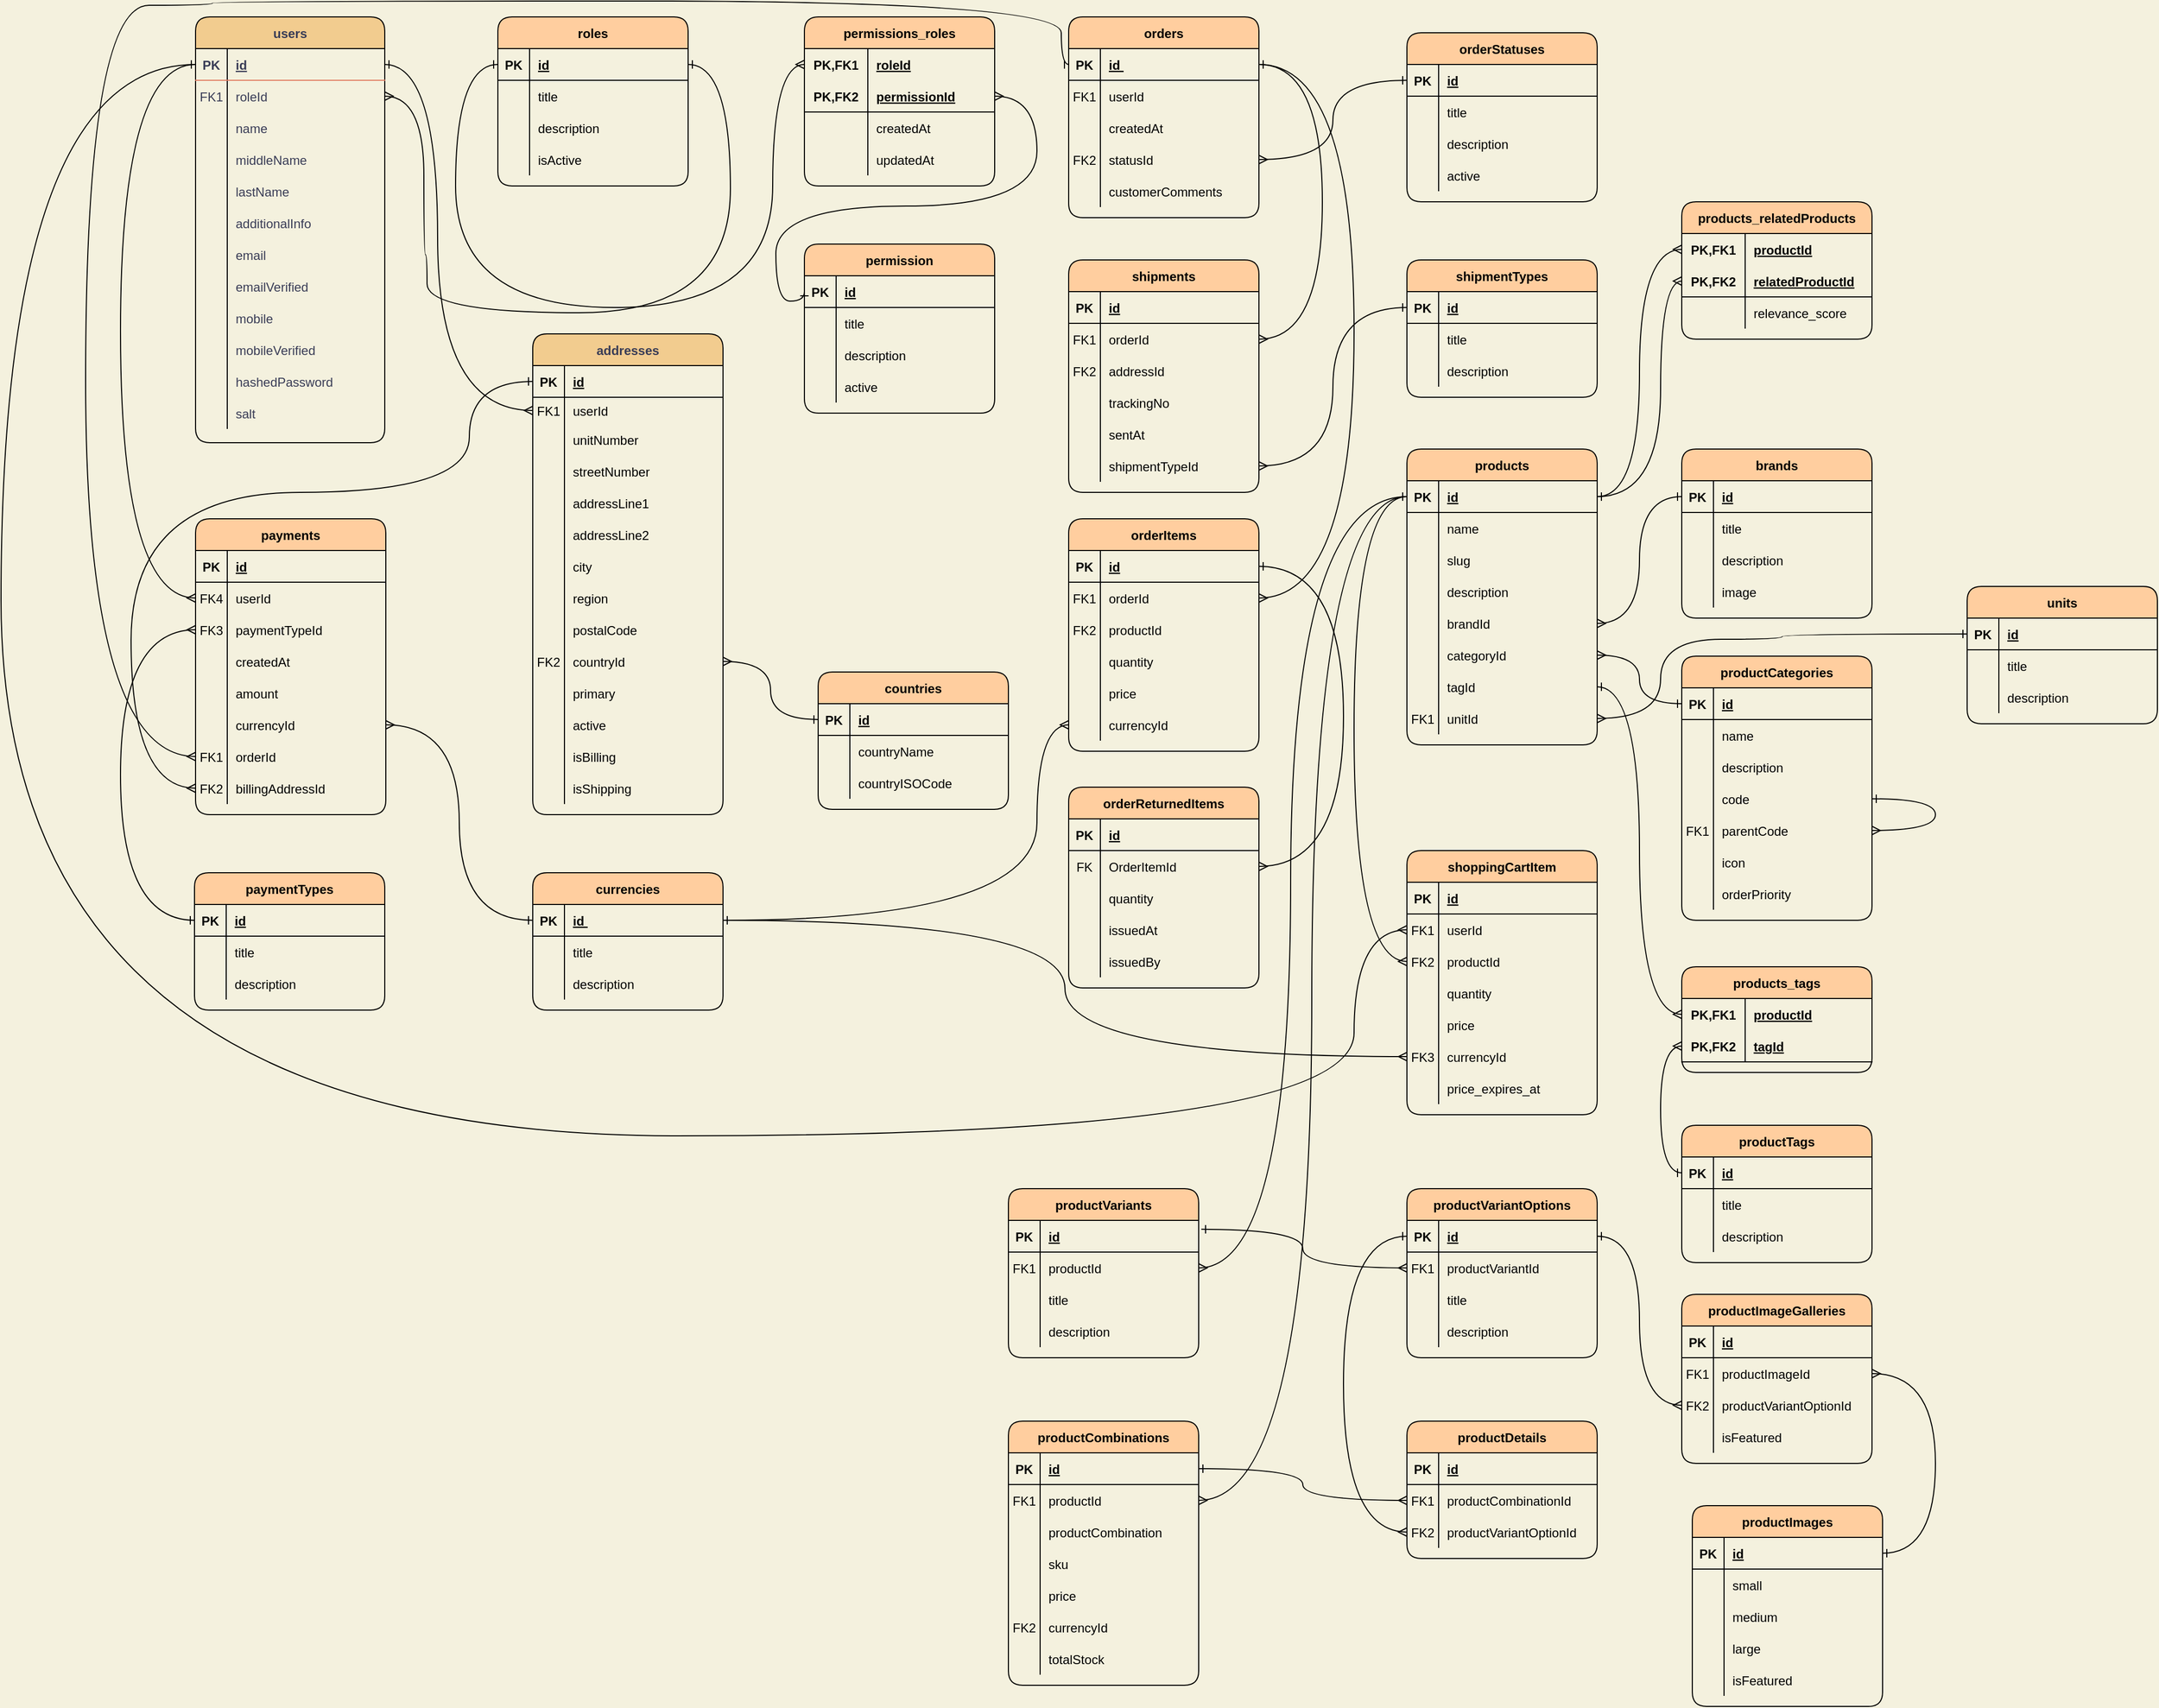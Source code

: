 <mxfile version="19.0.3" type="device"><diagram id="R2lEEEUBdFMjLlhIrx00" name="Page-1"><mxGraphModel dx="1354" dy="833" grid="1" gridSize="10" guides="1" tooltips="1" connect="1" arrows="1" fold="1" page="1" pageScale="1" pageWidth="2336" pageHeight="1654" background="#F4F1DE" math="0" shadow="0" extFonts="Permanent Marker^https://fonts.googleapis.com/css?family=Permanent+Marker"><root><mxCell id="0"/><mxCell id="1" parent="0"/><mxCell id="KvL7aKR5oLVOK072PPMc-29" value="users" style="shape=table;startSize=30;container=1;collapsible=1;childLayout=tableLayout;fixedRows=1;rowLines=0;fontStyle=1;align=center;resizeLast=1;rounded=1;fillColor=#F2CC8F;strokeColor=#000000;fontColor=#393C56;" parent="1" vertex="1"><mxGeometry x="234" y="42" width="179" height="403" as="geometry"/></mxCell><mxCell id="KvL7aKR5oLVOK072PPMc-30" value="" style="shape=partialRectangle;collapsible=0;dropTarget=0;pointerEvents=0;fillColor=none;points=[[0,0.5],[1,0.5]];portConstraint=eastwest;top=0;left=0;right=0;bottom=1;rounded=1;strokeColor=#E07A5F;fontColor=#393C56;" parent="KvL7aKR5oLVOK072PPMc-29" vertex="1"><mxGeometry y="30" width="179" height="30" as="geometry"/></mxCell><mxCell id="KvL7aKR5oLVOK072PPMc-31" value="PK" style="shape=partialRectangle;overflow=hidden;connectable=0;fillColor=none;top=0;left=0;bottom=0;right=0;fontStyle=1;rounded=1;strokeColor=#E07A5F;fontColor=#393C56;" parent="KvL7aKR5oLVOK072PPMc-30" vertex="1"><mxGeometry width="30" height="30" as="geometry"><mxRectangle width="30" height="30" as="alternateBounds"/></mxGeometry></mxCell><mxCell id="KvL7aKR5oLVOK072PPMc-32" value="id" style="shape=partialRectangle;overflow=hidden;connectable=0;fillColor=none;top=0;left=0;bottom=0;right=0;align=left;spacingLeft=6;fontStyle=5;rounded=1;strokeColor=#E07A5F;fontColor=#393C56;" parent="KvL7aKR5oLVOK072PPMc-30" vertex="1"><mxGeometry x="30" width="149" height="30" as="geometry"><mxRectangle width="149" height="30" as="alternateBounds"/></mxGeometry></mxCell><mxCell id="KvL7aKR5oLVOK072PPMc-91" value="" style="shape=partialRectangle;collapsible=0;dropTarget=0;pointerEvents=0;fillColor=none;points=[[0,0.5],[1,0.5]];portConstraint=eastwest;top=0;left=0;right=0;bottom=0;rounded=1;strokeColor=#E07A5F;fontColor=#393C56;" parent="KvL7aKR5oLVOK072PPMc-29" vertex="1"><mxGeometry y="60" width="179" height="30" as="geometry"/></mxCell><mxCell id="KvL7aKR5oLVOK072PPMc-92" value="FK1" style="shape=partialRectangle;overflow=hidden;connectable=0;fillColor=none;top=0;left=0;bottom=0;right=0;rounded=1;strokeColor=#E07A5F;fontColor=#393C56;" parent="KvL7aKR5oLVOK072PPMc-91" vertex="1"><mxGeometry width="30" height="30" as="geometry"><mxRectangle width="30" height="30" as="alternateBounds"/></mxGeometry></mxCell><mxCell id="KvL7aKR5oLVOK072PPMc-93" value="roleId" style="shape=partialRectangle;overflow=hidden;connectable=0;fillColor=none;top=0;left=0;bottom=0;right=0;align=left;spacingLeft=6;rounded=1;strokeColor=#E07A5F;fontColor=#393C56;" parent="KvL7aKR5oLVOK072PPMc-91" vertex="1"><mxGeometry x="30" width="149" height="30" as="geometry"><mxRectangle width="149" height="30" as="alternateBounds"/></mxGeometry></mxCell><mxCell id="KvL7aKR5oLVOK072PPMc-33" value="" style="shape=partialRectangle;collapsible=0;dropTarget=0;pointerEvents=0;fillColor=none;points=[[0,0.5],[1,0.5]];portConstraint=eastwest;top=0;left=0;right=0;bottom=0;rounded=1;strokeColor=#E07A5F;fontColor=#393C56;" parent="KvL7aKR5oLVOK072PPMc-29" vertex="1"><mxGeometry y="90" width="179" height="30" as="geometry"/></mxCell><mxCell id="KvL7aKR5oLVOK072PPMc-34" value="" style="shape=partialRectangle;overflow=hidden;connectable=0;fillColor=none;top=0;left=0;bottom=0;right=0;rounded=1;strokeColor=#E07A5F;fontColor=#393C56;" parent="KvL7aKR5oLVOK072PPMc-33" vertex="1"><mxGeometry width="30" height="30" as="geometry"><mxRectangle width="30" height="30" as="alternateBounds"/></mxGeometry></mxCell><mxCell id="KvL7aKR5oLVOK072PPMc-35" value="name" style="shape=partialRectangle;overflow=hidden;connectable=0;fillColor=none;top=0;left=0;bottom=0;right=0;align=left;spacingLeft=6;rounded=1;strokeColor=#E07A5F;fontColor=#393C56;" parent="KvL7aKR5oLVOK072PPMc-33" vertex="1"><mxGeometry x="30" width="149" height="30" as="geometry"><mxRectangle width="149" height="30" as="alternateBounds"/></mxGeometry></mxCell><mxCell id="KvL7aKR5oLVOK072PPMc-94" value="" style="shape=partialRectangle;collapsible=0;dropTarget=0;pointerEvents=0;fillColor=none;points=[[0,0.5],[1,0.5]];portConstraint=eastwest;top=0;left=0;right=0;bottom=0;rounded=1;strokeColor=#E07A5F;fontColor=#393C56;" parent="KvL7aKR5oLVOK072PPMc-29" vertex="1"><mxGeometry y="120" width="179" height="30" as="geometry"/></mxCell><mxCell id="KvL7aKR5oLVOK072PPMc-95" value="" style="shape=partialRectangle;overflow=hidden;connectable=0;fillColor=none;top=0;left=0;bottom=0;right=0;rounded=1;strokeColor=#E07A5F;fontColor=#393C56;" parent="KvL7aKR5oLVOK072PPMc-94" vertex="1"><mxGeometry width="30" height="30" as="geometry"><mxRectangle width="30" height="30" as="alternateBounds"/></mxGeometry></mxCell><mxCell id="KvL7aKR5oLVOK072PPMc-96" value="middleName" style="shape=partialRectangle;overflow=hidden;connectable=0;fillColor=none;top=0;left=0;bottom=0;right=0;align=left;spacingLeft=6;rounded=1;strokeColor=#E07A5F;fontColor=#393C56;" parent="KvL7aKR5oLVOK072PPMc-94" vertex="1"><mxGeometry x="30" width="149" height="30" as="geometry"><mxRectangle width="149" height="30" as="alternateBounds"/></mxGeometry></mxCell><mxCell id="KvL7aKR5oLVOK072PPMc-85" value="" style="shape=partialRectangle;collapsible=0;dropTarget=0;pointerEvents=0;fillColor=none;points=[[0,0.5],[1,0.5]];portConstraint=eastwest;top=0;left=0;right=0;bottom=0;rounded=1;strokeColor=#E07A5F;fontColor=#393C56;" parent="KvL7aKR5oLVOK072PPMc-29" vertex="1"><mxGeometry y="150" width="179" height="30" as="geometry"/></mxCell><mxCell id="KvL7aKR5oLVOK072PPMc-86" value="" style="shape=partialRectangle;overflow=hidden;connectable=0;fillColor=none;top=0;left=0;bottom=0;right=0;rounded=1;strokeColor=#E07A5F;fontColor=#393C56;" parent="KvL7aKR5oLVOK072PPMc-85" vertex="1"><mxGeometry width="30" height="30" as="geometry"><mxRectangle width="30" height="30" as="alternateBounds"/></mxGeometry></mxCell><mxCell id="KvL7aKR5oLVOK072PPMc-87" value="lastName" style="shape=partialRectangle;overflow=hidden;connectable=0;fillColor=none;top=0;left=0;bottom=0;right=0;align=left;spacingLeft=6;rounded=1;strokeColor=#E07A5F;fontColor=#393C56;" parent="KvL7aKR5oLVOK072PPMc-85" vertex="1"><mxGeometry x="30" width="149" height="30" as="geometry"><mxRectangle width="149" height="30" as="alternateBounds"/></mxGeometry></mxCell><mxCell id="KvL7aKR5oLVOK072PPMc-251" value="" style="shape=partialRectangle;collapsible=0;dropTarget=0;pointerEvents=0;fillColor=none;points=[[0,0.5],[1,0.5]];portConstraint=eastwest;top=0;left=0;right=0;bottom=0;rounded=1;strokeColor=#E07A5F;fontColor=#393C56;" parent="KvL7aKR5oLVOK072PPMc-29" vertex="1"><mxGeometry y="180" width="179" height="30" as="geometry"/></mxCell><mxCell id="KvL7aKR5oLVOK072PPMc-252" value="" style="shape=partialRectangle;overflow=hidden;connectable=0;fillColor=none;top=0;left=0;bottom=0;right=0;rounded=1;strokeColor=#E07A5F;fontColor=#393C56;" parent="KvL7aKR5oLVOK072PPMc-251" vertex="1"><mxGeometry width="30" height="30" as="geometry"><mxRectangle width="30" height="30" as="alternateBounds"/></mxGeometry></mxCell><mxCell id="KvL7aKR5oLVOK072PPMc-253" value="additionalInfo" style="shape=partialRectangle;overflow=hidden;connectable=0;fillColor=none;top=0;left=0;bottom=0;right=0;align=left;spacingLeft=6;rounded=1;strokeColor=#E07A5F;fontColor=#393C56;" parent="KvL7aKR5oLVOK072PPMc-251" vertex="1"><mxGeometry x="30" width="149" height="30" as="geometry"><mxRectangle width="149" height="30" as="alternateBounds"/></mxGeometry></mxCell><mxCell id="KvL7aKR5oLVOK072PPMc-88" value="" style="shape=partialRectangle;collapsible=0;dropTarget=0;pointerEvents=0;fillColor=none;points=[[0,0.5],[1,0.5]];portConstraint=eastwest;top=0;left=0;right=0;bottom=0;rounded=1;strokeColor=#E07A5F;fontColor=#393C56;" parent="KvL7aKR5oLVOK072PPMc-29" vertex="1"><mxGeometry y="210" width="179" height="30" as="geometry"/></mxCell><mxCell id="KvL7aKR5oLVOK072PPMc-89" value="" style="shape=partialRectangle;overflow=hidden;connectable=0;fillColor=none;top=0;left=0;bottom=0;right=0;rounded=1;strokeColor=#E07A5F;fontColor=#393C56;" parent="KvL7aKR5oLVOK072PPMc-88" vertex="1"><mxGeometry width="30" height="30" as="geometry"><mxRectangle width="30" height="30" as="alternateBounds"/></mxGeometry></mxCell><mxCell id="KvL7aKR5oLVOK072PPMc-90" value="email" style="shape=partialRectangle;overflow=hidden;connectable=0;fillColor=none;top=0;left=0;bottom=0;right=0;align=left;spacingLeft=6;rounded=1;strokeColor=#E07A5F;fontColor=#393C56;" parent="KvL7aKR5oLVOK072PPMc-88" vertex="1"><mxGeometry x="30" width="149" height="30" as="geometry"><mxRectangle width="149" height="30" as="alternateBounds"/></mxGeometry></mxCell><mxCell id="KvL7aKR5oLVOK072PPMc-254" value="" style="shape=partialRectangle;collapsible=0;dropTarget=0;pointerEvents=0;fillColor=none;points=[[0,0.5],[1,0.5]];portConstraint=eastwest;top=0;left=0;right=0;bottom=0;rounded=1;strokeColor=#E07A5F;fontColor=#393C56;" parent="KvL7aKR5oLVOK072PPMc-29" vertex="1"><mxGeometry y="240" width="179" height="30" as="geometry"/></mxCell><mxCell id="KvL7aKR5oLVOK072PPMc-255" value="" style="shape=partialRectangle;overflow=hidden;connectable=0;fillColor=none;top=0;left=0;bottom=0;right=0;rounded=1;strokeColor=#E07A5F;fontColor=#393C56;" parent="KvL7aKR5oLVOK072PPMc-254" vertex="1"><mxGeometry width="30" height="30" as="geometry"><mxRectangle width="30" height="30" as="alternateBounds"/></mxGeometry></mxCell><mxCell id="KvL7aKR5oLVOK072PPMc-256" value="emailVerified" style="shape=partialRectangle;overflow=hidden;connectable=0;fillColor=none;top=0;left=0;bottom=0;right=0;align=left;spacingLeft=6;rounded=1;strokeColor=#E07A5F;fontColor=#393C56;" parent="KvL7aKR5oLVOK072PPMc-254" vertex="1"><mxGeometry x="30" width="149" height="30" as="geometry"><mxRectangle width="149" height="30" as="alternateBounds"/></mxGeometry></mxCell><mxCell id="KvL7aKR5oLVOK072PPMc-97" value="" style="shape=partialRectangle;collapsible=0;dropTarget=0;pointerEvents=0;fillColor=none;points=[[0,0.5],[1,0.5]];portConstraint=eastwest;top=0;left=0;right=0;bottom=0;rounded=1;strokeColor=#E07A5F;fontColor=#393C56;" parent="KvL7aKR5oLVOK072PPMc-29" vertex="1"><mxGeometry y="270" width="179" height="30" as="geometry"/></mxCell><mxCell id="KvL7aKR5oLVOK072PPMc-98" value="" style="shape=partialRectangle;overflow=hidden;connectable=0;fillColor=none;top=0;left=0;bottom=0;right=0;rounded=1;strokeColor=#E07A5F;fontColor=#393C56;" parent="KvL7aKR5oLVOK072PPMc-97" vertex="1"><mxGeometry width="30" height="30" as="geometry"><mxRectangle width="30" height="30" as="alternateBounds"/></mxGeometry></mxCell><mxCell id="KvL7aKR5oLVOK072PPMc-99" value="mobile" style="shape=partialRectangle;overflow=hidden;connectable=0;fillColor=none;top=0;left=0;bottom=0;right=0;align=left;spacingLeft=6;rounded=1;strokeColor=#E07A5F;fontColor=#393C56;" parent="KvL7aKR5oLVOK072PPMc-97" vertex="1"><mxGeometry x="30" width="149" height="30" as="geometry"><mxRectangle width="149" height="30" as="alternateBounds"/></mxGeometry></mxCell><mxCell id="KvL7aKR5oLVOK072PPMc-272" value="" style="shape=partialRectangle;collapsible=0;dropTarget=0;pointerEvents=0;fillColor=none;points=[[0,0.5],[1,0.5]];portConstraint=eastwest;top=0;left=0;right=0;bottom=0;rounded=1;strokeColor=#E07A5F;fontColor=#393C56;" parent="KvL7aKR5oLVOK072PPMc-29" vertex="1"><mxGeometry y="300" width="179" height="30" as="geometry"/></mxCell><mxCell id="KvL7aKR5oLVOK072PPMc-273" value="" style="shape=partialRectangle;overflow=hidden;connectable=0;fillColor=none;top=0;left=0;bottom=0;right=0;rounded=1;strokeColor=#E07A5F;fontColor=#393C56;" parent="KvL7aKR5oLVOK072PPMc-272" vertex="1"><mxGeometry width="30" height="30" as="geometry"><mxRectangle width="30" height="30" as="alternateBounds"/></mxGeometry></mxCell><mxCell id="KvL7aKR5oLVOK072PPMc-274" value="mobileVerified" style="shape=partialRectangle;overflow=hidden;connectable=0;fillColor=none;top=0;left=0;bottom=0;right=0;align=left;spacingLeft=6;rounded=1;strokeColor=#E07A5F;fontColor=#393C56;" parent="KvL7aKR5oLVOK072PPMc-272" vertex="1"><mxGeometry x="30" width="149" height="30" as="geometry"><mxRectangle width="149" height="30" as="alternateBounds"/></mxGeometry></mxCell><mxCell id="uDF64rCWlCfFpYRKMdQE-1" value="" style="shape=partialRectangle;collapsible=0;dropTarget=0;pointerEvents=0;fillColor=none;points=[[0,0.5],[1,0.5]];portConstraint=eastwest;top=0;left=0;right=0;bottom=0;rounded=1;strokeColor=#E07A5F;fontColor=#393C56;" vertex="1" parent="KvL7aKR5oLVOK072PPMc-29"><mxGeometry y="330" width="179" height="30" as="geometry"/></mxCell><mxCell id="uDF64rCWlCfFpYRKMdQE-2" value="" style="shape=partialRectangle;overflow=hidden;connectable=0;fillColor=none;top=0;left=0;bottom=0;right=0;rounded=1;strokeColor=#E07A5F;fontColor=#393C56;" vertex="1" parent="uDF64rCWlCfFpYRKMdQE-1"><mxGeometry width="30" height="30" as="geometry"><mxRectangle width="30" height="30" as="alternateBounds"/></mxGeometry></mxCell><mxCell id="uDF64rCWlCfFpYRKMdQE-3" value="hashedPassword" style="shape=partialRectangle;overflow=hidden;connectable=0;fillColor=none;top=0;left=0;bottom=0;right=0;align=left;spacingLeft=6;rounded=1;strokeColor=#E07A5F;fontColor=#393C56;" vertex="1" parent="uDF64rCWlCfFpYRKMdQE-1"><mxGeometry x="30" width="149" height="30" as="geometry"><mxRectangle width="149" height="30" as="alternateBounds"/></mxGeometry></mxCell><mxCell id="uDF64rCWlCfFpYRKMdQE-4" value="" style="shape=partialRectangle;collapsible=0;dropTarget=0;pointerEvents=0;fillColor=none;points=[[0,0.5],[1,0.5]];portConstraint=eastwest;top=0;left=0;right=0;bottom=0;rounded=1;strokeColor=#E07A5F;fontColor=#393C56;" vertex="1" parent="KvL7aKR5oLVOK072PPMc-29"><mxGeometry y="360" width="179" height="30" as="geometry"/></mxCell><mxCell id="uDF64rCWlCfFpYRKMdQE-5" value="" style="shape=partialRectangle;overflow=hidden;connectable=0;fillColor=none;top=0;left=0;bottom=0;right=0;rounded=1;strokeColor=#E07A5F;fontColor=#393C56;" vertex="1" parent="uDF64rCWlCfFpYRKMdQE-4"><mxGeometry width="30" height="30" as="geometry"><mxRectangle width="30" height="30" as="alternateBounds"/></mxGeometry></mxCell><mxCell id="uDF64rCWlCfFpYRKMdQE-6" value="salt" style="shape=partialRectangle;overflow=hidden;connectable=0;fillColor=none;top=0;left=0;bottom=0;right=0;align=left;spacingLeft=6;rounded=1;strokeColor=#E07A5F;fontColor=#393C56;" vertex="1" parent="uDF64rCWlCfFpYRKMdQE-4"><mxGeometry x="30" width="149" height="30" as="geometry"><mxRectangle width="149" height="30" as="alternateBounds"/></mxGeometry></mxCell><mxCell id="KvL7aKR5oLVOK072PPMc-208" value="addresses" style="shape=table;startSize=30;container=1;collapsible=1;childLayout=tableLayout;fixedRows=1;rowLines=0;fontStyle=1;align=center;resizeLast=1;fillColor=#F2CC8F;strokeColor=#000000;fontColor=#393C56;rounded=1;" parent="1" vertex="1"><mxGeometry x="553" y="342" width="180" height="455" as="geometry"/></mxCell><mxCell id="KvL7aKR5oLVOK072PPMc-209" value="" style="shape=tableRow;horizontal=0;startSize=0;swimlaneHead=0;swimlaneBody=0;fillColor=none;collapsible=0;dropTarget=0;points=[[0,0.5],[1,0.5]];portConstraint=eastwest;top=0;left=0;right=0;bottom=1;rounded=1;" parent="KvL7aKR5oLVOK072PPMc-208" vertex="1"><mxGeometry y="30" width="180" height="30" as="geometry"/></mxCell><mxCell id="KvL7aKR5oLVOK072PPMc-210" value="PK" style="shape=partialRectangle;connectable=0;fillColor=none;top=0;left=0;bottom=0;right=0;fontStyle=1;overflow=hidden;rounded=1;" parent="KvL7aKR5oLVOK072PPMc-209" vertex="1"><mxGeometry width="30" height="30" as="geometry"><mxRectangle width="30" height="30" as="alternateBounds"/></mxGeometry></mxCell><mxCell id="KvL7aKR5oLVOK072PPMc-211" value="id" style="shape=partialRectangle;connectable=0;fillColor=none;top=0;left=0;bottom=0;right=0;align=left;spacingLeft=6;fontStyle=5;overflow=hidden;rounded=1;" parent="KvL7aKR5oLVOK072PPMc-209" vertex="1"><mxGeometry x="30" width="150" height="30" as="geometry"><mxRectangle width="150" height="30" as="alternateBounds"/></mxGeometry></mxCell><mxCell id="KvL7aKR5oLVOK072PPMc-212" value="" style="shape=tableRow;horizontal=0;startSize=0;swimlaneHead=0;swimlaneBody=0;fillColor=none;collapsible=0;dropTarget=0;points=[[0,0.5],[1,0.5]];portConstraint=eastwest;top=0;left=0;right=0;bottom=0;rounded=1;" parent="KvL7aKR5oLVOK072PPMc-208" vertex="1"><mxGeometry y="60" width="180" height="25" as="geometry"/></mxCell><mxCell id="KvL7aKR5oLVOK072PPMc-213" value="FK1" style="shape=partialRectangle;connectable=0;fillColor=none;top=0;left=0;bottom=0;right=0;editable=1;overflow=hidden;rounded=1;" parent="KvL7aKR5oLVOK072PPMc-212" vertex="1"><mxGeometry width="30" height="25" as="geometry"><mxRectangle width="30" height="25" as="alternateBounds"/></mxGeometry></mxCell><mxCell id="KvL7aKR5oLVOK072PPMc-214" value="userId " style="shape=partialRectangle;connectable=0;fillColor=none;top=0;left=0;bottom=0;right=0;align=left;spacingLeft=6;overflow=hidden;rounded=1;" parent="KvL7aKR5oLVOK072PPMc-212" vertex="1"><mxGeometry x="30" width="150" height="25" as="geometry"><mxRectangle width="150" height="25" as="alternateBounds"/></mxGeometry></mxCell><mxCell id="KvL7aKR5oLVOK072PPMc-218" value="" style="shape=tableRow;horizontal=0;startSize=0;swimlaneHead=0;swimlaneBody=0;fillColor=none;collapsible=0;dropTarget=0;points=[[0,0.5],[1,0.5]];portConstraint=eastwest;top=0;left=0;right=0;bottom=0;rounded=1;" parent="KvL7aKR5oLVOK072PPMc-208" vertex="1"><mxGeometry y="85" width="180" height="30" as="geometry"/></mxCell><mxCell id="KvL7aKR5oLVOK072PPMc-219" value="" style="shape=partialRectangle;connectable=0;fillColor=none;top=0;left=0;bottom=0;right=0;editable=1;overflow=hidden;rounded=1;" parent="KvL7aKR5oLVOK072PPMc-218" vertex="1"><mxGeometry width="30" height="30" as="geometry"><mxRectangle width="30" height="30" as="alternateBounds"/></mxGeometry></mxCell><mxCell id="KvL7aKR5oLVOK072PPMc-220" value="unitNumber" style="shape=partialRectangle;connectable=0;fillColor=none;top=0;left=0;bottom=0;right=0;align=left;spacingLeft=6;overflow=hidden;rounded=1;" parent="KvL7aKR5oLVOK072PPMc-218" vertex="1"><mxGeometry x="30" width="150" height="30" as="geometry"><mxRectangle width="150" height="30" as="alternateBounds"/></mxGeometry></mxCell><mxCell id="KvL7aKR5oLVOK072PPMc-215" value="" style="shape=tableRow;horizontal=0;startSize=0;swimlaneHead=0;swimlaneBody=0;fillColor=none;collapsible=0;dropTarget=0;points=[[0,0.5],[1,0.5]];portConstraint=eastwest;top=0;left=0;right=0;bottom=0;rounded=1;" parent="KvL7aKR5oLVOK072PPMc-208" vertex="1"><mxGeometry y="115" width="180" height="30" as="geometry"/></mxCell><mxCell id="KvL7aKR5oLVOK072PPMc-216" value="" style="shape=partialRectangle;connectable=0;fillColor=none;top=0;left=0;bottom=0;right=0;editable=1;overflow=hidden;rounded=1;" parent="KvL7aKR5oLVOK072PPMc-215" vertex="1"><mxGeometry width="30" height="30" as="geometry"><mxRectangle width="30" height="30" as="alternateBounds"/></mxGeometry></mxCell><mxCell id="KvL7aKR5oLVOK072PPMc-217" value="streetNumber " style="shape=partialRectangle;connectable=0;fillColor=none;top=0;left=0;bottom=0;right=0;align=left;spacingLeft=6;overflow=hidden;rounded=1;" parent="KvL7aKR5oLVOK072PPMc-215" vertex="1"><mxGeometry x="30" width="150" height="30" as="geometry"><mxRectangle width="150" height="30" as="alternateBounds"/></mxGeometry></mxCell><mxCell id="KvL7aKR5oLVOK072PPMc-221" value="" style="shape=tableRow;horizontal=0;startSize=0;swimlaneHead=0;swimlaneBody=0;fillColor=none;collapsible=0;dropTarget=0;points=[[0,0.5],[1,0.5]];portConstraint=eastwest;top=0;left=0;right=0;bottom=0;rounded=1;" parent="KvL7aKR5oLVOK072PPMc-208" vertex="1"><mxGeometry y="145" width="180" height="30" as="geometry"/></mxCell><mxCell id="KvL7aKR5oLVOK072PPMc-222" value="" style="shape=partialRectangle;connectable=0;fillColor=none;top=0;left=0;bottom=0;right=0;editable=1;overflow=hidden;rounded=1;" parent="KvL7aKR5oLVOK072PPMc-221" vertex="1"><mxGeometry width="30" height="30" as="geometry"><mxRectangle width="30" height="30" as="alternateBounds"/></mxGeometry></mxCell><mxCell id="KvL7aKR5oLVOK072PPMc-223" value="addressLine1" style="shape=partialRectangle;connectable=0;fillColor=none;top=0;left=0;bottom=0;right=0;align=left;spacingLeft=6;overflow=hidden;rounded=1;" parent="KvL7aKR5oLVOK072PPMc-221" vertex="1"><mxGeometry x="30" width="150" height="30" as="geometry"><mxRectangle width="150" height="30" as="alternateBounds"/></mxGeometry></mxCell><mxCell id="KvL7aKR5oLVOK072PPMc-224" value="" style="shape=tableRow;horizontal=0;startSize=0;swimlaneHead=0;swimlaneBody=0;fillColor=none;collapsible=0;dropTarget=0;points=[[0,0.5],[1,0.5]];portConstraint=eastwest;top=0;left=0;right=0;bottom=0;rounded=1;" parent="KvL7aKR5oLVOK072PPMc-208" vertex="1"><mxGeometry y="175" width="180" height="30" as="geometry"/></mxCell><mxCell id="KvL7aKR5oLVOK072PPMc-225" value="" style="shape=partialRectangle;connectable=0;fillColor=none;top=0;left=0;bottom=0;right=0;editable=1;overflow=hidden;rounded=1;" parent="KvL7aKR5oLVOK072PPMc-224" vertex="1"><mxGeometry width="30" height="30" as="geometry"><mxRectangle width="30" height="30" as="alternateBounds"/></mxGeometry></mxCell><mxCell id="KvL7aKR5oLVOK072PPMc-226" value="addressLine2" style="shape=partialRectangle;connectable=0;fillColor=none;top=0;left=0;bottom=0;right=0;align=left;spacingLeft=6;overflow=hidden;rounded=1;" parent="KvL7aKR5oLVOK072PPMc-224" vertex="1"><mxGeometry x="30" width="150" height="30" as="geometry"><mxRectangle width="150" height="30" as="alternateBounds"/></mxGeometry></mxCell><mxCell id="KvL7aKR5oLVOK072PPMc-227" value="" style="shape=tableRow;horizontal=0;startSize=0;swimlaneHead=0;swimlaneBody=0;fillColor=none;collapsible=0;dropTarget=0;points=[[0,0.5],[1,0.5]];portConstraint=eastwest;top=0;left=0;right=0;bottom=0;rounded=1;" parent="KvL7aKR5oLVOK072PPMc-208" vertex="1"><mxGeometry y="205" width="180" height="30" as="geometry"/></mxCell><mxCell id="KvL7aKR5oLVOK072PPMc-228" value="" style="shape=partialRectangle;connectable=0;fillColor=none;top=0;left=0;bottom=0;right=0;editable=1;overflow=hidden;rounded=1;" parent="KvL7aKR5oLVOK072PPMc-227" vertex="1"><mxGeometry width="30" height="30" as="geometry"><mxRectangle width="30" height="30" as="alternateBounds"/></mxGeometry></mxCell><mxCell id="KvL7aKR5oLVOK072PPMc-229" value="city" style="shape=partialRectangle;connectable=0;fillColor=none;top=0;left=0;bottom=0;right=0;align=left;spacingLeft=6;overflow=hidden;rounded=1;" parent="KvL7aKR5oLVOK072PPMc-227" vertex="1"><mxGeometry x="30" width="150" height="30" as="geometry"><mxRectangle width="150" height="30" as="alternateBounds"/></mxGeometry></mxCell><mxCell id="KvL7aKR5oLVOK072PPMc-230" value="" style="shape=tableRow;horizontal=0;startSize=0;swimlaneHead=0;swimlaneBody=0;fillColor=none;collapsible=0;dropTarget=0;points=[[0,0.5],[1,0.5]];portConstraint=eastwest;top=0;left=0;right=0;bottom=0;rounded=1;" parent="KvL7aKR5oLVOK072PPMc-208" vertex="1"><mxGeometry y="235" width="180" height="30" as="geometry"/></mxCell><mxCell id="KvL7aKR5oLVOK072PPMc-231" value="" style="shape=partialRectangle;connectable=0;fillColor=none;top=0;left=0;bottom=0;right=0;editable=1;overflow=hidden;rounded=1;" parent="KvL7aKR5oLVOK072PPMc-230" vertex="1"><mxGeometry width="30" height="30" as="geometry"><mxRectangle width="30" height="30" as="alternateBounds"/></mxGeometry></mxCell><mxCell id="KvL7aKR5oLVOK072PPMc-232" value="region" style="shape=partialRectangle;connectable=0;fillColor=none;top=0;left=0;bottom=0;right=0;align=left;spacingLeft=6;overflow=hidden;rounded=1;" parent="KvL7aKR5oLVOK072PPMc-230" vertex="1"><mxGeometry x="30" width="150" height="30" as="geometry"><mxRectangle width="150" height="30" as="alternateBounds"/></mxGeometry></mxCell><mxCell id="KvL7aKR5oLVOK072PPMc-233" value="" style="shape=tableRow;horizontal=0;startSize=0;swimlaneHead=0;swimlaneBody=0;fillColor=none;collapsible=0;dropTarget=0;points=[[0,0.5],[1,0.5]];portConstraint=eastwest;top=0;left=0;right=0;bottom=0;rounded=1;" parent="KvL7aKR5oLVOK072PPMc-208" vertex="1"><mxGeometry y="265" width="180" height="30" as="geometry"/></mxCell><mxCell id="KvL7aKR5oLVOK072PPMc-234" value="" style="shape=partialRectangle;connectable=0;fillColor=none;top=0;left=0;bottom=0;right=0;editable=1;overflow=hidden;rounded=1;" parent="KvL7aKR5oLVOK072PPMc-233" vertex="1"><mxGeometry width="30" height="30" as="geometry"><mxRectangle width="30" height="30" as="alternateBounds"/></mxGeometry></mxCell><mxCell id="KvL7aKR5oLVOK072PPMc-235" value="postalCode" style="shape=partialRectangle;connectable=0;fillColor=none;top=0;left=0;bottom=0;right=0;align=left;spacingLeft=6;overflow=hidden;rounded=1;" parent="KvL7aKR5oLVOK072PPMc-233" vertex="1"><mxGeometry x="30" width="150" height="30" as="geometry"><mxRectangle width="150" height="30" as="alternateBounds"/></mxGeometry></mxCell><mxCell id="KvL7aKR5oLVOK072PPMc-236" value="" style="shape=tableRow;horizontal=0;startSize=0;swimlaneHead=0;swimlaneBody=0;fillColor=none;collapsible=0;dropTarget=0;points=[[0,0.5],[1,0.5]];portConstraint=eastwest;top=0;left=0;right=0;bottom=0;rounded=1;" parent="KvL7aKR5oLVOK072PPMc-208" vertex="1"><mxGeometry y="295" width="180" height="30" as="geometry"/></mxCell><mxCell id="KvL7aKR5oLVOK072PPMc-237" value="FK2" style="shape=partialRectangle;connectable=0;fillColor=none;top=0;left=0;bottom=0;right=0;editable=1;overflow=hidden;rounded=1;" parent="KvL7aKR5oLVOK072PPMc-236" vertex="1"><mxGeometry width="30" height="30" as="geometry"><mxRectangle width="30" height="30" as="alternateBounds"/></mxGeometry></mxCell><mxCell id="KvL7aKR5oLVOK072PPMc-238" value="countryId" style="shape=partialRectangle;connectable=0;fillColor=none;top=0;left=0;bottom=0;right=0;align=left;spacingLeft=6;overflow=hidden;rounded=1;" parent="KvL7aKR5oLVOK072PPMc-236" vertex="1"><mxGeometry x="30" width="150" height="30" as="geometry"><mxRectangle width="150" height="30" as="alternateBounds"/></mxGeometry></mxCell><mxCell id="KvL7aKR5oLVOK072PPMc-242" value="" style="shape=tableRow;horizontal=0;startSize=0;swimlaneHead=0;swimlaneBody=0;fillColor=none;collapsible=0;dropTarget=0;points=[[0,0.5],[1,0.5]];portConstraint=eastwest;top=0;left=0;right=0;bottom=0;rounded=1;" parent="KvL7aKR5oLVOK072PPMc-208" vertex="1"><mxGeometry y="325" width="180" height="30" as="geometry"/></mxCell><mxCell id="KvL7aKR5oLVOK072PPMc-243" value="" style="shape=partialRectangle;connectable=0;fillColor=none;top=0;left=0;bottom=0;right=0;editable=1;overflow=hidden;rounded=1;" parent="KvL7aKR5oLVOK072PPMc-242" vertex="1"><mxGeometry width="30" height="30" as="geometry"><mxRectangle width="30" height="30" as="alternateBounds"/></mxGeometry></mxCell><mxCell id="KvL7aKR5oLVOK072PPMc-244" value="primary" style="shape=partialRectangle;connectable=0;fillColor=none;top=0;left=0;bottom=0;right=0;align=left;spacingLeft=6;overflow=hidden;rounded=1;" parent="KvL7aKR5oLVOK072PPMc-242" vertex="1"><mxGeometry x="30" width="150" height="30" as="geometry"><mxRectangle width="150" height="30" as="alternateBounds"/></mxGeometry></mxCell><mxCell id="KvL7aKR5oLVOK072PPMc-239" value="" style="shape=tableRow;horizontal=0;startSize=0;swimlaneHead=0;swimlaneBody=0;fillColor=none;collapsible=0;dropTarget=0;points=[[0,0.5],[1,0.5]];portConstraint=eastwest;top=0;left=0;right=0;bottom=0;rounded=1;" parent="KvL7aKR5oLVOK072PPMc-208" vertex="1"><mxGeometry y="355" width="180" height="30" as="geometry"/></mxCell><mxCell id="KvL7aKR5oLVOK072PPMc-240" value="" style="shape=partialRectangle;connectable=0;fillColor=none;top=0;left=0;bottom=0;right=0;editable=1;overflow=hidden;rounded=1;" parent="KvL7aKR5oLVOK072PPMc-239" vertex="1"><mxGeometry width="30" height="30" as="geometry"><mxRectangle width="30" height="30" as="alternateBounds"/></mxGeometry></mxCell><mxCell id="KvL7aKR5oLVOK072PPMc-241" value="active" style="shape=partialRectangle;connectable=0;fillColor=none;top=0;left=0;bottom=0;right=0;align=left;spacingLeft=6;overflow=hidden;rounded=1;" parent="KvL7aKR5oLVOK072PPMc-239" vertex="1"><mxGeometry x="30" width="150" height="30" as="geometry"><mxRectangle width="150" height="30" as="alternateBounds"/></mxGeometry></mxCell><mxCell id="KvL7aKR5oLVOK072PPMc-245" value="" style="shape=tableRow;horizontal=0;startSize=0;swimlaneHead=0;swimlaneBody=0;fillColor=none;collapsible=0;dropTarget=0;points=[[0,0.5],[1,0.5]];portConstraint=eastwest;top=0;left=0;right=0;bottom=0;rounded=1;" parent="KvL7aKR5oLVOK072PPMc-208" vertex="1"><mxGeometry y="385" width="180" height="30" as="geometry"/></mxCell><mxCell id="KvL7aKR5oLVOK072PPMc-246" value="" style="shape=partialRectangle;connectable=0;fillColor=none;top=0;left=0;bottom=0;right=0;editable=1;overflow=hidden;rounded=1;" parent="KvL7aKR5oLVOK072PPMc-245" vertex="1"><mxGeometry width="30" height="30" as="geometry"><mxRectangle width="30" height="30" as="alternateBounds"/></mxGeometry></mxCell><mxCell id="KvL7aKR5oLVOK072PPMc-247" value="isBilling" style="shape=partialRectangle;connectable=0;fillColor=none;top=0;left=0;bottom=0;right=0;align=left;spacingLeft=6;overflow=hidden;rounded=1;" parent="KvL7aKR5oLVOK072PPMc-245" vertex="1"><mxGeometry x="30" width="150" height="30" as="geometry"><mxRectangle width="150" height="30" as="alternateBounds"/></mxGeometry></mxCell><mxCell id="KvL7aKR5oLVOK072PPMc-248" value="" style="shape=tableRow;horizontal=0;startSize=0;swimlaneHead=0;swimlaneBody=0;fillColor=none;collapsible=0;dropTarget=0;points=[[0,0.5],[1,0.5]];portConstraint=eastwest;top=0;left=0;right=0;bottom=0;rounded=1;" parent="KvL7aKR5oLVOK072PPMc-208" vertex="1"><mxGeometry y="415" width="180" height="30" as="geometry"/></mxCell><mxCell id="KvL7aKR5oLVOK072PPMc-249" value="" style="shape=partialRectangle;connectable=0;fillColor=none;top=0;left=0;bottom=0;right=0;editable=1;overflow=hidden;rounded=1;" parent="KvL7aKR5oLVOK072PPMc-248" vertex="1"><mxGeometry width="30" height="30" as="geometry"><mxRectangle width="30" height="30" as="alternateBounds"/></mxGeometry></mxCell><mxCell id="KvL7aKR5oLVOK072PPMc-250" value="isShipping" style="shape=partialRectangle;connectable=0;fillColor=none;top=0;left=0;bottom=0;right=0;align=left;spacingLeft=6;overflow=hidden;rounded=1;" parent="KvL7aKR5oLVOK072PPMc-248" vertex="1"><mxGeometry x="30" width="150" height="30" as="geometry"><mxRectangle width="150" height="30" as="alternateBounds"/></mxGeometry></mxCell><mxCell id="KvL7aKR5oLVOK072PPMc-257" value="countries" style="shape=table;startSize=30;container=1;collapsible=1;childLayout=tableLayout;fixedRows=1;rowLines=0;fontStyle=1;align=center;resizeLast=1;fillColor=#FFCE9F;rounded=1;shadow=0;" parent="1" vertex="1"><mxGeometry x="823" y="662" width="180" height="130" as="geometry"/></mxCell><mxCell id="KvL7aKR5oLVOK072PPMc-258" value="" style="shape=tableRow;horizontal=0;startSize=0;swimlaneHead=0;swimlaneBody=0;fillColor=none;collapsible=0;dropTarget=0;points=[[0,0.5],[1,0.5]];portConstraint=eastwest;top=0;left=0;right=0;bottom=1;rounded=1;" parent="KvL7aKR5oLVOK072PPMc-257" vertex="1"><mxGeometry y="30" width="180" height="30" as="geometry"/></mxCell><mxCell id="KvL7aKR5oLVOK072PPMc-259" value="PK" style="shape=partialRectangle;connectable=0;fillColor=none;top=0;left=0;bottom=0;right=0;fontStyle=1;overflow=hidden;rounded=1;" parent="KvL7aKR5oLVOK072PPMc-258" vertex="1"><mxGeometry width="30" height="30" as="geometry"><mxRectangle width="30" height="30" as="alternateBounds"/></mxGeometry></mxCell><mxCell id="KvL7aKR5oLVOK072PPMc-260" value="id" style="shape=partialRectangle;connectable=0;fillColor=none;top=0;left=0;bottom=0;right=0;align=left;spacingLeft=6;fontStyle=5;overflow=hidden;rounded=1;" parent="KvL7aKR5oLVOK072PPMc-258" vertex="1"><mxGeometry x="30" width="150" height="30" as="geometry"><mxRectangle width="150" height="30" as="alternateBounds"/></mxGeometry></mxCell><mxCell id="KvL7aKR5oLVOK072PPMc-261" value="" style="shape=tableRow;horizontal=0;startSize=0;swimlaneHead=0;swimlaneBody=0;fillColor=none;collapsible=0;dropTarget=0;points=[[0,0.5],[1,0.5]];portConstraint=eastwest;top=0;left=0;right=0;bottom=0;rounded=1;" parent="KvL7aKR5oLVOK072PPMc-257" vertex="1"><mxGeometry y="60" width="180" height="30" as="geometry"/></mxCell><mxCell id="KvL7aKR5oLVOK072PPMc-262" value="" style="shape=partialRectangle;connectable=0;fillColor=none;top=0;left=0;bottom=0;right=0;editable=1;overflow=hidden;rounded=1;" parent="KvL7aKR5oLVOK072PPMc-261" vertex="1"><mxGeometry width="30" height="30" as="geometry"><mxRectangle width="30" height="30" as="alternateBounds"/></mxGeometry></mxCell><mxCell id="KvL7aKR5oLVOK072PPMc-263" value="countryName" style="shape=partialRectangle;connectable=0;fillColor=none;top=0;left=0;bottom=0;right=0;align=left;spacingLeft=6;overflow=hidden;rounded=1;" parent="KvL7aKR5oLVOK072PPMc-261" vertex="1"><mxGeometry x="30" width="150" height="30" as="geometry"><mxRectangle width="150" height="30" as="alternateBounds"/></mxGeometry></mxCell><mxCell id="KvL7aKR5oLVOK072PPMc-264" value="" style="shape=tableRow;horizontal=0;startSize=0;swimlaneHead=0;swimlaneBody=0;fillColor=none;collapsible=0;dropTarget=0;points=[[0,0.5],[1,0.5]];portConstraint=eastwest;top=0;left=0;right=0;bottom=0;rounded=1;" parent="KvL7aKR5oLVOK072PPMc-257" vertex="1"><mxGeometry y="90" width="180" height="30" as="geometry"/></mxCell><mxCell id="KvL7aKR5oLVOK072PPMc-265" value="" style="shape=partialRectangle;connectable=0;fillColor=none;top=0;left=0;bottom=0;right=0;editable=1;overflow=hidden;rounded=1;" parent="KvL7aKR5oLVOK072PPMc-264" vertex="1"><mxGeometry width="30" height="30" as="geometry"><mxRectangle width="30" height="30" as="alternateBounds"/></mxGeometry></mxCell><mxCell id="KvL7aKR5oLVOK072PPMc-266" value="countryISOCode" style="shape=partialRectangle;connectable=0;fillColor=none;top=0;left=0;bottom=0;right=0;align=left;spacingLeft=6;overflow=hidden;rounded=1;" parent="KvL7aKR5oLVOK072PPMc-264" vertex="1"><mxGeometry x="30" width="150" height="30" as="geometry"><mxRectangle width="150" height="30" as="alternateBounds"/></mxGeometry></mxCell><mxCell id="KvL7aKR5oLVOK072PPMc-270" style="edgeStyle=orthogonalEdgeStyle;rounded=1;orthogonalLoop=1;jettySize=auto;html=1;entryX=0;entryY=0.5;entryDx=0;entryDy=0;startArrow=ERmany;startFill=0;endArrow=ERone;endFill=0;curved=1;" parent="1" source="KvL7aKR5oLVOK072PPMc-236" target="KvL7aKR5oLVOK072PPMc-258" edge="1"><mxGeometry relative="1" as="geometry"/></mxCell><mxCell id="KvL7aKR5oLVOK072PPMc-271" style="edgeStyle=orthogonalEdgeStyle;rounded=1;orthogonalLoop=1;jettySize=auto;html=1;startArrow=ERmany;startFill=0;endArrow=ERone;endFill=0;curved=1;" parent="1" source="KvL7aKR5oLVOK072PPMc-212" target="KvL7aKR5oLVOK072PPMc-30" edge="1"><mxGeometry relative="1" as="geometry"><Array as="points"><mxPoint x="463" y="415"/><mxPoint x="463" y="87"/></Array></mxGeometry></mxCell><mxCell id="KvL7aKR5oLVOK072PPMc-275" value="roles" style="shape=table;startSize=30;container=1;collapsible=1;childLayout=tableLayout;fixedRows=1;rowLines=0;fontStyle=1;align=center;resizeLast=1;rounded=1;shadow=0;fillColor=#FFCE9F;" parent="1" vertex="1"><mxGeometry x="520" y="42" width="180" height="160" as="geometry"/></mxCell><mxCell id="KvL7aKR5oLVOK072PPMc-276" value="" style="shape=tableRow;horizontal=0;startSize=0;swimlaneHead=0;swimlaneBody=0;fillColor=none;collapsible=0;dropTarget=0;points=[[0,0.5],[1,0.5]];portConstraint=eastwest;top=0;left=0;right=0;bottom=1;rounded=1;shadow=0;" parent="KvL7aKR5oLVOK072PPMc-275" vertex="1"><mxGeometry y="30" width="180" height="30" as="geometry"/></mxCell><mxCell id="KvL7aKR5oLVOK072PPMc-277" value="PK" style="shape=partialRectangle;connectable=0;fillColor=none;top=0;left=0;bottom=0;right=0;fontStyle=1;overflow=hidden;rounded=1;shadow=0;" parent="KvL7aKR5oLVOK072PPMc-276" vertex="1"><mxGeometry width="30" height="30" as="geometry"><mxRectangle width="30" height="30" as="alternateBounds"/></mxGeometry></mxCell><mxCell id="KvL7aKR5oLVOK072PPMc-278" value="id" style="shape=partialRectangle;connectable=0;fillColor=none;top=0;left=0;bottom=0;right=0;align=left;spacingLeft=6;fontStyle=5;overflow=hidden;rounded=1;shadow=0;" parent="KvL7aKR5oLVOK072PPMc-276" vertex="1"><mxGeometry x="30" width="150" height="30" as="geometry"><mxRectangle width="150" height="30" as="alternateBounds"/></mxGeometry></mxCell><mxCell id="KvL7aKR5oLVOK072PPMc-279" value="" style="shape=tableRow;horizontal=0;startSize=0;swimlaneHead=0;swimlaneBody=0;fillColor=none;collapsible=0;dropTarget=0;points=[[0,0.5],[1,0.5]];portConstraint=eastwest;top=0;left=0;right=0;bottom=0;rounded=1;shadow=0;" parent="KvL7aKR5oLVOK072PPMc-275" vertex="1"><mxGeometry y="60" width="180" height="30" as="geometry"/></mxCell><mxCell id="KvL7aKR5oLVOK072PPMc-280" value="" style="shape=partialRectangle;connectable=0;fillColor=none;top=0;left=0;bottom=0;right=0;editable=1;overflow=hidden;rounded=1;shadow=0;" parent="KvL7aKR5oLVOK072PPMc-279" vertex="1"><mxGeometry width="30" height="30" as="geometry"><mxRectangle width="30" height="30" as="alternateBounds"/></mxGeometry></mxCell><mxCell id="KvL7aKR5oLVOK072PPMc-281" value="title" style="shape=partialRectangle;connectable=0;fillColor=none;top=0;left=0;bottom=0;right=0;align=left;spacingLeft=6;overflow=hidden;rounded=1;shadow=0;" parent="KvL7aKR5oLVOK072PPMc-279" vertex="1"><mxGeometry x="30" width="150" height="30" as="geometry"><mxRectangle width="150" height="30" as="alternateBounds"/></mxGeometry></mxCell><mxCell id="KvL7aKR5oLVOK072PPMc-282" value="" style="shape=tableRow;horizontal=0;startSize=0;swimlaneHead=0;swimlaneBody=0;fillColor=none;collapsible=0;dropTarget=0;points=[[0,0.5],[1,0.5]];portConstraint=eastwest;top=0;left=0;right=0;bottom=0;rounded=1;shadow=0;" parent="KvL7aKR5oLVOK072PPMc-275" vertex="1"><mxGeometry y="90" width="180" height="30" as="geometry"/></mxCell><mxCell id="KvL7aKR5oLVOK072PPMc-283" value="" style="shape=partialRectangle;connectable=0;fillColor=none;top=0;left=0;bottom=0;right=0;editable=1;overflow=hidden;rounded=1;shadow=0;" parent="KvL7aKR5oLVOK072PPMc-282" vertex="1"><mxGeometry width="30" height="30" as="geometry"><mxRectangle width="30" height="30" as="alternateBounds"/></mxGeometry></mxCell><mxCell id="KvL7aKR5oLVOK072PPMc-284" value="description" style="shape=partialRectangle;connectable=0;fillColor=none;top=0;left=0;bottom=0;right=0;align=left;spacingLeft=6;overflow=hidden;rounded=1;shadow=0;" parent="KvL7aKR5oLVOK072PPMc-282" vertex="1"><mxGeometry x="30" width="150" height="30" as="geometry"><mxRectangle width="150" height="30" as="alternateBounds"/></mxGeometry></mxCell><mxCell id="KvL7aKR5oLVOK072PPMc-285" value="" style="shape=tableRow;horizontal=0;startSize=0;swimlaneHead=0;swimlaneBody=0;fillColor=none;collapsible=0;dropTarget=0;points=[[0,0.5],[1,0.5]];portConstraint=eastwest;top=0;left=0;right=0;bottom=0;rounded=1;shadow=0;" parent="KvL7aKR5oLVOK072PPMc-275" vertex="1"><mxGeometry y="120" width="180" height="30" as="geometry"/></mxCell><mxCell id="KvL7aKR5oLVOK072PPMc-286" value="" style="shape=partialRectangle;connectable=0;fillColor=none;top=0;left=0;bottom=0;right=0;editable=1;overflow=hidden;rounded=1;shadow=0;" parent="KvL7aKR5oLVOK072PPMc-285" vertex="1"><mxGeometry width="30" height="30" as="geometry"><mxRectangle width="30" height="30" as="alternateBounds"/></mxGeometry></mxCell><mxCell id="KvL7aKR5oLVOK072PPMc-287" value="isActive" style="shape=partialRectangle;connectable=0;fillColor=none;top=0;left=0;bottom=0;right=0;align=left;spacingLeft=6;overflow=hidden;rounded=1;shadow=0;" parent="KvL7aKR5oLVOK072PPMc-285" vertex="1"><mxGeometry x="30" width="150" height="30" as="geometry"><mxRectangle width="150" height="30" as="alternateBounds"/></mxGeometry></mxCell><mxCell id="KvL7aKR5oLVOK072PPMc-291" style="edgeStyle=orthogonalEdgeStyle;rounded=1;orthogonalLoop=1;jettySize=auto;html=1;startArrow=ERmany;startFill=0;endArrow=ERone;endFill=0;exitX=1;exitY=0.5;exitDx=0;exitDy=0;curved=1;" parent="1" source="KvL7aKR5oLVOK072PPMc-91" target="KvL7aKR5oLVOK072PPMc-276" edge="1"><mxGeometry relative="1" as="geometry"><Array as="points"><mxPoint x="450" y="117"/><mxPoint x="450" y="267"/><mxPoint x="453" y="267"/><mxPoint x="453" y="322"/><mxPoint x="740" y="322"/><mxPoint x="740" y="87"/></Array><mxPoint x="413" y="267" as="sourcePoint"/></mxGeometry></mxCell><mxCell id="KvL7aKR5oLVOK072PPMc-309" value="permissions_roles" style="shape=table;startSize=30;container=1;collapsible=1;childLayout=tableLayout;fixedRows=1;rowLines=0;fontStyle=1;align=center;resizeLast=1;rounded=1;shadow=0;fillColor=#FFCE9F;" parent="1" vertex="1"><mxGeometry x="810" y="42" width="180" height="160" as="geometry"/></mxCell><mxCell id="KvL7aKR5oLVOK072PPMc-310" value="" style="shape=tableRow;horizontal=0;startSize=0;swimlaneHead=0;swimlaneBody=0;fillColor=none;collapsible=0;dropTarget=0;points=[[0,0.5],[1,0.5]];portConstraint=eastwest;top=0;left=0;right=0;bottom=0;rounded=1;shadow=0;" parent="KvL7aKR5oLVOK072PPMc-309" vertex="1"><mxGeometry y="30" width="180" height="30" as="geometry"/></mxCell><mxCell id="KvL7aKR5oLVOK072PPMc-311" value="PK,FK1" style="shape=partialRectangle;connectable=0;fillColor=none;top=0;left=0;bottom=0;right=0;fontStyle=1;overflow=hidden;rounded=1;shadow=0;" parent="KvL7aKR5oLVOK072PPMc-310" vertex="1"><mxGeometry width="60" height="30" as="geometry"><mxRectangle width="60" height="30" as="alternateBounds"/></mxGeometry></mxCell><mxCell id="KvL7aKR5oLVOK072PPMc-312" value="roleId" style="shape=partialRectangle;connectable=0;fillColor=none;top=0;left=0;bottom=0;right=0;align=left;spacingLeft=6;fontStyle=5;overflow=hidden;rounded=1;shadow=0;" parent="KvL7aKR5oLVOK072PPMc-310" vertex="1"><mxGeometry x="60" width="120" height="30" as="geometry"><mxRectangle width="120" height="30" as="alternateBounds"/></mxGeometry></mxCell><mxCell id="KvL7aKR5oLVOK072PPMc-313" value="" style="shape=tableRow;horizontal=0;startSize=0;swimlaneHead=0;swimlaneBody=0;fillColor=none;collapsible=0;dropTarget=0;points=[[0,0.5],[1,0.5]];portConstraint=eastwest;top=0;left=0;right=0;bottom=1;rounded=1;shadow=0;" parent="KvL7aKR5oLVOK072PPMc-309" vertex="1"><mxGeometry y="60" width="180" height="30" as="geometry"/></mxCell><mxCell id="KvL7aKR5oLVOK072PPMc-314" value="PK,FK2" style="shape=partialRectangle;connectable=0;fillColor=none;top=0;left=0;bottom=0;right=0;fontStyle=1;overflow=hidden;rounded=1;shadow=0;" parent="KvL7aKR5oLVOK072PPMc-313" vertex="1"><mxGeometry width="60" height="30" as="geometry"><mxRectangle width="60" height="30" as="alternateBounds"/></mxGeometry></mxCell><mxCell id="KvL7aKR5oLVOK072PPMc-315" value="permissionId" style="shape=partialRectangle;connectable=0;fillColor=none;top=0;left=0;bottom=0;right=0;align=left;spacingLeft=6;fontStyle=5;overflow=hidden;rounded=1;shadow=0;" parent="KvL7aKR5oLVOK072PPMc-313" vertex="1"><mxGeometry x="60" width="120" height="30" as="geometry"><mxRectangle width="120" height="30" as="alternateBounds"/></mxGeometry></mxCell><mxCell id="KvL7aKR5oLVOK072PPMc-316" value="" style="shape=tableRow;horizontal=0;startSize=0;swimlaneHead=0;swimlaneBody=0;fillColor=none;collapsible=0;dropTarget=0;points=[[0,0.5],[1,0.5]];portConstraint=eastwest;top=0;left=0;right=0;bottom=0;rounded=1;shadow=0;" parent="KvL7aKR5oLVOK072PPMc-309" vertex="1"><mxGeometry y="90" width="180" height="30" as="geometry"/></mxCell><mxCell id="KvL7aKR5oLVOK072PPMc-317" value="" style="shape=partialRectangle;connectable=0;fillColor=none;top=0;left=0;bottom=0;right=0;editable=1;overflow=hidden;rounded=1;shadow=0;" parent="KvL7aKR5oLVOK072PPMc-316" vertex="1"><mxGeometry width="60" height="30" as="geometry"><mxRectangle width="60" height="30" as="alternateBounds"/></mxGeometry></mxCell><mxCell id="KvL7aKR5oLVOK072PPMc-318" value="createdAt" style="shape=partialRectangle;connectable=0;fillColor=none;top=0;left=0;bottom=0;right=0;align=left;spacingLeft=6;overflow=hidden;rounded=1;shadow=0;" parent="KvL7aKR5oLVOK072PPMc-316" vertex="1"><mxGeometry x="60" width="120" height="30" as="geometry"><mxRectangle width="120" height="30" as="alternateBounds"/></mxGeometry></mxCell><mxCell id="KvL7aKR5oLVOK072PPMc-319" value="" style="shape=tableRow;horizontal=0;startSize=0;swimlaneHead=0;swimlaneBody=0;fillColor=none;collapsible=0;dropTarget=0;points=[[0,0.5],[1,0.5]];portConstraint=eastwest;top=0;left=0;right=0;bottom=0;rounded=1;shadow=0;" parent="KvL7aKR5oLVOK072PPMc-309" vertex="1"><mxGeometry y="120" width="180" height="30" as="geometry"/></mxCell><mxCell id="KvL7aKR5oLVOK072PPMc-320" value="" style="shape=partialRectangle;connectable=0;fillColor=none;top=0;left=0;bottom=0;right=0;editable=1;overflow=hidden;rounded=1;shadow=0;" parent="KvL7aKR5oLVOK072PPMc-319" vertex="1"><mxGeometry width="60" height="30" as="geometry"><mxRectangle width="60" height="30" as="alternateBounds"/></mxGeometry></mxCell><mxCell id="KvL7aKR5oLVOK072PPMc-321" value="updatedAt" style="shape=partialRectangle;connectable=0;fillColor=none;top=0;left=0;bottom=0;right=0;align=left;spacingLeft=6;overflow=hidden;rounded=1;shadow=0;" parent="KvL7aKR5oLVOK072PPMc-319" vertex="1"><mxGeometry x="60" width="120" height="30" as="geometry"><mxRectangle width="120" height="30" as="alternateBounds"/></mxGeometry></mxCell><mxCell id="KvL7aKR5oLVOK072PPMc-322" value="permission" style="shape=table;startSize=30;container=1;collapsible=1;childLayout=tableLayout;fixedRows=1;rowLines=0;fontStyle=1;align=center;resizeLast=1;rounded=1;shadow=0;fillColor=#FFCE9F;" parent="1" vertex="1"><mxGeometry x="810" y="257" width="180" height="160" as="geometry"/></mxCell><mxCell id="KvL7aKR5oLVOK072PPMc-323" value="" style="shape=tableRow;horizontal=0;startSize=0;swimlaneHead=0;swimlaneBody=0;fillColor=none;collapsible=0;dropTarget=0;points=[[0,0.5],[1,0.5]];portConstraint=eastwest;top=0;left=0;right=0;bottom=1;rounded=1;shadow=0;" parent="KvL7aKR5oLVOK072PPMc-322" vertex="1"><mxGeometry y="30" width="180" height="30" as="geometry"/></mxCell><mxCell id="KvL7aKR5oLVOK072PPMc-324" value="PK" style="shape=partialRectangle;connectable=0;fillColor=none;top=0;left=0;bottom=0;right=0;fontStyle=1;overflow=hidden;rounded=1;shadow=0;" parent="KvL7aKR5oLVOK072PPMc-323" vertex="1"><mxGeometry width="30" height="30" as="geometry"><mxRectangle width="30" height="30" as="alternateBounds"/></mxGeometry></mxCell><mxCell id="KvL7aKR5oLVOK072PPMc-325" value="id" style="shape=partialRectangle;connectable=0;fillColor=none;top=0;left=0;bottom=0;right=0;align=left;spacingLeft=6;fontStyle=5;overflow=hidden;rounded=1;shadow=0;" parent="KvL7aKR5oLVOK072PPMc-323" vertex="1"><mxGeometry x="30" width="150" height="30" as="geometry"><mxRectangle width="150" height="30" as="alternateBounds"/></mxGeometry></mxCell><mxCell id="KvL7aKR5oLVOK072PPMc-326" value="" style="shape=tableRow;horizontal=0;startSize=0;swimlaneHead=0;swimlaneBody=0;fillColor=none;collapsible=0;dropTarget=0;points=[[0,0.5],[1,0.5]];portConstraint=eastwest;top=0;left=0;right=0;bottom=0;rounded=1;shadow=0;" parent="KvL7aKR5oLVOK072PPMc-322" vertex="1"><mxGeometry y="60" width="180" height="30" as="geometry"/></mxCell><mxCell id="KvL7aKR5oLVOK072PPMc-327" value="" style="shape=partialRectangle;connectable=0;fillColor=none;top=0;left=0;bottom=0;right=0;editable=1;overflow=hidden;rounded=1;shadow=0;" parent="KvL7aKR5oLVOK072PPMc-326" vertex="1"><mxGeometry width="30" height="30" as="geometry"><mxRectangle width="30" height="30" as="alternateBounds"/></mxGeometry></mxCell><mxCell id="KvL7aKR5oLVOK072PPMc-328" value="title" style="shape=partialRectangle;connectable=0;fillColor=none;top=0;left=0;bottom=0;right=0;align=left;spacingLeft=6;overflow=hidden;rounded=1;shadow=0;" parent="KvL7aKR5oLVOK072PPMc-326" vertex="1"><mxGeometry x="30" width="150" height="30" as="geometry"><mxRectangle width="150" height="30" as="alternateBounds"/></mxGeometry></mxCell><mxCell id="KvL7aKR5oLVOK072PPMc-329" value="" style="shape=tableRow;horizontal=0;startSize=0;swimlaneHead=0;swimlaneBody=0;fillColor=none;collapsible=0;dropTarget=0;points=[[0,0.5],[1,0.5]];portConstraint=eastwest;top=0;left=0;right=0;bottom=0;rounded=1;shadow=0;" parent="KvL7aKR5oLVOK072PPMc-322" vertex="1"><mxGeometry y="90" width="180" height="30" as="geometry"/></mxCell><mxCell id="KvL7aKR5oLVOK072PPMc-330" value="" style="shape=partialRectangle;connectable=0;fillColor=none;top=0;left=0;bottom=0;right=0;editable=1;overflow=hidden;rounded=1;shadow=0;" parent="KvL7aKR5oLVOK072PPMc-329" vertex="1"><mxGeometry width="30" height="30" as="geometry"><mxRectangle width="30" height="30" as="alternateBounds"/></mxGeometry></mxCell><mxCell id="KvL7aKR5oLVOK072PPMc-331" value="description" style="shape=partialRectangle;connectable=0;fillColor=none;top=0;left=0;bottom=0;right=0;align=left;spacingLeft=6;overflow=hidden;rounded=1;shadow=0;" parent="KvL7aKR5oLVOK072PPMc-329" vertex="1"><mxGeometry x="30" width="150" height="30" as="geometry"><mxRectangle width="150" height="30" as="alternateBounds"/></mxGeometry></mxCell><mxCell id="KvL7aKR5oLVOK072PPMc-332" value="" style="shape=tableRow;horizontal=0;startSize=0;swimlaneHead=0;swimlaneBody=0;fillColor=none;collapsible=0;dropTarget=0;points=[[0,0.5],[1,0.5]];portConstraint=eastwest;top=0;left=0;right=0;bottom=0;rounded=1;shadow=0;" parent="KvL7aKR5oLVOK072PPMc-322" vertex="1"><mxGeometry y="120" width="180" height="30" as="geometry"/></mxCell><mxCell id="KvL7aKR5oLVOK072PPMc-333" value="" style="shape=partialRectangle;connectable=0;fillColor=none;top=0;left=0;bottom=0;right=0;editable=1;overflow=hidden;rounded=1;shadow=0;" parent="KvL7aKR5oLVOK072PPMc-332" vertex="1"><mxGeometry width="30" height="30" as="geometry"><mxRectangle width="30" height="30" as="alternateBounds"/></mxGeometry></mxCell><mxCell id="KvL7aKR5oLVOK072PPMc-334" value="active" style="shape=partialRectangle;connectable=0;fillColor=none;top=0;left=0;bottom=0;right=0;align=left;spacingLeft=6;overflow=hidden;rounded=1;shadow=0;" parent="KvL7aKR5oLVOK072PPMc-332" vertex="1"><mxGeometry x="30" width="150" height="30" as="geometry"><mxRectangle width="150" height="30" as="alternateBounds"/></mxGeometry></mxCell><mxCell id="KvL7aKR5oLVOK072PPMc-335" style="edgeStyle=orthogonalEdgeStyle;rounded=1;orthogonalLoop=1;jettySize=auto;html=1;entryX=0;entryY=0.5;entryDx=0;entryDy=0;startArrow=ERmany;startFill=0;endArrow=ERone;endFill=0;curved=1;" parent="1" source="KvL7aKR5oLVOK072PPMc-310" target="KvL7aKR5oLVOK072PPMc-276" edge="1"><mxGeometry relative="1" as="geometry"><Array as="points"><mxPoint x="780" y="87"/><mxPoint x="780" y="317"/><mxPoint x="480" y="317"/><mxPoint x="480" y="87"/></Array></mxGeometry></mxCell><mxCell id="KvL7aKR5oLVOK072PPMc-336" style="edgeStyle=orthogonalEdgeStyle;rounded=1;orthogonalLoop=1;jettySize=auto;html=1;entryX=0;entryY=0.5;entryDx=0;entryDy=0;startArrow=ERmany;startFill=0;endArrow=ERone;endFill=0;curved=1;" parent="1" source="KvL7aKR5oLVOK072PPMc-313" target="KvL7aKR5oLVOK072PPMc-323" edge="1"><mxGeometry relative="1" as="geometry"><Array as="points"><mxPoint x="1030" y="117"/><mxPoint x="1030" y="221"/><mxPoint x="783" y="221"/><mxPoint x="783" y="311"/><mxPoint x="810" y="311"/></Array></mxGeometry></mxCell><mxCell id="KvL7aKR5oLVOK072PPMc-341" value="payments" style="shape=table;startSize=30;container=1;collapsible=1;childLayout=tableLayout;fixedRows=1;rowLines=0;fontStyle=1;align=center;resizeLast=1;rounded=1;shadow=0;fillColor=#FFCE9F;" parent="1" vertex="1"><mxGeometry x="234" y="517" width="180" height="280" as="geometry"/></mxCell><mxCell id="KvL7aKR5oLVOK072PPMc-342" value="" style="shape=tableRow;horizontal=0;startSize=0;swimlaneHead=0;swimlaneBody=0;fillColor=none;collapsible=0;dropTarget=0;points=[[0,0.5],[1,0.5]];portConstraint=eastwest;top=0;left=0;right=0;bottom=1;rounded=1;shadow=0;" parent="KvL7aKR5oLVOK072PPMc-341" vertex="1"><mxGeometry y="30" width="180" height="30" as="geometry"/></mxCell><mxCell id="KvL7aKR5oLVOK072PPMc-343" value="PK" style="shape=partialRectangle;connectable=0;fillColor=none;top=0;left=0;bottom=0;right=0;fontStyle=1;overflow=hidden;rounded=1;shadow=0;" parent="KvL7aKR5oLVOK072PPMc-342" vertex="1"><mxGeometry width="30" height="30" as="geometry"><mxRectangle width="30" height="30" as="alternateBounds"/></mxGeometry></mxCell><mxCell id="KvL7aKR5oLVOK072PPMc-344" value="id" style="shape=partialRectangle;connectable=0;fillColor=none;top=0;left=0;bottom=0;right=0;align=left;spacingLeft=6;fontStyle=5;overflow=hidden;rounded=1;shadow=0;" parent="KvL7aKR5oLVOK072PPMc-342" vertex="1"><mxGeometry x="30" width="150" height="30" as="geometry"><mxRectangle width="150" height="30" as="alternateBounds"/></mxGeometry></mxCell><mxCell id="KvL7aKR5oLVOK072PPMc-345" value="" style="shape=tableRow;horizontal=0;startSize=0;swimlaneHead=0;swimlaneBody=0;fillColor=none;collapsible=0;dropTarget=0;points=[[0,0.5],[1,0.5]];portConstraint=eastwest;top=0;left=0;right=0;bottom=0;rounded=1;shadow=0;" parent="KvL7aKR5oLVOK072PPMc-341" vertex="1"><mxGeometry y="60" width="180" height="30" as="geometry"/></mxCell><mxCell id="KvL7aKR5oLVOK072PPMc-346" value="FK4" style="shape=partialRectangle;connectable=0;fillColor=none;top=0;left=0;bottom=0;right=0;editable=1;overflow=hidden;rounded=1;shadow=0;" parent="KvL7aKR5oLVOK072PPMc-345" vertex="1"><mxGeometry width="30" height="30" as="geometry"><mxRectangle width="30" height="30" as="alternateBounds"/></mxGeometry></mxCell><mxCell id="KvL7aKR5oLVOK072PPMc-347" value="userId" style="shape=partialRectangle;connectable=0;fillColor=none;top=0;left=0;bottom=0;right=0;align=left;spacingLeft=6;overflow=hidden;rounded=1;shadow=0;" parent="KvL7aKR5oLVOK072PPMc-345" vertex="1"><mxGeometry x="30" width="150" height="30" as="geometry"><mxRectangle width="150" height="30" as="alternateBounds"/></mxGeometry></mxCell><mxCell id="KvL7aKR5oLVOK072PPMc-348" value="" style="shape=tableRow;horizontal=0;startSize=0;swimlaneHead=0;swimlaneBody=0;fillColor=none;collapsible=0;dropTarget=0;points=[[0,0.5],[1,0.5]];portConstraint=eastwest;top=0;left=0;right=0;bottom=0;rounded=1;shadow=0;" parent="KvL7aKR5oLVOK072PPMc-341" vertex="1"><mxGeometry y="90" width="180" height="30" as="geometry"/></mxCell><mxCell id="KvL7aKR5oLVOK072PPMc-349" value="FK3" style="shape=partialRectangle;connectable=0;fillColor=none;top=0;left=0;bottom=0;right=0;editable=1;overflow=hidden;rounded=1;shadow=0;" parent="KvL7aKR5oLVOK072PPMc-348" vertex="1"><mxGeometry width="30" height="30" as="geometry"><mxRectangle width="30" height="30" as="alternateBounds"/></mxGeometry></mxCell><mxCell id="KvL7aKR5oLVOK072PPMc-350" value="paymentTypeId" style="shape=partialRectangle;connectable=0;fillColor=none;top=0;left=0;bottom=0;right=0;align=left;spacingLeft=6;overflow=hidden;rounded=1;shadow=0;" parent="KvL7aKR5oLVOK072PPMc-348" vertex="1"><mxGeometry x="30" width="150" height="30" as="geometry"><mxRectangle width="150" height="30" as="alternateBounds"/></mxGeometry></mxCell><mxCell id="KvL7aKR5oLVOK072PPMc-351" value="" style="shape=tableRow;horizontal=0;startSize=0;swimlaneHead=0;swimlaneBody=0;fillColor=none;collapsible=0;dropTarget=0;points=[[0,0.5],[1,0.5]];portConstraint=eastwest;top=0;left=0;right=0;bottom=0;rounded=1;shadow=0;" parent="KvL7aKR5oLVOK072PPMc-341" vertex="1"><mxGeometry y="120" width="180" height="30" as="geometry"/></mxCell><mxCell id="KvL7aKR5oLVOK072PPMc-352" value="" style="shape=partialRectangle;connectable=0;fillColor=none;top=0;left=0;bottom=0;right=0;editable=1;overflow=hidden;rounded=1;shadow=0;" parent="KvL7aKR5oLVOK072PPMc-351" vertex="1"><mxGeometry width="30" height="30" as="geometry"><mxRectangle width="30" height="30" as="alternateBounds"/></mxGeometry></mxCell><mxCell id="KvL7aKR5oLVOK072PPMc-353" value="createdAt" style="shape=partialRectangle;connectable=0;fillColor=none;top=0;left=0;bottom=0;right=0;align=left;spacingLeft=6;overflow=hidden;rounded=1;shadow=0;" parent="KvL7aKR5oLVOK072PPMc-351" vertex="1"><mxGeometry x="30" width="150" height="30" as="geometry"><mxRectangle width="150" height="30" as="alternateBounds"/></mxGeometry></mxCell><mxCell id="KvL7aKR5oLVOK072PPMc-354" value="" style="shape=tableRow;horizontal=0;startSize=0;swimlaneHead=0;swimlaneBody=0;fillColor=none;collapsible=0;dropTarget=0;points=[[0,0.5],[1,0.5]];portConstraint=eastwest;top=0;left=0;right=0;bottom=0;rounded=1;shadow=0;" parent="KvL7aKR5oLVOK072PPMc-341" vertex="1"><mxGeometry y="150" width="180" height="30" as="geometry"/></mxCell><mxCell id="KvL7aKR5oLVOK072PPMc-355" value="" style="shape=partialRectangle;connectable=0;fillColor=none;top=0;left=0;bottom=0;right=0;editable=1;overflow=hidden;rounded=1;shadow=0;" parent="KvL7aKR5oLVOK072PPMc-354" vertex="1"><mxGeometry width="30" height="30" as="geometry"><mxRectangle width="30" height="30" as="alternateBounds"/></mxGeometry></mxCell><mxCell id="KvL7aKR5oLVOK072PPMc-356" value="amount" style="shape=partialRectangle;connectable=0;fillColor=none;top=0;left=0;bottom=0;right=0;align=left;spacingLeft=6;overflow=hidden;rounded=1;shadow=0;" parent="KvL7aKR5oLVOK072PPMc-354" vertex="1"><mxGeometry x="30" width="150" height="30" as="geometry"><mxRectangle width="150" height="30" as="alternateBounds"/></mxGeometry></mxCell><mxCell id="KvL7aKR5oLVOK072PPMc-357" value="" style="shape=tableRow;horizontal=0;startSize=0;swimlaneHead=0;swimlaneBody=0;fillColor=none;collapsible=0;dropTarget=0;points=[[0,0.5],[1,0.5]];portConstraint=eastwest;top=0;left=0;right=0;bottom=0;rounded=1;shadow=0;" parent="KvL7aKR5oLVOK072PPMc-341" vertex="1"><mxGeometry y="180" width="180" height="30" as="geometry"/></mxCell><mxCell id="KvL7aKR5oLVOK072PPMc-358" value="" style="shape=partialRectangle;connectable=0;fillColor=none;top=0;left=0;bottom=0;right=0;editable=1;overflow=hidden;rounded=1;shadow=0;" parent="KvL7aKR5oLVOK072PPMc-357" vertex="1"><mxGeometry width="30" height="30" as="geometry"><mxRectangle width="30" height="30" as="alternateBounds"/></mxGeometry></mxCell><mxCell id="KvL7aKR5oLVOK072PPMc-359" value="currencyId" style="shape=partialRectangle;connectable=0;fillColor=none;top=0;left=0;bottom=0;right=0;align=left;spacingLeft=6;overflow=hidden;rounded=1;shadow=0;" parent="KvL7aKR5oLVOK072PPMc-357" vertex="1"><mxGeometry x="30" width="150" height="30" as="geometry"><mxRectangle width="150" height="30" as="alternateBounds"/></mxGeometry></mxCell><mxCell id="KvL7aKR5oLVOK072PPMc-360" value="" style="shape=tableRow;horizontal=0;startSize=0;swimlaneHead=0;swimlaneBody=0;fillColor=none;collapsible=0;dropTarget=0;points=[[0,0.5],[1,0.5]];portConstraint=eastwest;top=0;left=0;right=0;bottom=0;rounded=1;shadow=0;" parent="KvL7aKR5oLVOK072PPMc-341" vertex="1"><mxGeometry y="210" width="180" height="30" as="geometry"/></mxCell><mxCell id="KvL7aKR5oLVOK072PPMc-361" value="FK1" style="shape=partialRectangle;connectable=0;fillColor=none;top=0;left=0;bottom=0;right=0;editable=1;overflow=hidden;rounded=1;shadow=0;" parent="KvL7aKR5oLVOK072PPMc-360" vertex="1"><mxGeometry width="30" height="30" as="geometry"><mxRectangle width="30" height="30" as="alternateBounds"/></mxGeometry></mxCell><mxCell id="KvL7aKR5oLVOK072PPMc-362" value="orderId" style="shape=partialRectangle;connectable=0;fillColor=none;top=0;left=0;bottom=0;right=0;align=left;spacingLeft=6;overflow=hidden;rounded=1;shadow=0;" parent="KvL7aKR5oLVOK072PPMc-360" vertex="1"><mxGeometry x="30" width="150" height="30" as="geometry"><mxRectangle width="150" height="30" as="alternateBounds"/></mxGeometry></mxCell><mxCell id="KvL7aKR5oLVOK072PPMc-363" value="" style="shape=tableRow;horizontal=0;startSize=0;swimlaneHead=0;swimlaneBody=0;fillColor=none;collapsible=0;dropTarget=0;points=[[0,0.5],[1,0.5]];portConstraint=eastwest;top=0;left=0;right=0;bottom=0;rounded=1;shadow=0;" parent="KvL7aKR5oLVOK072PPMc-341" vertex="1"><mxGeometry y="240" width="180" height="30" as="geometry"/></mxCell><mxCell id="KvL7aKR5oLVOK072PPMc-364" value="FK2" style="shape=partialRectangle;connectable=0;fillColor=none;top=0;left=0;bottom=0;right=0;editable=1;overflow=hidden;rounded=1;shadow=0;" parent="KvL7aKR5oLVOK072PPMc-363" vertex="1"><mxGeometry width="30" height="30" as="geometry"><mxRectangle width="30" height="30" as="alternateBounds"/></mxGeometry></mxCell><mxCell id="KvL7aKR5oLVOK072PPMc-365" value="billingAddressId" style="shape=partialRectangle;connectable=0;fillColor=none;top=0;left=0;bottom=0;right=0;align=left;spacingLeft=6;overflow=hidden;rounded=1;shadow=0;" parent="KvL7aKR5oLVOK072PPMc-363" vertex="1"><mxGeometry x="30" width="150" height="30" as="geometry"><mxRectangle width="150" height="30" as="alternateBounds"/></mxGeometry></mxCell><mxCell id="KvL7aKR5oLVOK072PPMc-370" value="paymentTypes" style="shape=table;startSize=30;container=1;collapsible=1;childLayout=tableLayout;fixedRows=1;rowLines=0;fontStyle=1;align=center;resizeLast=1;rounded=1;shadow=0;fillColor=#FFCE9F;" parent="1" vertex="1"><mxGeometry x="233" y="852" width="180" height="130" as="geometry"/></mxCell><mxCell id="KvL7aKR5oLVOK072PPMc-371" value="" style="shape=tableRow;horizontal=0;startSize=0;swimlaneHead=0;swimlaneBody=0;fillColor=none;collapsible=0;dropTarget=0;points=[[0,0.5],[1,0.5]];portConstraint=eastwest;top=0;left=0;right=0;bottom=1;rounded=1;shadow=0;" parent="KvL7aKR5oLVOK072PPMc-370" vertex="1"><mxGeometry y="30" width="180" height="30" as="geometry"/></mxCell><mxCell id="KvL7aKR5oLVOK072PPMc-372" value="PK" style="shape=partialRectangle;connectable=0;fillColor=none;top=0;left=0;bottom=0;right=0;fontStyle=1;overflow=hidden;rounded=1;shadow=0;" parent="KvL7aKR5oLVOK072PPMc-371" vertex="1"><mxGeometry width="30" height="30" as="geometry"><mxRectangle width="30" height="30" as="alternateBounds"/></mxGeometry></mxCell><mxCell id="KvL7aKR5oLVOK072PPMc-373" value="id" style="shape=partialRectangle;connectable=0;fillColor=none;top=0;left=0;bottom=0;right=0;align=left;spacingLeft=6;fontStyle=5;overflow=hidden;rounded=1;shadow=0;" parent="KvL7aKR5oLVOK072PPMc-371" vertex="1"><mxGeometry x="30" width="150" height="30" as="geometry"><mxRectangle width="150" height="30" as="alternateBounds"/></mxGeometry></mxCell><mxCell id="KvL7aKR5oLVOK072PPMc-374" value="" style="shape=tableRow;horizontal=0;startSize=0;swimlaneHead=0;swimlaneBody=0;fillColor=none;collapsible=0;dropTarget=0;points=[[0,0.5],[1,0.5]];portConstraint=eastwest;top=0;left=0;right=0;bottom=0;rounded=1;shadow=0;" parent="KvL7aKR5oLVOK072PPMc-370" vertex="1"><mxGeometry y="60" width="180" height="30" as="geometry"/></mxCell><mxCell id="KvL7aKR5oLVOK072PPMc-375" value="" style="shape=partialRectangle;connectable=0;fillColor=none;top=0;left=0;bottom=0;right=0;editable=1;overflow=hidden;rounded=1;shadow=0;" parent="KvL7aKR5oLVOK072PPMc-374" vertex="1"><mxGeometry width="30" height="30" as="geometry"><mxRectangle width="30" height="30" as="alternateBounds"/></mxGeometry></mxCell><mxCell id="KvL7aKR5oLVOK072PPMc-376" value="title" style="shape=partialRectangle;connectable=0;fillColor=none;top=0;left=0;bottom=0;right=0;align=left;spacingLeft=6;overflow=hidden;rounded=1;shadow=0;" parent="KvL7aKR5oLVOK072PPMc-374" vertex="1"><mxGeometry x="30" width="150" height="30" as="geometry"><mxRectangle width="150" height="30" as="alternateBounds"/></mxGeometry></mxCell><mxCell id="KvL7aKR5oLVOK072PPMc-377" value="" style="shape=tableRow;horizontal=0;startSize=0;swimlaneHead=0;swimlaneBody=0;fillColor=none;collapsible=0;dropTarget=0;points=[[0,0.5],[1,0.5]];portConstraint=eastwest;top=0;left=0;right=0;bottom=0;rounded=1;shadow=0;" parent="KvL7aKR5oLVOK072PPMc-370" vertex="1"><mxGeometry y="90" width="180" height="30" as="geometry"/></mxCell><mxCell id="KvL7aKR5oLVOK072PPMc-378" value="" style="shape=partialRectangle;connectable=0;fillColor=none;top=0;left=0;bottom=0;right=0;editable=1;overflow=hidden;rounded=1;shadow=0;" parent="KvL7aKR5oLVOK072PPMc-377" vertex="1"><mxGeometry width="30" height="30" as="geometry"><mxRectangle width="30" height="30" as="alternateBounds"/></mxGeometry></mxCell><mxCell id="KvL7aKR5oLVOK072PPMc-379" value="description" style="shape=partialRectangle;connectable=0;fillColor=none;top=0;left=0;bottom=0;right=0;align=left;spacingLeft=6;overflow=hidden;rounded=1;shadow=0;" parent="KvL7aKR5oLVOK072PPMc-377" vertex="1"><mxGeometry x="30" width="150" height="30" as="geometry"><mxRectangle width="150" height="30" as="alternateBounds"/></mxGeometry></mxCell><mxCell id="KvL7aKR5oLVOK072PPMc-383" style="edgeStyle=orthogonalEdgeStyle;rounded=1;orthogonalLoop=1;jettySize=auto;html=1;exitX=0;exitY=0.5;exitDx=0;exitDy=0;entryX=0;entryY=0.5;entryDx=0;entryDy=0;startArrow=ERmany;startFill=0;endArrow=ERone;endFill=0;curved=1;" parent="1" source="KvL7aKR5oLVOK072PPMc-348" target="KvL7aKR5oLVOK072PPMc-371" edge="1"><mxGeometry relative="1" as="geometry"><Array as="points"><mxPoint x="163" y="622"/><mxPoint x="163" y="897"/></Array></mxGeometry></mxCell><mxCell id="KvL7aKR5oLVOK072PPMc-384" style="edgeStyle=orthogonalEdgeStyle;rounded=1;orthogonalLoop=1;jettySize=auto;html=1;exitX=0;exitY=0.5;exitDx=0;exitDy=0;entryX=0;entryY=0.5;entryDx=0;entryDy=0;startArrow=ERmany;startFill=0;endArrow=ERone;endFill=0;curved=1;" parent="1" source="KvL7aKR5oLVOK072PPMc-363" target="KvL7aKR5oLVOK072PPMc-209" edge="1"><mxGeometry relative="1" as="geometry"><Array as="points"><mxPoint x="173" y="772"/><mxPoint x="173" y="492"/><mxPoint x="493" y="492"/><mxPoint x="493" y="387"/></Array></mxGeometry></mxCell><mxCell id="KvL7aKR5oLVOK072PPMc-385" value="currencies" style="shape=table;startSize=30;container=1;collapsible=1;childLayout=tableLayout;fixedRows=1;rowLines=0;fontStyle=1;align=center;resizeLast=1;rounded=1;shadow=0;fillColor=#FFCE9F;" parent="1" vertex="1"><mxGeometry x="553" y="852" width="180" height="130" as="geometry"/></mxCell><mxCell id="KvL7aKR5oLVOK072PPMc-386" value="" style="shape=tableRow;horizontal=0;startSize=0;swimlaneHead=0;swimlaneBody=0;fillColor=none;collapsible=0;dropTarget=0;points=[[0,0.5],[1,0.5]];portConstraint=eastwest;top=0;left=0;right=0;bottom=1;rounded=1;shadow=0;" parent="KvL7aKR5oLVOK072PPMc-385" vertex="1"><mxGeometry y="30" width="180" height="30" as="geometry"/></mxCell><mxCell id="KvL7aKR5oLVOK072PPMc-387" value="PK" style="shape=partialRectangle;connectable=0;fillColor=none;top=0;left=0;bottom=0;right=0;fontStyle=1;overflow=hidden;rounded=1;shadow=0;" parent="KvL7aKR5oLVOK072PPMc-386" vertex="1"><mxGeometry width="30" height="30" as="geometry"><mxRectangle width="30" height="30" as="alternateBounds"/></mxGeometry></mxCell><mxCell id="KvL7aKR5oLVOK072PPMc-388" value="id " style="shape=partialRectangle;connectable=0;fillColor=none;top=0;left=0;bottom=0;right=0;align=left;spacingLeft=6;fontStyle=5;overflow=hidden;rounded=1;shadow=0;" parent="KvL7aKR5oLVOK072PPMc-386" vertex="1"><mxGeometry x="30" width="150" height="30" as="geometry"><mxRectangle width="150" height="30" as="alternateBounds"/></mxGeometry></mxCell><mxCell id="KvL7aKR5oLVOK072PPMc-389" value="" style="shape=tableRow;horizontal=0;startSize=0;swimlaneHead=0;swimlaneBody=0;fillColor=none;collapsible=0;dropTarget=0;points=[[0,0.5],[1,0.5]];portConstraint=eastwest;top=0;left=0;right=0;bottom=0;rounded=1;shadow=0;" parent="KvL7aKR5oLVOK072PPMc-385" vertex="1"><mxGeometry y="60" width="180" height="30" as="geometry"/></mxCell><mxCell id="KvL7aKR5oLVOK072PPMc-390" value="" style="shape=partialRectangle;connectable=0;fillColor=none;top=0;left=0;bottom=0;right=0;editable=1;overflow=hidden;rounded=1;shadow=0;" parent="KvL7aKR5oLVOK072PPMc-389" vertex="1"><mxGeometry width="30" height="30" as="geometry"><mxRectangle width="30" height="30" as="alternateBounds"/></mxGeometry></mxCell><mxCell id="KvL7aKR5oLVOK072PPMc-391" value="title" style="shape=partialRectangle;connectable=0;fillColor=none;top=0;left=0;bottom=0;right=0;align=left;spacingLeft=6;overflow=hidden;rounded=1;shadow=0;" parent="KvL7aKR5oLVOK072PPMc-389" vertex="1"><mxGeometry x="30" width="150" height="30" as="geometry"><mxRectangle width="150" height="30" as="alternateBounds"/></mxGeometry></mxCell><mxCell id="KvL7aKR5oLVOK072PPMc-392" value="" style="shape=tableRow;horizontal=0;startSize=0;swimlaneHead=0;swimlaneBody=0;fillColor=none;collapsible=0;dropTarget=0;points=[[0,0.5],[1,0.5]];portConstraint=eastwest;top=0;left=0;right=0;bottom=0;rounded=1;shadow=0;" parent="KvL7aKR5oLVOK072PPMc-385" vertex="1"><mxGeometry y="90" width="180" height="30" as="geometry"/></mxCell><mxCell id="KvL7aKR5oLVOK072PPMc-393" value="" style="shape=partialRectangle;connectable=0;fillColor=none;top=0;left=0;bottom=0;right=0;editable=1;overflow=hidden;rounded=1;shadow=0;" parent="KvL7aKR5oLVOK072PPMc-392" vertex="1"><mxGeometry width="30" height="30" as="geometry"><mxRectangle width="30" height="30" as="alternateBounds"/></mxGeometry></mxCell><mxCell id="KvL7aKR5oLVOK072PPMc-394" value="description" style="shape=partialRectangle;connectable=0;fillColor=none;top=0;left=0;bottom=0;right=0;align=left;spacingLeft=6;overflow=hidden;rounded=1;shadow=0;" parent="KvL7aKR5oLVOK072PPMc-392" vertex="1"><mxGeometry x="30" width="150" height="30" as="geometry"><mxRectangle width="150" height="30" as="alternateBounds"/></mxGeometry></mxCell><mxCell id="KvL7aKR5oLVOK072PPMc-398" style="edgeStyle=orthogonalEdgeStyle;rounded=1;orthogonalLoop=1;jettySize=auto;html=1;entryX=0;entryY=0.5;entryDx=0;entryDy=0;startArrow=ERmany;startFill=0;endArrow=ERone;endFill=0;curved=1;" parent="1" source="KvL7aKR5oLVOK072PPMc-357" target="KvL7aKR5oLVOK072PPMc-386" edge="1"><mxGeometry relative="1" as="geometry"/></mxCell><mxCell id="KvL7aKR5oLVOK072PPMc-399" value="orders" style="shape=table;startSize=30;container=1;collapsible=1;childLayout=tableLayout;fixedRows=1;rowLines=0;fontStyle=1;align=center;resizeLast=1;rounded=1;shadow=0;fillColor=#FFCE9F;" parent="1" vertex="1"><mxGeometry x="1060" y="42" width="180" height="190" as="geometry"/></mxCell><mxCell id="KvL7aKR5oLVOK072PPMc-400" value="" style="shape=tableRow;horizontal=0;startSize=0;swimlaneHead=0;swimlaneBody=0;fillColor=none;collapsible=0;dropTarget=0;points=[[0,0.5],[1,0.5]];portConstraint=eastwest;top=0;left=0;right=0;bottom=1;rounded=1;shadow=0;" parent="KvL7aKR5oLVOK072PPMc-399" vertex="1"><mxGeometry y="30" width="180" height="30" as="geometry"/></mxCell><mxCell id="KvL7aKR5oLVOK072PPMc-401" value="PK" style="shape=partialRectangle;connectable=0;fillColor=none;top=0;left=0;bottom=0;right=0;fontStyle=1;overflow=hidden;rounded=1;shadow=0;" parent="KvL7aKR5oLVOK072PPMc-400" vertex="1"><mxGeometry width="30" height="30" as="geometry"><mxRectangle width="30" height="30" as="alternateBounds"/></mxGeometry></mxCell><mxCell id="KvL7aKR5oLVOK072PPMc-402" value="id " style="shape=partialRectangle;connectable=0;fillColor=none;top=0;left=0;bottom=0;right=0;align=left;spacingLeft=6;fontStyle=5;overflow=hidden;rounded=1;shadow=0;" parent="KvL7aKR5oLVOK072PPMc-400" vertex="1"><mxGeometry x="30" width="150" height="30" as="geometry"><mxRectangle width="150" height="30" as="alternateBounds"/></mxGeometry></mxCell><mxCell id="KvL7aKR5oLVOK072PPMc-403" value="" style="shape=tableRow;horizontal=0;startSize=0;swimlaneHead=0;swimlaneBody=0;fillColor=none;collapsible=0;dropTarget=0;points=[[0,0.5],[1,0.5]];portConstraint=eastwest;top=0;left=0;right=0;bottom=0;rounded=1;shadow=0;" parent="KvL7aKR5oLVOK072PPMc-399" vertex="1"><mxGeometry y="60" width="180" height="30" as="geometry"/></mxCell><mxCell id="KvL7aKR5oLVOK072PPMc-404" value="FK1" style="shape=partialRectangle;connectable=0;fillColor=none;top=0;left=0;bottom=0;right=0;editable=1;overflow=hidden;rounded=1;shadow=0;" parent="KvL7aKR5oLVOK072PPMc-403" vertex="1"><mxGeometry width="30" height="30" as="geometry"><mxRectangle width="30" height="30" as="alternateBounds"/></mxGeometry></mxCell><mxCell id="KvL7aKR5oLVOK072PPMc-405" value="userId" style="shape=partialRectangle;connectable=0;fillColor=none;top=0;left=0;bottom=0;right=0;align=left;spacingLeft=6;overflow=hidden;rounded=1;shadow=0;" parent="KvL7aKR5oLVOK072PPMc-403" vertex="1"><mxGeometry x="30" width="150" height="30" as="geometry"><mxRectangle width="150" height="30" as="alternateBounds"/></mxGeometry></mxCell><mxCell id="KvL7aKR5oLVOK072PPMc-406" value="" style="shape=tableRow;horizontal=0;startSize=0;swimlaneHead=0;swimlaneBody=0;fillColor=none;collapsible=0;dropTarget=0;points=[[0,0.5],[1,0.5]];portConstraint=eastwest;top=0;left=0;right=0;bottom=0;rounded=1;shadow=0;" parent="KvL7aKR5oLVOK072PPMc-399" vertex="1"><mxGeometry y="90" width="180" height="30" as="geometry"/></mxCell><mxCell id="KvL7aKR5oLVOK072PPMc-407" value="" style="shape=partialRectangle;connectable=0;fillColor=none;top=0;left=0;bottom=0;right=0;editable=1;overflow=hidden;rounded=1;shadow=0;" parent="KvL7aKR5oLVOK072PPMc-406" vertex="1"><mxGeometry width="30" height="30" as="geometry"><mxRectangle width="30" height="30" as="alternateBounds"/></mxGeometry></mxCell><mxCell id="KvL7aKR5oLVOK072PPMc-408" value="createdAt" style="shape=partialRectangle;connectable=0;fillColor=none;top=0;left=0;bottom=0;right=0;align=left;spacingLeft=6;overflow=hidden;rounded=1;shadow=0;" parent="KvL7aKR5oLVOK072PPMc-406" vertex="1"><mxGeometry x="30" width="150" height="30" as="geometry"><mxRectangle width="150" height="30" as="alternateBounds"/></mxGeometry></mxCell><mxCell id="KvL7aKR5oLVOK072PPMc-409" value="" style="shape=tableRow;horizontal=0;startSize=0;swimlaneHead=0;swimlaneBody=0;fillColor=none;collapsible=0;dropTarget=0;points=[[0,0.5],[1,0.5]];portConstraint=eastwest;top=0;left=0;right=0;bottom=0;rounded=1;shadow=0;" parent="KvL7aKR5oLVOK072PPMc-399" vertex="1"><mxGeometry y="120" width="180" height="30" as="geometry"/></mxCell><mxCell id="KvL7aKR5oLVOK072PPMc-410" value="FK2" style="shape=partialRectangle;connectable=0;fillColor=none;top=0;left=0;bottom=0;right=0;editable=1;overflow=hidden;rounded=1;shadow=0;" parent="KvL7aKR5oLVOK072PPMc-409" vertex="1"><mxGeometry width="30" height="30" as="geometry"><mxRectangle width="30" height="30" as="alternateBounds"/></mxGeometry></mxCell><mxCell id="KvL7aKR5oLVOK072PPMc-411" value="statusId" style="shape=partialRectangle;connectable=0;fillColor=none;top=0;left=0;bottom=0;right=0;align=left;spacingLeft=6;overflow=hidden;rounded=1;shadow=0;" parent="KvL7aKR5oLVOK072PPMc-409" vertex="1"><mxGeometry x="30" width="150" height="30" as="geometry"><mxRectangle width="150" height="30" as="alternateBounds"/></mxGeometry></mxCell><mxCell id="KvL7aKR5oLVOK072PPMc-430" value="" style="shape=tableRow;horizontal=0;startSize=0;swimlaneHead=0;swimlaneBody=0;fillColor=none;collapsible=0;dropTarget=0;points=[[0,0.5],[1,0.5]];portConstraint=eastwest;top=0;left=0;right=0;bottom=0;rounded=1;shadow=0;" parent="KvL7aKR5oLVOK072PPMc-399" vertex="1"><mxGeometry y="150" width="180" height="30" as="geometry"/></mxCell><mxCell id="KvL7aKR5oLVOK072PPMc-431" value="" style="shape=partialRectangle;connectable=0;fillColor=none;top=0;left=0;bottom=0;right=0;editable=1;overflow=hidden;rounded=1;shadow=0;" parent="KvL7aKR5oLVOK072PPMc-430" vertex="1"><mxGeometry width="30" height="30" as="geometry"><mxRectangle width="30" height="30" as="alternateBounds"/></mxGeometry></mxCell><mxCell id="KvL7aKR5oLVOK072PPMc-432" value="customerComments" style="shape=partialRectangle;connectable=0;fillColor=none;top=0;left=0;bottom=0;right=0;align=left;spacingLeft=6;overflow=hidden;rounded=1;shadow=0;" parent="KvL7aKR5oLVOK072PPMc-430" vertex="1"><mxGeometry x="30" width="150" height="30" as="geometry"><mxRectangle width="150" height="30" as="alternateBounds"/></mxGeometry></mxCell><mxCell id="KvL7aKR5oLVOK072PPMc-412" value="orderStatuses" style="shape=table;startSize=30;container=1;collapsible=1;childLayout=tableLayout;fixedRows=1;rowLines=0;fontStyle=1;align=center;resizeLast=1;rounded=1;shadow=0;fillColor=#FFCE9F;" parent="1" vertex="1"><mxGeometry x="1380" y="57" width="180" height="160" as="geometry"/></mxCell><mxCell id="KvL7aKR5oLVOK072PPMc-413" value="" style="shape=tableRow;horizontal=0;startSize=0;swimlaneHead=0;swimlaneBody=0;fillColor=none;collapsible=0;dropTarget=0;points=[[0,0.5],[1,0.5]];portConstraint=eastwest;top=0;left=0;right=0;bottom=1;rounded=1;shadow=0;" parent="KvL7aKR5oLVOK072PPMc-412" vertex="1"><mxGeometry y="30" width="180" height="30" as="geometry"/></mxCell><mxCell id="KvL7aKR5oLVOK072PPMc-414" value="PK" style="shape=partialRectangle;connectable=0;fillColor=none;top=0;left=0;bottom=0;right=0;fontStyle=1;overflow=hidden;rounded=1;shadow=0;" parent="KvL7aKR5oLVOK072PPMc-413" vertex="1"><mxGeometry width="30" height="30" as="geometry"><mxRectangle width="30" height="30" as="alternateBounds"/></mxGeometry></mxCell><mxCell id="KvL7aKR5oLVOK072PPMc-415" value="id" style="shape=partialRectangle;connectable=0;fillColor=none;top=0;left=0;bottom=0;right=0;align=left;spacingLeft=6;fontStyle=5;overflow=hidden;rounded=1;shadow=0;" parent="KvL7aKR5oLVOK072PPMc-413" vertex="1"><mxGeometry x="30" width="150" height="30" as="geometry"><mxRectangle width="150" height="30" as="alternateBounds"/></mxGeometry></mxCell><mxCell id="KvL7aKR5oLVOK072PPMc-416" value="" style="shape=tableRow;horizontal=0;startSize=0;swimlaneHead=0;swimlaneBody=0;fillColor=none;collapsible=0;dropTarget=0;points=[[0,0.5],[1,0.5]];portConstraint=eastwest;top=0;left=0;right=0;bottom=0;rounded=1;shadow=0;" parent="KvL7aKR5oLVOK072PPMc-412" vertex="1"><mxGeometry y="60" width="180" height="30" as="geometry"/></mxCell><mxCell id="KvL7aKR5oLVOK072PPMc-417" value="" style="shape=partialRectangle;connectable=0;fillColor=none;top=0;left=0;bottom=0;right=0;editable=1;overflow=hidden;rounded=1;shadow=0;" parent="KvL7aKR5oLVOK072PPMc-416" vertex="1"><mxGeometry width="30" height="30" as="geometry"><mxRectangle width="30" height="30" as="alternateBounds"/></mxGeometry></mxCell><mxCell id="KvL7aKR5oLVOK072PPMc-418" value="title" style="shape=partialRectangle;connectable=0;fillColor=none;top=0;left=0;bottom=0;right=0;align=left;spacingLeft=6;overflow=hidden;rounded=1;shadow=0;" parent="KvL7aKR5oLVOK072PPMc-416" vertex="1"><mxGeometry x="30" width="150" height="30" as="geometry"><mxRectangle width="150" height="30" as="alternateBounds"/></mxGeometry></mxCell><mxCell id="KvL7aKR5oLVOK072PPMc-419" value="" style="shape=tableRow;horizontal=0;startSize=0;swimlaneHead=0;swimlaneBody=0;fillColor=none;collapsible=0;dropTarget=0;points=[[0,0.5],[1,0.5]];portConstraint=eastwest;top=0;left=0;right=0;bottom=0;rounded=1;shadow=0;" parent="KvL7aKR5oLVOK072PPMc-412" vertex="1"><mxGeometry y="90" width="180" height="30" as="geometry"/></mxCell><mxCell id="KvL7aKR5oLVOK072PPMc-420" value="" style="shape=partialRectangle;connectable=0;fillColor=none;top=0;left=0;bottom=0;right=0;editable=1;overflow=hidden;rounded=1;shadow=0;" parent="KvL7aKR5oLVOK072PPMc-419" vertex="1"><mxGeometry width="30" height="30" as="geometry"><mxRectangle width="30" height="30" as="alternateBounds"/></mxGeometry></mxCell><mxCell id="KvL7aKR5oLVOK072PPMc-421" value="description" style="shape=partialRectangle;connectable=0;fillColor=none;top=0;left=0;bottom=0;right=0;align=left;spacingLeft=6;overflow=hidden;rounded=1;shadow=0;" parent="KvL7aKR5oLVOK072PPMc-419" vertex="1"><mxGeometry x="30" width="150" height="30" as="geometry"><mxRectangle width="150" height="30" as="alternateBounds"/></mxGeometry></mxCell><mxCell id="KvL7aKR5oLVOK072PPMc-449" value="" style="shape=tableRow;horizontal=0;startSize=0;swimlaneHead=0;swimlaneBody=0;fillColor=none;collapsible=0;dropTarget=0;points=[[0,0.5],[1,0.5]];portConstraint=eastwest;top=0;left=0;right=0;bottom=0;rounded=1;shadow=0;" parent="KvL7aKR5oLVOK072PPMc-412" vertex="1"><mxGeometry y="120" width="180" height="30" as="geometry"/></mxCell><mxCell id="KvL7aKR5oLVOK072PPMc-450" value="" style="shape=partialRectangle;connectable=0;fillColor=none;top=0;left=0;bottom=0;right=0;editable=1;overflow=hidden;rounded=1;shadow=0;" parent="KvL7aKR5oLVOK072PPMc-449" vertex="1"><mxGeometry width="30" height="30" as="geometry"><mxRectangle width="30" height="30" as="alternateBounds"/></mxGeometry></mxCell><mxCell id="KvL7aKR5oLVOK072PPMc-451" value="active" style="shape=partialRectangle;connectable=0;fillColor=none;top=0;left=0;bottom=0;right=0;align=left;spacingLeft=6;overflow=hidden;rounded=1;shadow=0;" parent="KvL7aKR5oLVOK072PPMc-449" vertex="1"><mxGeometry x="30" width="150" height="30" as="geometry"><mxRectangle width="150" height="30" as="alternateBounds"/></mxGeometry></mxCell><mxCell id="KvL7aKR5oLVOK072PPMc-425" style="edgeStyle=orthogonalEdgeStyle;rounded=1;orthogonalLoop=1;jettySize=auto;html=1;entryX=0;entryY=0.5;entryDx=0;entryDy=0;startArrow=ERmany;startFill=0;endArrow=ERone;endFill=0;curved=1;" parent="1" source="KvL7aKR5oLVOK072PPMc-409" target="KvL7aKR5oLVOK072PPMc-413" edge="1"><mxGeometry relative="1" as="geometry"/></mxCell><mxCell id="KvL7aKR5oLVOK072PPMc-426" style="edgeStyle=orthogonalEdgeStyle;rounded=1;orthogonalLoop=1;jettySize=auto;html=1;entryX=0;entryY=0.5;entryDx=0;entryDy=0;startArrow=ERmany;startFill=0;endArrow=ERone;endFill=0;curved=1;" parent="1" source="KvL7aKR5oLVOK072PPMc-345" target="KvL7aKR5oLVOK072PPMc-30" edge="1"><mxGeometry relative="1" as="geometry"><Array as="points"><mxPoint x="163" y="592"/><mxPoint x="163" y="87"/></Array></mxGeometry></mxCell><mxCell id="KvL7aKR5oLVOK072PPMc-428" style="edgeStyle=orthogonalEdgeStyle;orthogonalLoop=1;jettySize=auto;html=1;exitX=0;exitY=0.5;exitDx=0;exitDy=0;entryX=0;entryY=0.5;entryDx=0;entryDy=0;startArrow=ERmany;startFill=0;endArrow=ERone;endFill=0;rounded=1;curved=1;" parent="1" source="KvL7aKR5oLVOK072PPMc-360" target="KvL7aKR5oLVOK072PPMc-400" edge="1"><mxGeometry relative="1" as="geometry"><Array as="points"><mxPoint x="130" y="742"/><mxPoint x="130" y="31"/><mxPoint x="250" y="31"/><mxPoint x="250" y="27"/><mxPoint x="1053" y="27"/><mxPoint x="1053" y="87"/></Array></mxGeometry></mxCell><mxCell id="KvL7aKR5oLVOK072PPMc-433" value="shipments" style="shape=table;startSize=30;container=1;collapsible=1;childLayout=tableLayout;fixedRows=1;rowLines=0;fontStyle=1;align=center;resizeLast=1;rounded=1;shadow=0;fillColor=#FFCE9F;" parent="1" vertex="1"><mxGeometry x="1060" y="272" width="180" height="220" as="geometry"/></mxCell><mxCell id="KvL7aKR5oLVOK072PPMc-434" value="" style="shape=tableRow;horizontal=0;startSize=0;swimlaneHead=0;swimlaneBody=0;fillColor=none;collapsible=0;dropTarget=0;points=[[0,0.5],[1,0.5]];portConstraint=eastwest;top=0;left=0;right=0;bottom=1;rounded=1;shadow=0;" parent="KvL7aKR5oLVOK072PPMc-433" vertex="1"><mxGeometry y="30" width="180" height="30" as="geometry"/></mxCell><mxCell id="KvL7aKR5oLVOK072PPMc-435" value="PK" style="shape=partialRectangle;connectable=0;fillColor=none;top=0;left=0;bottom=0;right=0;fontStyle=1;overflow=hidden;rounded=1;shadow=0;" parent="KvL7aKR5oLVOK072PPMc-434" vertex="1"><mxGeometry width="30" height="30" as="geometry"><mxRectangle width="30" height="30" as="alternateBounds"/></mxGeometry></mxCell><mxCell id="KvL7aKR5oLVOK072PPMc-436" value="id" style="shape=partialRectangle;connectable=0;fillColor=none;top=0;left=0;bottom=0;right=0;align=left;spacingLeft=6;fontStyle=5;overflow=hidden;rounded=1;shadow=0;" parent="KvL7aKR5oLVOK072PPMc-434" vertex="1"><mxGeometry x="30" width="150" height="30" as="geometry"><mxRectangle width="150" height="30" as="alternateBounds"/></mxGeometry></mxCell><mxCell id="KvL7aKR5oLVOK072PPMc-437" value="" style="shape=tableRow;horizontal=0;startSize=0;swimlaneHead=0;swimlaneBody=0;fillColor=none;collapsible=0;dropTarget=0;points=[[0,0.5],[1,0.5]];portConstraint=eastwest;top=0;left=0;right=0;bottom=0;rounded=1;shadow=0;" parent="KvL7aKR5oLVOK072PPMc-433" vertex="1"><mxGeometry y="60" width="180" height="30" as="geometry"/></mxCell><mxCell id="KvL7aKR5oLVOK072PPMc-438" value="FK1" style="shape=partialRectangle;connectable=0;fillColor=none;top=0;left=0;bottom=0;right=0;editable=1;overflow=hidden;rounded=1;shadow=0;" parent="KvL7aKR5oLVOK072PPMc-437" vertex="1"><mxGeometry width="30" height="30" as="geometry"><mxRectangle width="30" height="30" as="alternateBounds"/></mxGeometry></mxCell><mxCell id="KvL7aKR5oLVOK072PPMc-439" value="orderId " style="shape=partialRectangle;connectable=0;fillColor=none;top=0;left=0;bottom=0;right=0;align=left;spacingLeft=6;overflow=hidden;rounded=1;shadow=0;" parent="KvL7aKR5oLVOK072PPMc-437" vertex="1"><mxGeometry x="30" width="150" height="30" as="geometry"><mxRectangle width="150" height="30" as="alternateBounds"/></mxGeometry></mxCell><mxCell id="KvL7aKR5oLVOK072PPMc-440" value="" style="shape=tableRow;horizontal=0;startSize=0;swimlaneHead=0;swimlaneBody=0;fillColor=none;collapsible=0;dropTarget=0;points=[[0,0.5],[1,0.5]];portConstraint=eastwest;top=0;left=0;right=0;bottom=0;rounded=1;shadow=0;" parent="KvL7aKR5oLVOK072PPMc-433" vertex="1"><mxGeometry y="90" width="180" height="30" as="geometry"/></mxCell><mxCell id="KvL7aKR5oLVOK072PPMc-441" value="FK2" style="shape=partialRectangle;connectable=0;fillColor=none;top=0;left=0;bottom=0;right=0;editable=1;overflow=hidden;rounded=1;shadow=0;" parent="KvL7aKR5oLVOK072PPMc-440" vertex="1"><mxGeometry width="30" height="30" as="geometry"><mxRectangle width="30" height="30" as="alternateBounds"/></mxGeometry></mxCell><mxCell id="KvL7aKR5oLVOK072PPMc-442" value="addressId" style="shape=partialRectangle;connectable=0;fillColor=none;top=0;left=0;bottom=0;right=0;align=left;spacingLeft=6;overflow=hidden;rounded=1;shadow=0;" parent="KvL7aKR5oLVOK072PPMc-440" vertex="1"><mxGeometry x="30" width="150" height="30" as="geometry"><mxRectangle width="150" height="30" as="alternateBounds"/></mxGeometry></mxCell><mxCell id="KvL7aKR5oLVOK072PPMc-443" value="" style="shape=tableRow;horizontal=0;startSize=0;swimlaneHead=0;swimlaneBody=0;fillColor=none;collapsible=0;dropTarget=0;points=[[0,0.5],[1,0.5]];portConstraint=eastwest;top=0;left=0;right=0;bottom=0;rounded=1;shadow=0;" parent="KvL7aKR5oLVOK072PPMc-433" vertex="1"><mxGeometry y="120" width="180" height="30" as="geometry"/></mxCell><mxCell id="KvL7aKR5oLVOK072PPMc-444" value="" style="shape=partialRectangle;connectable=0;fillColor=none;top=0;left=0;bottom=0;right=0;editable=1;overflow=hidden;rounded=1;shadow=0;" parent="KvL7aKR5oLVOK072PPMc-443" vertex="1"><mxGeometry width="30" height="30" as="geometry"><mxRectangle width="30" height="30" as="alternateBounds"/></mxGeometry></mxCell><mxCell id="KvL7aKR5oLVOK072PPMc-445" value="trackingNo" style="shape=partialRectangle;connectable=0;fillColor=none;top=0;left=0;bottom=0;right=0;align=left;spacingLeft=6;overflow=hidden;rounded=1;shadow=0;" parent="KvL7aKR5oLVOK072PPMc-443" vertex="1"><mxGeometry x="30" width="150" height="30" as="geometry"><mxRectangle width="150" height="30" as="alternateBounds"/></mxGeometry></mxCell><mxCell id="KvL7aKR5oLVOK072PPMc-446" value="" style="shape=tableRow;horizontal=0;startSize=0;swimlaneHead=0;swimlaneBody=0;fillColor=none;collapsible=0;dropTarget=0;points=[[0,0.5],[1,0.5]];portConstraint=eastwest;top=0;left=0;right=0;bottom=0;rounded=1;shadow=0;" parent="KvL7aKR5oLVOK072PPMc-433" vertex="1"><mxGeometry y="150" width="180" height="30" as="geometry"/></mxCell><mxCell id="KvL7aKR5oLVOK072PPMc-447" value="" style="shape=partialRectangle;connectable=0;fillColor=none;top=0;left=0;bottom=0;right=0;editable=1;overflow=hidden;rounded=1;shadow=0;" parent="KvL7aKR5oLVOK072PPMc-446" vertex="1"><mxGeometry width="30" height="30" as="geometry"><mxRectangle width="30" height="30" as="alternateBounds"/></mxGeometry></mxCell><mxCell id="KvL7aKR5oLVOK072PPMc-448" value="sentAt" style="shape=partialRectangle;connectable=0;fillColor=none;top=0;left=0;bottom=0;right=0;align=left;spacingLeft=6;overflow=hidden;rounded=1;shadow=0;" parent="KvL7aKR5oLVOK072PPMc-446" vertex="1"><mxGeometry x="30" width="150" height="30" as="geometry"><mxRectangle width="150" height="30" as="alternateBounds"/></mxGeometry></mxCell><mxCell id="KvL7aKR5oLVOK072PPMc-486" value="" style="shape=tableRow;horizontal=0;startSize=0;swimlaneHead=0;swimlaneBody=0;fillColor=none;collapsible=0;dropTarget=0;points=[[0,0.5],[1,0.5]];portConstraint=eastwest;top=0;left=0;right=0;bottom=0;rounded=1;shadow=0;" parent="KvL7aKR5oLVOK072PPMc-433" vertex="1"><mxGeometry y="180" width="180" height="30" as="geometry"/></mxCell><mxCell id="KvL7aKR5oLVOK072PPMc-487" value="" style="shape=partialRectangle;connectable=0;fillColor=none;top=0;left=0;bottom=0;right=0;editable=1;overflow=hidden;rounded=1;shadow=0;" parent="KvL7aKR5oLVOK072PPMc-486" vertex="1"><mxGeometry width="30" height="30" as="geometry"><mxRectangle width="30" height="30" as="alternateBounds"/></mxGeometry></mxCell><mxCell id="KvL7aKR5oLVOK072PPMc-488" value="shipmentTypeId" style="shape=partialRectangle;connectable=0;fillColor=none;top=0;left=0;bottom=0;right=0;align=left;spacingLeft=6;overflow=hidden;rounded=1;shadow=0;" parent="KvL7aKR5oLVOK072PPMc-486" vertex="1"><mxGeometry x="30" width="150" height="30" as="geometry"><mxRectangle width="150" height="30" as="alternateBounds"/></mxGeometry></mxCell><mxCell id="KvL7aKR5oLVOK072PPMc-452" value="orderItems" style="shape=table;startSize=30;container=1;collapsible=1;childLayout=tableLayout;fixedRows=1;rowLines=0;fontStyle=1;align=center;resizeLast=1;rounded=1;shadow=0;fillColor=#FFCE9F;" parent="1" vertex="1"><mxGeometry x="1060" y="517" width="180" height="220" as="geometry"/></mxCell><mxCell id="KvL7aKR5oLVOK072PPMc-453" value="" style="shape=tableRow;horizontal=0;startSize=0;swimlaneHead=0;swimlaneBody=0;fillColor=none;collapsible=0;dropTarget=0;points=[[0,0.5],[1,0.5]];portConstraint=eastwest;top=0;left=0;right=0;bottom=1;rounded=1;shadow=0;" parent="KvL7aKR5oLVOK072PPMc-452" vertex="1"><mxGeometry y="30" width="180" height="30" as="geometry"/></mxCell><mxCell id="KvL7aKR5oLVOK072PPMc-454" value="PK" style="shape=partialRectangle;connectable=0;fillColor=none;top=0;left=0;bottom=0;right=0;fontStyle=1;overflow=hidden;rounded=1;shadow=0;" parent="KvL7aKR5oLVOK072PPMc-453" vertex="1"><mxGeometry width="30" height="30" as="geometry"><mxRectangle width="30" height="30" as="alternateBounds"/></mxGeometry></mxCell><mxCell id="KvL7aKR5oLVOK072PPMc-455" value="id" style="shape=partialRectangle;connectable=0;fillColor=none;top=0;left=0;bottom=0;right=0;align=left;spacingLeft=6;fontStyle=5;overflow=hidden;rounded=1;shadow=0;" parent="KvL7aKR5oLVOK072PPMc-453" vertex="1"><mxGeometry x="30" width="150" height="30" as="geometry"><mxRectangle width="150" height="30" as="alternateBounds"/></mxGeometry></mxCell><mxCell id="KvL7aKR5oLVOK072PPMc-456" value="" style="shape=tableRow;horizontal=0;startSize=0;swimlaneHead=0;swimlaneBody=0;fillColor=none;collapsible=0;dropTarget=0;points=[[0,0.5],[1,0.5]];portConstraint=eastwest;top=0;left=0;right=0;bottom=0;rounded=1;shadow=0;" parent="KvL7aKR5oLVOK072PPMc-452" vertex="1"><mxGeometry y="60" width="180" height="30" as="geometry"/></mxCell><mxCell id="KvL7aKR5oLVOK072PPMc-457" value="FK1" style="shape=partialRectangle;connectable=0;fillColor=none;top=0;left=0;bottom=0;right=0;editable=1;overflow=hidden;rounded=1;shadow=0;" parent="KvL7aKR5oLVOK072PPMc-456" vertex="1"><mxGeometry width="30" height="30" as="geometry"><mxRectangle width="30" height="30" as="alternateBounds"/></mxGeometry></mxCell><mxCell id="KvL7aKR5oLVOK072PPMc-458" value="orderId" style="shape=partialRectangle;connectable=0;fillColor=none;top=0;left=0;bottom=0;right=0;align=left;spacingLeft=6;overflow=hidden;rounded=1;shadow=0;" parent="KvL7aKR5oLVOK072PPMc-456" vertex="1"><mxGeometry x="30" width="150" height="30" as="geometry"><mxRectangle width="150" height="30" as="alternateBounds"/></mxGeometry></mxCell><mxCell id="KvL7aKR5oLVOK072PPMc-459" value="" style="shape=tableRow;horizontal=0;startSize=0;swimlaneHead=0;swimlaneBody=0;fillColor=none;collapsible=0;dropTarget=0;points=[[0,0.5],[1,0.5]];portConstraint=eastwest;top=0;left=0;right=0;bottom=0;rounded=1;shadow=0;" parent="KvL7aKR5oLVOK072PPMc-452" vertex="1"><mxGeometry y="90" width="180" height="30" as="geometry"/></mxCell><mxCell id="KvL7aKR5oLVOK072PPMc-460" value="FK2" style="shape=partialRectangle;connectable=0;fillColor=none;top=0;left=0;bottom=0;right=0;editable=1;overflow=hidden;rounded=1;shadow=0;" parent="KvL7aKR5oLVOK072PPMc-459" vertex="1"><mxGeometry width="30" height="30" as="geometry"><mxRectangle width="30" height="30" as="alternateBounds"/></mxGeometry></mxCell><mxCell id="KvL7aKR5oLVOK072PPMc-461" value="productId" style="shape=partialRectangle;connectable=0;fillColor=none;top=0;left=0;bottom=0;right=0;align=left;spacingLeft=6;overflow=hidden;rounded=1;shadow=0;" parent="KvL7aKR5oLVOK072PPMc-459" vertex="1"><mxGeometry x="30" width="150" height="30" as="geometry"><mxRectangle width="150" height="30" as="alternateBounds"/></mxGeometry></mxCell><mxCell id="KvL7aKR5oLVOK072PPMc-462" value="" style="shape=tableRow;horizontal=0;startSize=0;swimlaneHead=0;swimlaneBody=0;fillColor=none;collapsible=0;dropTarget=0;points=[[0,0.5],[1,0.5]];portConstraint=eastwest;top=0;left=0;right=0;bottom=0;rounded=1;shadow=0;" parent="KvL7aKR5oLVOK072PPMc-452" vertex="1"><mxGeometry y="120" width="180" height="30" as="geometry"/></mxCell><mxCell id="KvL7aKR5oLVOK072PPMc-463" value="" style="shape=partialRectangle;connectable=0;fillColor=none;top=0;left=0;bottom=0;right=0;editable=1;overflow=hidden;rounded=1;shadow=0;" parent="KvL7aKR5oLVOK072PPMc-462" vertex="1"><mxGeometry width="30" height="30" as="geometry"><mxRectangle width="30" height="30" as="alternateBounds"/></mxGeometry></mxCell><mxCell id="KvL7aKR5oLVOK072PPMc-464" value="quantity" style="shape=partialRectangle;connectable=0;fillColor=none;top=0;left=0;bottom=0;right=0;align=left;spacingLeft=6;overflow=hidden;rounded=1;shadow=0;" parent="KvL7aKR5oLVOK072PPMc-462" vertex="1"><mxGeometry x="30" width="150" height="30" as="geometry"><mxRectangle width="150" height="30" as="alternateBounds"/></mxGeometry></mxCell><mxCell id="KvL7aKR5oLVOK072PPMc-465" value="" style="shape=tableRow;horizontal=0;startSize=0;swimlaneHead=0;swimlaneBody=0;fillColor=none;collapsible=0;dropTarget=0;points=[[0,0.5],[1,0.5]];portConstraint=eastwest;top=0;left=0;right=0;bottom=0;rounded=1;shadow=0;" parent="KvL7aKR5oLVOK072PPMc-452" vertex="1"><mxGeometry y="150" width="180" height="30" as="geometry"/></mxCell><mxCell id="KvL7aKR5oLVOK072PPMc-466" value="" style="shape=partialRectangle;connectable=0;fillColor=none;top=0;left=0;bottom=0;right=0;editable=1;overflow=hidden;rounded=1;shadow=0;" parent="KvL7aKR5oLVOK072PPMc-465" vertex="1"><mxGeometry width="30" height="30" as="geometry"><mxRectangle width="30" height="30" as="alternateBounds"/></mxGeometry></mxCell><mxCell id="KvL7aKR5oLVOK072PPMc-467" value="price" style="shape=partialRectangle;connectable=0;fillColor=none;top=0;left=0;bottom=0;right=0;align=left;spacingLeft=6;overflow=hidden;rounded=1;shadow=0;" parent="KvL7aKR5oLVOK072PPMc-465" vertex="1"><mxGeometry x="30" width="150" height="30" as="geometry"><mxRectangle width="150" height="30" as="alternateBounds"/></mxGeometry></mxCell><mxCell id="KvL7aKR5oLVOK072PPMc-468" value="" style="shape=tableRow;horizontal=0;startSize=0;swimlaneHead=0;swimlaneBody=0;fillColor=none;collapsible=0;dropTarget=0;points=[[0,0.5],[1,0.5]];portConstraint=eastwest;top=0;left=0;right=0;bottom=0;rounded=1;shadow=0;" parent="KvL7aKR5oLVOK072PPMc-452" vertex="1"><mxGeometry y="180" width="180" height="30" as="geometry"/></mxCell><mxCell id="KvL7aKR5oLVOK072PPMc-469" value="" style="shape=partialRectangle;connectable=0;fillColor=none;top=0;left=0;bottom=0;right=0;editable=1;overflow=hidden;rounded=1;shadow=0;" parent="KvL7aKR5oLVOK072PPMc-468" vertex="1"><mxGeometry width="30" height="30" as="geometry"><mxRectangle width="30" height="30" as="alternateBounds"/></mxGeometry></mxCell><mxCell id="KvL7aKR5oLVOK072PPMc-470" value="currencyId" style="shape=partialRectangle;connectable=0;fillColor=none;top=0;left=0;bottom=0;right=0;align=left;spacingLeft=6;overflow=hidden;rounded=1;shadow=0;" parent="KvL7aKR5oLVOK072PPMc-468" vertex="1"><mxGeometry x="30" width="150" height="30" as="geometry"><mxRectangle width="150" height="30" as="alternateBounds"/></mxGeometry></mxCell><mxCell id="KvL7aKR5oLVOK072PPMc-472" style="edgeStyle=orthogonalEdgeStyle;orthogonalLoop=1;jettySize=auto;html=1;entryX=1;entryY=0.5;entryDx=0;entryDy=0;startArrow=ERmany;startFill=0;endArrow=ERone;endFill=0;rounded=1;curved=1;exitX=1;exitY=0.5;exitDx=0;exitDy=0;" parent="1" source="KvL7aKR5oLVOK072PPMc-456" target="KvL7aKR5oLVOK072PPMc-400" edge="1"><mxGeometry relative="1" as="geometry"><Array as="points"><mxPoint x="1330" y="592"/><mxPoint x="1330" y="87"/></Array></mxGeometry></mxCell><mxCell id="KvL7aKR5oLVOK072PPMc-473" value="shipmentTypes" style="shape=table;startSize=30;container=1;collapsible=1;childLayout=tableLayout;fixedRows=1;rowLines=0;fontStyle=1;align=center;resizeLast=1;rounded=1;shadow=0;fillColor=#FFCE9F;" parent="1" vertex="1"><mxGeometry x="1380" y="272" width="180" height="130" as="geometry"/></mxCell><mxCell id="KvL7aKR5oLVOK072PPMc-474" value="" style="shape=tableRow;horizontal=0;startSize=0;swimlaneHead=0;swimlaneBody=0;fillColor=none;collapsible=0;dropTarget=0;points=[[0,0.5],[1,0.5]];portConstraint=eastwest;top=0;left=0;right=0;bottom=1;rounded=1;shadow=0;" parent="KvL7aKR5oLVOK072PPMc-473" vertex="1"><mxGeometry y="30" width="180" height="30" as="geometry"/></mxCell><mxCell id="KvL7aKR5oLVOK072PPMc-475" value="PK" style="shape=partialRectangle;connectable=0;fillColor=none;top=0;left=0;bottom=0;right=0;fontStyle=1;overflow=hidden;rounded=1;shadow=0;" parent="KvL7aKR5oLVOK072PPMc-474" vertex="1"><mxGeometry width="30" height="30" as="geometry"><mxRectangle width="30" height="30" as="alternateBounds"/></mxGeometry></mxCell><mxCell id="KvL7aKR5oLVOK072PPMc-476" value="id" style="shape=partialRectangle;connectable=0;fillColor=none;top=0;left=0;bottom=0;right=0;align=left;spacingLeft=6;fontStyle=5;overflow=hidden;rounded=1;shadow=0;" parent="KvL7aKR5oLVOK072PPMc-474" vertex="1"><mxGeometry x="30" width="150" height="30" as="geometry"><mxRectangle width="150" height="30" as="alternateBounds"/></mxGeometry></mxCell><mxCell id="KvL7aKR5oLVOK072PPMc-477" value="" style="shape=tableRow;horizontal=0;startSize=0;swimlaneHead=0;swimlaneBody=0;fillColor=none;collapsible=0;dropTarget=0;points=[[0,0.5],[1,0.5]];portConstraint=eastwest;top=0;left=0;right=0;bottom=0;rounded=1;shadow=0;" parent="KvL7aKR5oLVOK072PPMc-473" vertex="1"><mxGeometry y="60" width="180" height="30" as="geometry"/></mxCell><mxCell id="KvL7aKR5oLVOK072PPMc-478" value="" style="shape=partialRectangle;connectable=0;fillColor=none;top=0;left=0;bottom=0;right=0;editable=1;overflow=hidden;rounded=1;shadow=0;" parent="KvL7aKR5oLVOK072PPMc-477" vertex="1"><mxGeometry width="30" height="30" as="geometry"><mxRectangle width="30" height="30" as="alternateBounds"/></mxGeometry></mxCell><mxCell id="KvL7aKR5oLVOK072PPMc-479" value="title" style="shape=partialRectangle;connectable=0;fillColor=none;top=0;left=0;bottom=0;right=0;align=left;spacingLeft=6;overflow=hidden;rounded=1;shadow=0;" parent="KvL7aKR5oLVOK072PPMc-477" vertex="1"><mxGeometry x="30" width="150" height="30" as="geometry"><mxRectangle width="150" height="30" as="alternateBounds"/></mxGeometry></mxCell><mxCell id="KvL7aKR5oLVOK072PPMc-480" value="" style="shape=tableRow;horizontal=0;startSize=0;swimlaneHead=0;swimlaneBody=0;fillColor=none;collapsible=0;dropTarget=0;points=[[0,0.5],[1,0.5]];portConstraint=eastwest;top=0;left=0;right=0;bottom=0;rounded=1;shadow=0;" parent="KvL7aKR5oLVOK072PPMc-473" vertex="1"><mxGeometry y="90" width="180" height="30" as="geometry"/></mxCell><mxCell id="KvL7aKR5oLVOK072PPMc-481" value="" style="shape=partialRectangle;connectable=0;fillColor=none;top=0;left=0;bottom=0;right=0;editable=1;overflow=hidden;rounded=1;shadow=0;" parent="KvL7aKR5oLVOK072PPMc-480" vertex="1"><mxGeometry width="30" height="30" as="geometry"><mxRectangle width="30" height="30" as="alternateBounds"/></mxGeometry></mxCell><mxCell id="KvL7aKR5oLVOK072PPMc-482" value="description" style="shape=partialRectangle;connectable=0;fillColor=none;top=0;left=0;bottom=0;right=0;align=left;spacingLeft=6;overflow=hidden;rounded=1;shadow=0;" parent="KvL7aKR5oLVOK072PPMc-480" vertex="1"><mxGeometry x="30" width="150" height="30" as="geometry"><mxRectangle width="150" height="30" as="alternateBounds"/></mxGeometry></mxCell><mxCell id="KvL7aKR5oLVOK072PPMc-489" style="edgeStyle=orthogonalEdgeStyle;orthogonalLoop=1;jettySize=auto;html=1;exitX=1;exitY=0.5;exitDx=0;exitDy=0;entryX=0;entryY=0.5;entryDx=0;entryDy=0;startArrow=ERmany;startFill=0;endArrow=ERone;endFill=0;rounded=1;curved=1;" parent="1" source="KvL7aKR5oLVOK072PPMc-486" target="KvL7aKR5oLVOK072PPMc-474" edge="1"><mxGeometry relative="1" as="geometry"/></mxCell><mxCell id="KvL7aKR5oLVOK072PPMc-490" style="edgeStyle=orthogonalEdgeStyle;curved=1;rounded=1;orthogonalLoop=1;jettySize=auto;html=1;exitX=1;exitY=0.5;exitDx=0;exitDy=0;startArrow=ERmany;startFill=0;endArrow=ERone;endFill=0;" parent="1" source="KvL7aKR5oLVOK072PPMc-437" target="KvL7aKR5oLVOK072PPMc-400" edge="1"><mxGeometry relative="1" as="geometry"><Array as="points"><mxPoint x="1300" y="347"/><mxPoint x="1300" y="87"/></Array></mxGeometry></mxCell><mxCell id="KvL7aKR5oLVOK072PPMc-491" value="orderReturnedItems" style="shape=table;startSize=30;container=1;collapsible=1;childLayout=tableLayout;fixedRows=1;rowLines=0;fontStyle=1;align=center;resizeLast=1;rounded=1;shadow=0;fillColor=#FFCE9F;" parent="1" vertex="1"><mxGeometry x="1060" y="771" width="180" height="190" as="geometry"><mxRectangle x="1080" y="920" width="150" height="30" as="alternateBounds"/></mxGeometry></mxCell><mxCell id="KvL7aKR5oLVOK072PPMc-492" value="" style="shape=tableRow;horizontal=0;startSize=0;swimlaneHead=0;swimlaneBody=0;fillColor=none;collapsible=0;dropTarget=0;points=[[0,0.5],[1,0.5]];portConstraint=eastwest;top=0;left=0;right=0;bottom=1;rounded=1;shadow=0;" parent="KvL7aKR5oLVOK072PPMc-491" vertex="1"><mxGeometry y="30" width="180" height="30" as="geometry"/></mxCell><mxCell id="KvL7aKR5oLVOK072PPMc-493" value="PK" style="shape=partialRectangle;connectable=0;fillColor=none;top=0;left=0;bottom=0;right=0;fontStyle=1;overflow=hidden;rounded=1;shadow=0;" parent="KvL7aKR5oLVOK072PPMc-492" vertex="1"><mxGeometry width="30" height="30" as="geometry"><mxRectangle width="30" height="30" as="alternateBounds"/></mxGeometry></mxCell><mxCell id="KvL7aKR5oLVOK072PPMc-494" value="id" style="shape=partialRectangle;connectable=0;fillColor=none;top=0;left=0;bottom=0;right=0;align=left;spacingLeft=6;fontStyle=5;overflow=hidden;rounded=1;shadow=0;" parent="KvL7aKR5oLVOK072PPMc-492" vertex="1"><mxGeometry x="30" width="150" height="30" as="geometry"><mxRectangle width="150" height="30" as="alternateBounds"/></mxGeometry></mxCell><mxCell id="KvL7aKR5oLVOK072PPMc-495" value="" style="shape=tableRow;horizontal=0;startSize=0;swimlaneHead=0;swimlaneBody=0;fillColor=none;collapsible=0;dropTarget=0;points=[[0,0.5],[1,0.5]];portConstraint=eastwest;top=0;left=0;right=0;bottom=0;rounded=1;shadow=0;" parent="KvL7aKR5oLVOK072PPMc-491" vertex="1"><mxGeometry y="60" width="180" height="30" as="geometry"/></mxCell><mxCell id="KvL7aKR5oLVOK072PPMc-496" value="FK" style="shape=partialRectangle;connectable=0;fillColor=none;top=0;left=0;bottom=0;right=0;editable=1;overflow=hidden;rounded=1;shadow=0;" parent="KvL7aKR5oLVOK072PPMc-495" vertex="1"><mxGeometry width="30" height="30" as="geometry"><mxRectangle width="30" height="30" as="alternateBounds"/></mxGeometry></mxCell><mxCell id="KvL7aKR5oLVOK072PPMc-497" value="OrderItemId" style="shape=partialRectangle;connectable=0;fillColor=none;top=0;left=0;bottom=0;right=0;align=left;spacingLeft=6;overflow=hidden;rounded=1;shadow=0;" parent="KvL7aKR5oLVOK072PPMc-495" vertex="1"><mxGeometry x="30" width="150" height="30" as="geometry"><mxRectangle width="150" height="30" as="alternateBounds"/></mxGeometry></mxCell><mxCell id="KvL7aKR5oLVOK072PPMc-498" value="" style="shape=tableRow;horizontal=0;startSize=0;swimlaneHead=0;swimlaneBody=0;fillColor=none;collapsible=0;dropTarget=0;points=[[0,0.5],[1,0.5]];portConstraint=eastwest;top=0;left=0;right=0;bottom=0;rounded=1;shadow=0;" parent="KvL7aKR5oLVOK072PPMc-491" vertex="1"><mxGeometry y="90" width="180" height="30" as="geometry"/></mxCell><mxCell id="KvL7aKR5oLVOK072PPMc-499" value="" style="shape=partialRectangle;connectable=0;fillColor=none;top=0;left=0;bottom=0;right=0;editable=1;overflow=hidden;rounded=1;shadow=0;" parent="KvL7aKR5oLVOK072PPMc-498" vertex="1"><mxGeometry width="30" height="30" as="geometry"><mxRectangle width="30" height="30" as="alternateBounds"/></mxGeometry></mxCell><mxCell id="KvL7aKR5oLVOK072PPMc-500" value="quantity" style="shape=partialRectangle;connectable=0;fillColor=none;top=0;left=0;bottom=0;right=0;align=left;spacingLeft=6;overflow=hidden;rounded=1;shadow=0;" parent="KvL7aKR5oLVOK072PPMc-498" vertex="1"><mxGeometry x="30" width="150" height="30" as="geometry"><mxRectangle width="150" height="30" as="alternateBounds"/></mxGeometry></mxCell><mxCell id="KvL7aKR5oLVOK072PPMc-501" value="" style="shape=tableRow;horizontal=0;startSize=0;swimlaneHead=0;swimlaneBody=0;fillColor=none;collapsible=0;dropTarget=0;points=[[0,0.5],[1,0.5]];portConstraint=eastwest;top=0;left=0;right=0;bottom=0;rounded=1;shadow=0;" parent="KvL7aKR5oLVOK072PPMc-491" vertex="1"><mxGeometry y="120" width="180" height="30" as="geometry"/></mxCell><mxCell id="KvL7aKR5oLVOK072PPMc-502" value="" style="shape=partialRectangle;connectable=0;fillColor=none;top=0;left=0;bottom=0;right=0;editable=1;overflow=hidden;rounded=1;shadow=0;" parent="KvL7aKR5oLVOK072PPMc-501" vertex="1"><mxGeometry width="30" height="30" as="geometry"><mxRectangle width="30" height="30" as="alternateBounds"/></mxGeometry></mxCell><mxCell id="KvL7aKR5oLVOK072PPMc-503" value="issuedAt" style="shape=partialRectangle;connectable=0;fillColor=none;top=0;left=0;bottom=0;right=0;align=left;spacingLeft=6;overflow=hidden;rounded=1;shadow=0;" parent="KvL7aKR5oLVOK072PPMc-501" vertex="1"><mxGeometry x="30" width="150" height="30" as="geometry"><mxRectangle width="150" height="30" as="alternateBounds"/></mxGeometry></mxCell><mxCell id="KvL7aKR5oLVOK072PPMc-504" value="" style="shape=tableRow;horizontal=0;startSize=0;swimlaneHead=0;swimlaneBody=0;fillColor=none;collapsible=0;dropTarget=0;points=[[0,0.5],[1,0.5]];portConstraint=eastwest;top=0;left=0;right=0;bottom=0;rounded=1;shadow=0;" parent="KvL7aKR5oLVOK072PPMc-491" vertex="1"><mxGeometry y="150" width="180" height="30" as="geometry"/></mxCell><mxCell id="KvL7aKR5oLVOK072PPMc-505" value="" style="shape=partialRectangle;connectable=0;fillColor=none;top=0;left=0;bottom=0;right=0;editable=1;overflow=hidden;rounded=1;shadow=0;" parent="KvL7aKR5oLVOK072PPMc-504" vertex="1"><mxGeometry width="30" height="30" as="geometry"><mxRectangle width="30" height="30" as="alternateBounds"/></mxGeometry></mxCell><mxCell id="KvL7aKR5oLVOK072PPMc-506" value="issuedBy" style="shape=partialRectangle;connectable=0;fillColor=none;top=0;left=0;bottom=0;right=0;align=left;spacingLeft=6;overflow=hidden;rounded=1;shadow=0;" parent="KvL7aKR5oLVOK072PPMc-504" vertex="1"><mxGeometry x="30" width="150" height="30" as="geometry"><mxRectangle width="150" height="30" as="alternateBounds"/></mxGeometry></mxCell><mxCell id="KvL7aKR5oLVOK072PPMc-508" style="edgeStyle=orthogonalEdgeStyle;curved=1;rounded=1;orthogonalLoop=1;jettySize=auto;html=1;exitX=0;exitY=0.5;exitDx=0;exitDy=0;entryX=1;entryY=0.5;entryDx=0;entryDy=0;startArrow=ERmany;startFill=0;endArrow=ERone;endFill=0;" parent="1" source="KvL7aKR5oLVOK072PPMc-468" target="KvL7aKR5oLVOK072PPMc-386" edge="1"><mxGeometry relative="1" as="geometry"><Array as="points"><mxPoint x="1030" y="712"/><mxPoint x="1030" y="897"/></Array></mxGeometry></mxCell><mxCell id="KvL7aKR5oLVOK072PPMc-510" style="edgeStyle=orthogonalEdgeStyle;curved=1;rounded=1;orthogonalLoop=1;jettySize=auto;html=1;exitX=1;exitY=0.5;exitDx=0;exitDy=0;entryX=1;entryY=0.5;entryDx=0;entryDy=0;startArrow=ERmany;startFill=0;endArrow=ERone;endFill=0;" parent="1" source="KvL7aKR5oLVOK072PPMc-495" target="KvL7aKR5oLVOK072PPMc-453" edge="1"><mxGeometry relative="1" as="geometry"><Array as="points"><mxPoint x="1320" y="846"/><mxPoint x="1320" y="562"/></Array></mxGeometry></mxCell><mxCell id="KvL7aKR5oLVOK072PPMc-511" value="products" style="shape=table;startSize=30;container=1;collapsible=1;childLayout=tableLayout;fixedRows=1;rowLines=0;fontStyle=1;align=center;resizeLast=1;rounded=1;shadow=0;fillColor=#FFCE9F;" parent="1" vertex="1"><mxGeometry x="1380" y="451" width="180" height="280" as="geometry"/></mxCell><mxCell id="KvL7aKR5oLVOK072PPMc-512" value="" style="shape=tableRow;horizontal=0;startSize=0;swimlaneHead=0;swimlaneBody=0;fillColor=none;collapsible=0;dropTarget=0;points=[[0,0.5],[1,0.5]];portConstraint=eastwest;top=0;left=0;right=0;bottom=1;rounded=1;shadow=0;" parent="KvL7aKR5oLVOK072PPMc-511" vertex="1"><mxGeometry y="30" width="180" height="30" as="geometry"/></mxCell><mxCell id="KvL7aKR5oLVOK072PPMc-513" value="PK" style="shape=partialRectangle;connectable=0;fillColor=none;top=0;left=0;bottom=0;right=0;fontStyle=1;overflow=hidden;rounded=1;shadow=0;" parent="KvL7aKR5oLVOK072PPMc-512" vertex="1"><mxGeometry width="30" height="30" as="geometry"><mxRectangle width="30" height="30" as="alternateBounds"/></mxGeometry></mxCell><mxCell id="KvL7aKR5oLVOK072PPMc-514" value="id" style="shape=partialRectangle;connectable=0;fillColor=none;top=0;left=0;bottom=0;right=0;align=left;spacingLeft=6;fontStyle=5;overflow=hidden;rounded=1;shadow=0;" parent="KvL7aKR5oLVOK072PPMc-512" vertex="1"><mxGeometry x="30" width="150" height="30" as="geometry"><mxRectangle width="150" height="30" as="alternateBounds"/></mxGeometry></mxCell><mxCell id="KvL7aKR5oLVOK072PPMc-515" value="" style="shape=tableRow;horizontal=0;startSize=0;swimlaneHead=0;swimlaneBody=0;fillColor=none;collapsible=0;dropTarget=0;points=[[0,0.5],[1,0.5]];portConstraint=eastwest;top=0;left=0;right=0;bottom=0;rounded=1;shadow=0;" parent="KvL7aKR5oLVOK072PPMc-511" vertex="1"><mxGeometry y="60" width="180" height="30" as="geometry"/></mxCell><mxCell id="KvL7aKR5oLVOK072PPMc-516" value="" style="shape=partialRectangle;connectable=0;fillColor=none;top=0;left=0;bottom=0;right=0;editable=1;overflow=hidden;rounded=1;shadow=0;" parent="KvL7aKR5oLVOK072PPMc-515" vertex="1"><mxGeometry width="30" height="30" as="geometry"><mxRectangle width="30" height="30" as="alternateBounds"/></mxGeometry></mxCell><mxCell id="KvL7aKR5oLVOK072PPMc-517" value="name" style="shape=partialRectangle;connectable=0;fillColor=none;top=0;left=0;bottom=0;right=0;align=left;spacingLeft=6;overflow=hidden;rounded=1;shadow=0;" parent="KvL7aKR5oLVOK072PPMc-515" vertex="1"><mxGeometry x="30" width="150" height="30" as="geometry"><mxRectangle width="150" height="30" as="alternateBounds"/></mxGeometry></mxCell><mxCell id="KvL7aKR5oLVOK072PPMc-518" value="" style="shape=tableRow;horizontal=0;startSize=0;swimlaneHead=0;swimlaneBody=0;fillColor=none;collapsible=0;dropTarget=0;points=[[0,0.5],[1,0.5]];portConstraint=eastwest;top=0;left=0;right=0;bottom=0;rounded=1;shadow=0;" parent="KvL7aKR5oLVOK072PPMc-511" vertex="1"><mxGeometry y="90" width="180" height="30" as="geometry"/></mxCell><mxCell id="KvL7aKR5oLVOK072PPMc-519" value="" style="shape=partialRectangle;connectable=0;fillColor=none;top=0;left=0;bottom=0;right=0;editable=1;overflow=hidden;rounded=1;shadow=0;" parent="KvL7aKR5oLVOK072PPMc-518" vertex="1"><mxGeometry width="30" height="30" as="geometry"><mxRectangle width="30" height="30" as="alternateBounds"/></mxGeometry></mxCell><mxCell id="KvL7aKR5oLVOK072PPMc-520" value="slug" style="shape=partialRectangle;connectable=0;fillColor=none;top=0;left=0;bottom=0;right=0;align=left;spacingLeft=6;overflow=hidden;rounded=1;shadow=0;" parent="KvL7aKR5oLVOK072PPMc-518" vertex="1"><mxGeometry x="30" width="150" height="30" as="geometry"><mxRectangle width="150" height="30" as="alternateBounds"/></mxGeometry></mxCell><mxCell id="KvL7aKR5oLVOK072PPMc-521" value="" style="shape=tableRow;horizontal=0;startSize=0;swimlaneHead=0;swimlaneBody=0;fillColor=none;collapsible=0;dropTarget=0;points=[[0,0.5],[1,0.5]];portConstraint=eastwest;top=0;left=0;right=0;bottom=0;rounded=1;shadow=0;" parent="KvL7aKR5oLVOK072PPMc-511" vertex="1"><mxGeometry y="120" width="180" height="30" as="geometry"/></mxCell><mxCell id="KvL7aKR5oLVOK072PPMc-522" value="" style="shape=partialRectangle;connectable=0;fillColor=none;top=0;left=0;bottom=0;right=0;editable=1;overflow=hidden;rounded=1;shadow=0;" parent="KvL7aKR5oLVOK072PPMc-521" vertex="1"><mxGeometry width="30" height="30" as="geometry"><mxRectangle width="30" height="30" as="alternateBounds"/></mxGeometry></mxCell><mxCell id="KvL7aKR5oLVOK072PPMc-523" value="description" style="shape=partialRectangle;connectable=0;fillColor=none;top=0;left=0;bottom=0;right=0;align=left;spacingLeft=6;overflow=hidden;rounded=1;shadow=0;" parent="KvL7aKR5oLVOK072PPMc-521" vertex="1"><mxGeometry x="30" width="150" height="30" as="geometry"><mxRectangle width="150" height="30" as="alternateBounds"/></mxGeometry></mxCell><mxCell id="KvL7aKR5oLVOK072PPMc-530" value="" style="shape=tableRow;horizontal=0;startSize=0;swimlaneHead=0;swimlaneBody=0;fillColor=none;collapsible=0;dropTarget=0;points=[[0,0.5],[1,0.5]];portConstraint=eastwest;top=0;left=0;right=0;bottom=0;rounded=1;shadow=0;" parent="KvL7aKR5oLVOK072PPMc-511" vertex="1"><mxGeometry y="150" width="180" height="30" as="geometry"/></mxCell><mxCell id="KvL7aKR5oLVOK072PPMc-531" value="" style="shape=partialRectangle;connectable=0;fillColor=none;top=0;left=0;bottom=0;right=0;editable=1;overflow=hidden;rounded=1;shadow=0;" parent="KvL7aKR5oLVOK072PPMc-530" vertex="1"><mxGeometry width="30" height="30" as="geometry"><mxRectangle width="30" height="30" as="alternateBounds"/></mxGeometry></mxCell><mxCell id="KvL7aKR5oLVOK072PPMc-532" value="brandId" style="shape=partialRectangle;connectable=0;fillColor=none;top=0;left=0;bottom=0;right=0;align=left;spacingLeft=6;overflow=hidden;rounded=1;shadow=0;" parent="KvL7aKR5oLVOK072PPMc-530" vertex="1"><mxGeometry x="30" width="150" height="30" as="geometry"><mxRectangle width="150" height="30" as="alternateBounds"/></mxGeometry></mxCell><mxCell id="KvL7aKR5oLVOK072PPMc-547" value="" style="shape=tableRow;horizontal=0;startSize=0;swimlaneHead=0;swimlaneBody=0;fillColor=none;collapsible=0;dropTarget=0;points=[[0,0.5],[1,0.5]];portConstraint=eastwest;top=0;left=0;right=0;bottom=0;rounded=1;shadow=0;" parent="KvL7aKR5oLVOK072PPMc-511" vertex="1"><mxGeometry y="180" width="180" height="30" as="geometry"/></mxCell><mxCell id="KvL7aKR5oLVOK072PPMc-548" value="" style="shape=partialRectangle;connectable=0;fillColor=none;top=0;left=0;bottom=0;right=0;editable=1;overflow=hidden;rounded=1;shadow=0;" parent="KvL7aKR5oLVOK072PPMc-547" vertex="1"><mxGeometry width="30" height="30" as="geometry"><mxRectangle width="30" height="30" as="alternateBounds"/></mxGeometry></mxCell><mxCell id="KvL7aKR5oLVOK072PPMc-549" value="categoryId" style="shape=partialRectangle;connectable=0;fillColor=none;top=0;left=0;bottom=0;right=0;align=left;spacingLeft=6;overflow=hidden;rounded=1;shadow=0;" parent="KvL7aKR5oLVOK072PPMc-547" vertex="1"><mxGeometry x="30" width="150" height="30" as="geometry"><mxRectangle width="150" height="30" as="alternateBounds"/></mxGeometry></mxCell><mxCell id="KvL7aKR5oLVOK072PPMc-603" value="" style="shape=tableRow;horizontal=0;startSize=0;swimlaneHead=0;swimlaneBody=0;fillColor=none;collapsible=0;dropTarget=0;points=[[0,0.5],[1,0.5]];portConstraint=eastwest;top=0;left=0;right=0;bottom=0;rounded=1;shadow=0;" parent="KvL7aKR5oLVOK072PPMc-511" vertex="1"><mxGeometry y="210" width="180" height="30" as="geometry"/></mxCell><mxCell id="KvL7aKR5oLVOK072PPMc-604" value="" style="shape=partialRectangle;connectable=0;fillColor=none;top=0;left=0;bottom=0;right=0;editable=1;overflow=hidden;rounded=1;shadow=0;" parent="KvL7aKR5oLVOK072PPMc-603" vertex="1"><mxGeometry width="30" height="30" as="geometry"><mxRectangle width="30" height="30" as="alternateBounds"/></mxGeometry></mxCell><mxCell id="KvL7aKR5oLVOK072PPMc-605" value="tagId" style="shape=partialRectangle;connectable=0;fillColor=none;top=0;left=0;bottom=0;right=0;align=left;spacingLeft=6;overflow=hidden;rounded=1;shadow=0;" parent="KvL7aKR5oLVOK072PPMc-603" vertex="1"><mxGeometry x="30" width="150" height="30" as="geometry"><mxRectangle width="150" height="30" as="alternateBounds"/></mxGeometry></mxCell><mxCell id="KvL7aKR5oLVOK072PPMc-768" value="" style="shape=tableRow;horizontal=0;startSize=0;swimlaneHead=0;swimlaneBody=0;fillColor=none;collapsible=0;dropTarget=0;points=[[0,0.5],[1,0.5]];portConstraint=eastwest;top=0;left=0;right=0;bottom=0;rounded=1;shadow=0;" parent="KvL7aKR5oLVOK072PPMc-511" vertex="1"><mxGeometry y="240" width="180" height="30" as="geometry"/></mxCell><mxCell id="KvL7aKR5oLVOK072PPMc-769" value="FK1" style="shape=partialRectangle;connectable=0;fillColor=none;top=0;left=0;bottom=0;right=0;editable=1;overflow=hidden;rounded=1;shadow=0;" parent="KvL7aKR5oLVOK072PPMc-768" vertex="1"><mxGeometry width="30" height="30" as="geometry"><mxRectangle width="30" height="30" as="alternateBounds"/></mxGeometry></mxCell><mxCell id="KvL7aKR5oLVOK072PPMc-770" value="unitId" style="shape=partialRectangle;connectable=0;fillColor=none;top=0;left=0;bottom=0;right=0;align=left;spacingLeft=6;overflow=hidden;rounded=1;shadow=0;" parent="KvL7aKR5oLVOK072PPMc-768" vertex="1"><mxGeometry x="30" width="150" height="30" as="geometry"><mxRectangle width="150" height="30" as="alternateBounds"/></mxGeometry></mxCell><mxCell id="KvL7aKR5oLVOK072PPMc-533" value="brands" style="shape=table;startSize=30;container=1;collapsible=1;childLayout=tableLayout;fixedRows=1;rowLines=0;fontStyle=1;align=center;resizeLast=1;rounded=1;shadow=0;fillColor=#FFCE9F;" parent="1" vertex="1"><mxGeometry x="1640" y="451" width="180" height="160" as="geometry"/></mxCell><mxCell id="KvL7aKR5oLVOK072PPMc-534" value="" style="shape=tableRow;horizontal=0;startSize=0;swimlaneHead=0;swimlaneBody=0;fillColor=none;collapsible=0;dropTarget=0;points=[[0,0.5],[1,0.5]];portConstraint=eastwest;top=0;left=0;right=0;bottom=1;rounded=1;shadow=0;" parent="KvL7aKR5oLVOK072PPMc-533" vertex="1"><mxGeometry y="30" width="180" height="30" as="geometry"/></mxCell><mxCell id="KvL7aKR5oLVOK072PPMc-535" value="PK" style="shape=partialRectangle;connectable=0;fillColor=none;top=0;left=0;bottom=0;right=0;fontStyle=1;overflow=hidden;rounded=1;shadow=0;" parent="KvL7aKR5oLVOK072PPMc-534" vertex="1"><mxGeometry width="30" height="30" as="geometry"><mxRectangle width="30" height="30" as="alternateBounds"/></mxGeometry></mxCell><mxCell id="KvL7aKR5oLVOK072PPMc-536" value="id" style="shape=partialRectangle;connectable=0;fillColor=none;top=0;left=0;bottom=0;right=0;align=left;spacingLeft=6;fontStyle=5;overflow=hidden;rounded=1;shadow=0;" parent="KvL7aKR5oLVOK072PPMc-534" vertex="1"><mxGeometry x="30" width="150" height="30" as="geometry"><mxRectangle width="150" height="30" as="alternateBounds"/></mxGeometry></mxCell><mxCell id="KvL7aKR5oLVOK072PPMc-537" value="" style="shape=tableRow;horizontal=0;startSize=0;swimlaneHead=0;swimlaneBody=0;fillColor=none;collapsible=0;dropTarget=0;points=[[0,0.5],[1,0.5]];portConstraint=eastwest;top=0;left=0;right=0;bottom=0;rounded=1;shadow=0;" parent="KvL7aKR5oLVOK072PPMc-533" vertex="1"><mxGeometry y="60" width="180" height="30" as="geometry"/></mxCell><mxCell id="KvL7aKR5oLVOK072PPMc-538" value="" style="shape=partialRectangle;connectable=0;fillColor=none;top=0;left=0;bottom=0;right=0;editable=1;overflow=hidden;rounded=1;shadow=0;" parent="KvL7aKR5oLVOK072PPMc-537" vertex="1"><mxGeometry width="30" height="30" as="geometry"><mxRectangle width="30" height="30" as="alternateBounds"/></mxGeometry></mxCell><mxCell id="KvL7aKR5oLVOK072PPMc-539" value="title" style="shape=partialRectangle;connectable=0;fillColor=none;top=0;left=0;bottom=0;right=0;align=left;spacingLeft=6;overflow=hidden;rounded=1;shadow=0;" parent="KvL7aKR5oLVOK072PPMc-537" vertex="1"><mxGeometry x="30" width="150" height="30" as="geometry"><mxRectangle width="150" height="30" as="alternateBounds"/></mxGeometry></mxCell><mxCell id="KvL7aKR5oLVOK072PPMc-540" value="" style="shape=tableRow;horizontal=0;startSize=0;swimlaneHead=0;swimlaneBody=0;fillColor=none;collapsible=0;dropTarget=0;points=[[0,0.5],[1,0.5]];portConstraint=eastwest;top=0;left=0;right=0;bottom=0;rounded=1;shadow=0;" parent="KvL7aKR5oLVOK072PPMc-533" vertex="1"><mxGeometry y="90" width="180" height="30" as="geometry"/></mxCell><mxCell id="KvL7aKR5oLVOK072PPMc-541" value="" style="shape=partialRectangle;connectable=0;fillColor=none;top=0;left=0;bottom=0;right=0;editable=1;overflow=hidden;rounded=1;shadow=0;" parent="KvL7aKR5oLVOK072PPMc-540" vertex="1"><mxGeometry width="30" height="30" as="geometry"><mxRectangle width="30" height="30" as="alternateBounds"/></mxGeometry></mxCell><mxCell id="KvL7aKR5oLVOK072PPMc-542" value="description" style="shape=partialRectangle;connectable=0;fillColor=none;top=0;left=0;bottom=0;right=0;align=left;spacingLeft=6;overflow=hidden;rounded=1;shadow=0;" parent="KvL7aKR5oLVOK072PPMc-540" vertex="1"><mxGeometry x="30" width="150" height="30" as="geometry"><mxRectangle width="150" height="30" as="alternateBounds"/></mxGeometry></mxCell><mxCell id="KvL7aKR5oLVOK072PPMc-543" value="" style="shape=tableRow;horizontal=0;startSize=0;swimlaneHead=0;swimlaneBody=0;fillColor=none;collapsible=0;dropTarget=0;points=[[0,0.5],[1,0.5]];portConstraint=eastwest;top=0;left=0;right=0;bottom=0;rounded=1;shadow=0;" parent="KvL7aKR5oLVOK072PPMc-533" vertex="1"><mxGeometry y="120" width="180" height="30" as="geometry"/></mxCell><mxCell id="KvL7aKR5oLVOK072PPMc-544" value="" style="shape=partialRectangle;connectable=0;fillColor=none;top=0;left=0;bottom=0;right=0;editable=1;overflow=hidden;rounded=1;shadow=0;" parent="KvL7aKR5oLVOK072PPMc-543" vertex="1"><mxGeometry width="30" height="30" as="geometry"><mxRectangle width="30" height="30" as="alternateBounds"/></mxGeometry></mxCell><mxCell id="KvL7aKR5oLVOK072PPMc-545" value="image" style="shape=partialRectangle;connectable=0;fillColor=none;top=0;left=0;bottom=0;right=0;align=left;spacingLeft=6;overflow=hidden;rounded=1;shadow=0;" parent="KvL7aKR5oLVOK072PPMc-543" vertex="1"><mxGeometry x="30" width="150" height="30" as="geometry"><mxRectangle width="150" height="30" as="alternateBounds"/></mxGeometry></mxCell><mxCell id="KvL7aKR5oLVOK072PPMc-546" style="edgeStyle=orthogonalEdgeStyle;curved=1;rounded=1;orthogonalLoop=1;jettySize=auto;html=1;exitX=1;exitY=0.5;exitDx=0;exitDy=0;entryX=0;entryY=0.5;entryDx=0;entryDy=0;startArrow=ERmany;startFill=0;endArrow=ERone;endFill=0;" parent="1" source="KvL7aKR5oLVOK072PPMc-530" target="KvL7aKR5oLVOK072PPMc-534" edge="1"><mxGeometry relative="1" as="geometry"/></mxCell><mxCell id="KvL7aKR5oLVOK072PPMc-550" value="productCategories" style="shape=table;startSize=30;container=1;collapsible=1;childLayout=tableLayout;fixedRows=1;rowLines=0;fontStyle=1;align=center;resizeLast=1;rounded=1;shadow=0;fillColor=#FFCE9F;" parent="1" vertex="1"><mxGeometry x="1640" y="647" width="180" height="250" as="geometry"/></mxCell><mxCell id="KvL7aKR5oLVOK072PPMc-551" value="" style="shape=tableRow;horizontal=0;startSize=0;swimlaneHead=0;swimlaneBody=0;fillColor=none;collapsible=0;dropTarget=0;points=[[0,0.5],[1,0.5]];portConstraint=eastwest;top=0;left=0;right=0;bottom=1;rounded=1;shadow=0;" parent="KvL7aKR5oLVOK072PPMc-550" vertex="1"><mxGeometry y="30" width="180" height="30" as="geometry"/></mxCell><mxCell id="KvL7aKR5oLVOK072PPMc-552" value="PK" style="shape=partialRectangle;connectable=0;fillColor=none;top=0;left=0;bottom=0;right=0;fontStyle=1;overflow=hidden;rounded=1;shadow=0;" parent="KvL7aKR5oLVOK072PPMc-551" vertex="1"><mxGeometry width="30" height="30" as="geometry"><mxRectangle width="30" height="30" as="alternateBounds"/></mxGeometry></mxCell><mxCell id="KvL7aKR5oLVOK072PPMc-553" value="id" style="shape=partialRectangle;connectable=0;fillColor=none;top=0;left=0;bottom=0;right=0;align=left;spacingLeft=6;fontStyle=5;overflow=hidden;rounded=1;shadow=0;" parent="KvL7aKR5oLVOK072PPMc-551" vertex="1"><mxGeometry x="30" width="150" height="30" as="geometry"><mxRectangle width="150" height="30" as="alternateBounds"/></mxGeometry></mxCell><mxCell id="KvL7aKR5oLVOK072PPMc-560" value="" style="shape=tableRow;horizontal=0;startSize=0;swimlaneHead=0;swimlaneBody=0;fillColor=none;collapsible=0;dropTarget=0;points=[[0,0.5],[1,0.5]];portConstraint=eastwest;top=0;left=0;right=0;bottom=0;rounded=1;shadow=0;" parent="KvL7aKR5oLVOK072PPMc-550" vertex="1"><mxGeometry y="60" width="180" height="30" as="geometry"/></mxCell><mxCell id="KvL7aKR5oLVOK072PPMc-561" value="" style="shape=partialRectangle;connectable=0;fillColor=none;top=0;left=0;bottom=0;right=0;editable=1;overflow=hidden;rounded=1;shadow=0;" parent="KvL7aKR5oLVOK072PPMc-560" vertex="1"><mxGeometry width="30" height="30" as="geometry"><mxRectangle width="30" height="30" as="alternateBounds"/></mxGeometry></mxCell><mxCell id="KvL7aKR5oLVOK072PPMc-562" value="name" style="shape=partialRectangle;connectable=0;fillColor=none;top=0;left=0;bottom=0;right=0;align=left;spacingLeft=6;overflow=hidden;rounded=1;shadow=0;" parent="KvL7aKR5oLVOK072PPMc-560" vertex="1"><mxGeometry x="30" width="150" height="30" as="geometry"><mxRectangle width="150" height="30" as="alternateBounds"/></mxGeometry></mxCell><mxCell id="KvL7aKR5oLVOK072PPMc-563" value="" style="shape=tableRow;horizontal=0;startSize=0;swimlaneHead=0;swimlaneBody=0;fillColor=none;collapsible=0;dropTarget=0;points=[[0,0.5],[1,0.5]];portConstraint=eastwest;top=0;left=0;right=0;bottom=0;rounded=1;shadow=0;" parent="KvL7aKR5oLVOK072PPMc-550" vertex="1"><mxGeometry y="90" width="180" height="30" as="geometry"/></mxCell><mxCell id="KvL7aKR5oLVOK072PPMc-564" value="" style="shape=partialRectangle;connectable=0;fillColor=none;top=0;left=0;bottom=0;right=0;editable=1;overflow=hidden;rounded=1;shadow=0;" parent="KvL7aKR5oLVOK072PPMc-563" vertex="1"><mxGeometry width="30" height="30" as="geometry"><mxRectangle width="30" height="30" as="alternateBounds"/></mxGeometry></mxCell><mxCell id="KvL7aKR5oLVOK072PPMc-565" value="description" style="shape=partialRectangle;connectable=0;fillColor=none;top=0;left=0;bottom=0;right=0;align=left;spacingLeft=6;overflow=hidden;rounded=1;shadow=0;" parent="KvL7aKR5oLVOK072PPMc-563" vertex="1"><mxGeometry x="30" width="150" height="30" as="geometry"><mxRectangle width="150" height="30" as="alternateBounds"/></mxGeometry></mxCell><mxCell id="KvL7aKR5oLVOK072PPMc-557" value="" style="shape=tableRow;horizontal=0;startSize=0;swimlaneHead=0;swimlaneBody=0;fillColor=none;collapsible=0;dropTarget=0;points=[[0,0.5],[1,0.5]];portConstraint=eastwest;top=0;left=0;right=0;bottom=0;rounded=1;shadow=0;" parent="KvL7aKR5oLVOK072PPMc-550" vertex="1"><mxGeometry y="120" width="180" height="30" as="geometry"/></mxCell><mxCell id="KvL7aKR5oLVOK072PPMc-558" value="" style="shape=partialRectangle;connectable=0;fillColor=none;top=0;left=0;bottom=0;right=0;editable=1;overflow=hidden;rounded=1;shadow=0;" parent="KvL7aKR5oLVOK072PPMc-557" vertex="1"><mxGeometry width="30" height="30" as="geometry"><mxRectangle width="30" height="30" as="alternateBounds"/></mxGeometry></mxCell><mxCell id="KvL7aKR5oLVOK072PPMc-559" value="code" style="shape=partialRectangle;connectable=0;fillColor=none;top=0;left=0;bottom=0;right=0;align=left;spacingLeft=6;overflow=hidden;rounded=1;shadow=0;" parent="KvL7aKR5oLVOK072PPMc-557" vertex="1"><mxGeometry x="30" width="150" height="30" as="geometry"><mxRectangle width="150" height="30" as="alternateBounds"/></mxGeometry></mxCell><mxCell id="KvL7aKR5oLVOK072PPMc-569" style="edgeStyle=orthogonalEdgeStyle;curved=1;rounded=1;orthogonalLoop=1;jettySize=auto;html=1;exitX=1;exitY=0.5;exitDx=0;exitDy=0;entryX=1;entryY=0.5;entryDx=0;entryDy=0;startArrow=ERmany;startFill=0;endArrow=ERone;endFill=0;" parent="KvL7aKR5oLVOK072PPMc-550" source="KvL7aKR5oLVOK072PPMc-554" target="KvL7aKR5oLVOK072PPMc-557" edge="1"><mxGeometry relative="1" as="geometry"><Array as="points"><mxPoint x="240" y="165"/><mxPoint x="240" y="135"/></Array></mxGeometry></mxCell><mxCell id="KvL7aKR5oLVOK072PPMc-554" value="" style="shape=tableRow;horizontal=0;startSize=0;swimlaneHead=0;swimlaneBody=0;fillColor=none;collapsible=0;dropTarget=0;points=[[0,0.5],[1,0.5]];portConstraint=eastwest;top=0;left=0;right=0;bottom=0;rounded=1;shadow=0;" parent="KvL7aKR5oLVOK072PPMc-550" vertex="1"><mxGeometry y="150" width="180" height="30" as="geometry"/></mxCell><mxCell id="KvL7aKR5oLVOK072PPMc-555" value="FK1" style="shape=partialRectangle;connectable=0;fillColor=none;top=0;left=0;bottom=0;right=0;editable=1;overflow=hidden;rounded=1;shadow=0;" parent="KvL7aKR5oLVOK072PPMc-554" vertex="1"><mxGeometry width="30" height="30" as="geometry"><mxRectangle width="30" height="30" as="alternateBounds"/></mxGeometry></mxCell><mxCell id="KvL7aKR5oLVOK072PPMc-556" value="parentCode" style="shape=partialRectangle;connectable=0;fillColor=none;top=0;left=0;bottom=0;right=0;align=left;spacingLeft=6;overflow=hidden;rounded=1;shadow=0;" parent="KvL7aKR5oLVOK072PPMc-554" vertex="1"><mxGeometry x="30" width="150" height="30" as="geometry"><mxRectangle width="150" height="30" as="alternateBounds"/></mxGeometry></mxCell><mxCell id="KvL7aKR5oLVOK072PPMc-566" value="" style="shape=tableRow;horizontal=0;startSize=0;swimlaneHead=0;swimlaneBody=0;fillColor=none;collapsible=0;dropTarget=0;points=[[0,0.5],[1,0.5]];portConstraint=eastwest;top=0;left=0;right=0;bottom=0;rounded=1;shadow=0;" parent="KvL7aKR5oLVOK072PPMc-550" vertex="1"><mxGeometry y="180" width="180" height="30" as="geometry"/></mxCell><mxCell id="KvL7aKR5oLVOK072PPMc-567" value="" style="shape=partialRectangle;connectable=0;fillColor=none;top=0;left=0;bottom=0;right=0;editable=1;overflow=hidden;rounded=1;shadow=0;" parent="KvL7aKR5oLVOK072PPMc-566" vertex="1"><mxGeometry width="30" height="30" as="geometry"><mxRectangle width="30" height="30" as="alternateBounds"/></mxGeometry></mxCell><mxCell id="KvL7aKR5oLVOK072PPMc-568" value="icon" style="shape=partialRectangle;connectable=0;fillColor=none;top=0;left=0;bottom=0;right=0;align=left;spacingLeft=6;overflow=hidden;rounded=1;shadow=0;" parent="KvL7aKR5oLVOK072PPMc-566" vertex="1"><mxGeometry x="30" width="150" height="30" as="geometry"><mxRectangle width="150" height="30" as="alternateBounds"/></mxGeometry></mxCell><mxCell id="KvL7aKR5oLVOK072PPMc-572" value="" style="shape=tableRow;horizontal=0;startSize=0;swimlaneHead=0;swimlaneBody=0;fillColor=none;collapsible=0;dropTarget=0;points=[[0,0.5],[1,0.5]];portConstraint=eastwest;top=0;left=0;right=0;bottom=0;rounded=1;shadow=0;" parent="KvL7aKR5oLVOK072PPMc-550" vertex="1"><mxGeometry y="210" width="180" height="30" as="geometry"/></mxCell><mxCell id="KvL7aKR5oLVOK072PPMc-573" value="" style="shape=partialRectangle;connectable=0;fillColor=none;top=0;left=0;bottom=0;right=0;editable=1;overflow=hidden;rounded=1;shadow=0;" parent="KvL7aKR5oLVOK072PPMc-572" vertex="1"><mxGeometry width="30" height="30" as="geometry"><mxRectangle width="30" height="30" as="alternateBounds"/></mxGeometry></mxCell><mxCell id="KvL7aKR5oLVOK072PPMc-574" value="orderPriority" style="shape=partialRectangle;connectable=0;fillColor=none;top=0;left=0;bottom=0;right=0;align=left;spacingLeft=6;overflow=hidden;rounded=1;shadow=0;" parent="KvL7aKR5oLVOK072PPMc-572" vertex="1"><mxGeometry x="30" width="150" height="30" as="geometry"><mxRectangle width="150" height="30" as="alternateBounds"/></mxGeometry></mxCell><mxCell id="KvL7aKR5oLVOK072PPMc-571" style="edgeStyle=orthogonalEdgeStyle;curved=1;rounded=1;orthogonalLoop=1;jettySize=auto;html=1;exitX=1;exitY=0.5;exitDx=0;exitDy=0;entryX=0;entryY=0.5;entryDx=0;entryDy=0;startArrow=ERmany;startFill=0;endArrow=ERone;endFill=0;" parent="1" source="KvL7aKR5oLVOK072PPMc-547" target="KvL7aKR5oLVOK072PPMc-551" edge="1"><mxGeometry relative="1" as="geometry"/></mxCell><mxCell id="KvL7aKR5oLVOK072PPMc-588" value="products_relatedProducts" style="shape=table;startSize=30;container=1;collapsible=1;childLayout=tableLayout;fixedRows=1;rowLines=0;fontStyle=1;align=center;resizeLast=1;rounded=1;shadow=0;fillColor=#FFCE9F;" parent="1" vertex="1"><mxGeometry x="1640" y="217" width="180" height="130" as="geometry"/></mxCell><mxCell id="KvL7aKR5oLVOK072PPMc-589" value="" style="shape=tableRow;horizontal=0;startSize=0;swimlaneHead=0;swimlaneBody=0;fillColor=none;collapsible=0;dropTarget=0;points=[[0,0.5],[1,0.5]];portConstraint=eastwest;top=0;left=0;right=0;bottom=0;rounded=1;shadow=0;" parent="KvL7aKR5oLVOK072PPMc-588" vertex="1"><mxGeometry y="30" width="180" height="30" as="geometry"/></mxCell><mxCell id="KvL7aKR5oLVOK072PPMc-590" value="PK,FK1" style="shape=partialRectangle;connectable=0;fillColor=none;top=0;left=0;bottom=0;right=0;fontStyle=1;overflow=hidden;rounded=1;shadow=0;" parent="KvL7aKR5oLVOK072PPMc-589" vertex="1"><mxGeometry width="60" height="30" as="geometry"><mxRectangle width="60" height="30" as="alternateBounds"/></mxGeometry></mxCell><mxCell id="KvL7aKR5oLVOK072PPMc-591" value="productId" style="shape=partialRectangle;connectable=0;fillColor=none;top=0;left=0;bottom=0;right=0;align=left;spacingLeft=6;fontStyle=5;overflow=hidden;rounded=1;shadow=0;" parent="KvL7aKR5oLVOK072PPMc-589" vertex="1"><mxGeometry x="60" width="120" height="30" as="geometry"><mxRectangle width="120" height="30" as="alternateBounds"/></mxGeometry></mxCell><mxCell id="KvL7aKR5oLVOK072PPMc-592" value="" style="shape=tableRow;horizontal=0;startSize=0;swimlaneHead=0;swimlaneBody=0;fillColor=none;collapsible=0;dropTarget=0;points=[[0,0.5],[1,0.5]];portConstraint=eastwest;top=0;left=0;right=0;bottom=1;rounded=1;shadow=0;" parent="KvL7aKR5oLVOK072PPMc-588" vertex="1"><mxGeometry y="60" width="180" height="30" as="geometry"/></mxCell><mxCell id="KvL7aKR5oLVOK072PPMc-593" value="PK,FK2" style="shape=partialRectangle;connectable=0;fillColor=none;top=0;left=0;bottom=0;right=0;fontStyle=1;overflow=hidden;rounded=1;shadow=0;" parent="KvL7aKR5oLVOK072PPMc-592" vertex="1"><mxGeometry width="60" height="30" as="geometry"><mxRectangle width="60" height="30" as="alternateBounds"/></mxGeometry></mxCell><mxCell id="KvL7aKR5oLVOK072PPMc-594" value="relatedProductId" style="shape=partialRectangle;connectable=0;fillColor=none;top=0;left=0;bottom=0;right=0;align=left;spacingLeft=6;fontStyle=5;overflow=hidden;rounded=1;shadow=0;" parent="KvL7aKR5oLVOK072PPMc-592" vertex="1"><mxGeometry x="60" width="120" height="30" as="geometry"><mxRectangle width="120" height="30" as="alternateBounds"/></mxGeometry></mxCell><mxCell id="KvL7aKR5oLVOK072PPMc-595" value="" style="shape=tableRow;horizontal=0;startSize=0;swimlaneHead=0;swimlaneBody=0;fillColor=none;collapsible=0;dropTarget=0;points=[[0,0.5],[1,0.5]];portConstraint=eastwest;top=0;left=0;right=0;bottom=0;rounded=1;shadow=0;" parent="KvL7aKR5oLVOK072PPMc-588" vertex="1"><mxGeometry y="90" width="180" height="30" as="geometry"/></mxCell><mxCell id="KvL7aKR5oLVOK072PPMc-596" value="" style="shape=partialRectangle;connectable=0;fillColor=none;top=0;left=0;bottom=0;right=0;editable=1;overflow=hidden;rounded=1;shadow=0;" parent="KvL7aKR5oLVOK072PPMc-595" vertex="1"><mxGeometry width="60" height="30" as="geometry"><mxRectangle width="60" height="30" as="alternateBounds"/></mxGeometry></mxCell><mxCell id="KvL7aKR5oLVOK072PPMc-597" value="relevance_score" style="shape=partialRectangle;connectable=0;fillColor=none;top=0;left=0;bottom=0;right=0;align=left;spacingLeft=6;overflow=hidden;rounded=1;shadow=0;" parent="KvL7aKR5oLVOK072PPMc-595" vertex="1"><mxGeometry x="60" width="120" height="30" as="geometry"><mxRectangle width="120" height="30" as="alternateBounds"/></mxGeometry></mxCell><mxCell id="KvL7aKR5oLVOK072PPMc-601" style="edgeStyle=orthogonalEdgeStyle;curved=1;rounded=1;orthogonalLoop=1;jettySize=auto;html=1;exitX=0;exitY=0.5;exitDx=0;exitDy=0;entryX=1;entryY=0.5;entryDx=0;entryDy=0;startArrow=ERmany;startFill=0;endArrow=ERone;endFill=0;" parent="1" source="KvL7aKR5oLVOK072PPMc-589" target="KvL7aKR5oLVOK072PPMc-512" edge="1"><mxGeometry relative="1" as="geometry"/></mxCell><mxCell id="KvL7aKR5oLVOK072PPMc-602" style="edgeStyle=orthogonalEdgeStyle;curved=1;rounded=1;orthogonalLoop=1;jettySize=auto;html=1;exitX=0;exitY=0.5;exitDx=0;exitDy=0;startArrow=ERmany;startFill=0;endArrow=ERone;endFill=0;" parent="1" source="KvL7aKR5oLVOK072PPMc-592" target="KvL7aKR5oLVOK072PPMc-512" edge="1"><mxGeometry relative="1" as="geometry"><Array as="points"><mxPoint x="1620" y="292"/><mxPoint x="1620" y="496"/></Array></mxGeometry></mxCell><mxCell id="KvL7aKR5oLVOK072PPMc-610" value="productTags" style="shape=table;startSize=30;container=1;collapsible=1;childLayout=tableLayout;fixedRows=1;rowLines=0;fontStyle=1;align=center;resizeLast=1;rounded=1;shadow=0;fillColor=#FFCE9F;" parent="1" vertex="1"><mxGeometry x="1640" y="1091" width="180" height="130" as="geometry"/></mxCell><mxCell id="KvL7aKR5oLVOK072PPMc-611" value="" style="shape=tableRow;horizontal=0;startSize=0;swimlaneHead=0;swimlaneBody=0;fillColor=none;collapsible=0;dropTarget=0;points=[[0,0.5],[1,0.5]];portConstraint=eastwest;top=0;left=0;right=0;bottom=1;rounded=1;shadow=0;" parent="KvL7aKR5oLVOK072PPMc-610" vertex="1"><mxGeometry y="30" width="180" height="30" as="geometry"/></mxCell><mxCell id="KvL7aKR5oLVOK072PPMc-612" value="PK" style="shape=partialRectangle;connectable=0;fillColor=none;top=0;left=0;bottom=0;right=0;fontStyle=1;overflow=hidden;rounded=1;shadow=0;" parent="KvL7aKR5oLVOK072PPMc-611" vertex="1"><mxGeometry width="30" height="30" as="geometry"><mxRectangle width="30" height="30" as="alternateBounds"/></mxGeometry></mxCell><mxCell id="KvL7aKR5oLVOK072PPMc-613" value="id" style="shape=partialRectangle;connectable=0;fillColor=none;top=0;left=0;bottom=0;right=0;align=left;spacingLeft=6;fontStyle=5;overflow=hidden;rounded=1;shadow=0;" parent="KvL7aKR5oLVOK072PPMc-611" vertex="1"><mxGeometry x="30" width="150" height="30" as="geometry"><mxRectangle width="150" height="30" as="alternateBounds"/></mxGeometry></mxCell><mxCell id="KvL7aKR5oLVOK072PPMc-614" value="" style="shape=tableRow;horizontal=0;startSize=0;swimlaneHead=0;swimlaneBody=0;fillColor=none;collapsible=0;dropTarget=0;points=[[0,0.5],[1,0.5]];portConstraint=eastwest;top=0;left=0;right=0;bottom=0;rounded=1;shadow=0;" parent="KvL7aKR5oLVOK072PPMc-610" vertex="1"><mxGeometry y="60" width="180" height="30" as="geometry"/></mxCell><mxCell id="KvL7aKR5oLVOK072PPMc-615" value="" style="shape=partialRectangle;connectable=0;fillColor=none;top=0;left=0;bottom=0;right=0;editable=1;overflow=hidden;rounded=1;shadow=0;" parent="KvL7aKR5oLVOK072PPMc-614" vertex="1"><mxGeometry width="30" height="30" as="geometry"><mxRectangle width="30" height="30" as="alternateBounds"/></mxGeometry></mxCell><mxCell id="KvL7aKR5oLVOK072PPMc-616" value="title" style="shape=partialRectangle;connectable=0;fillColor=none;top=0;left=0;bottom=0;right=0;align=left;spacingLeft=6;overflow=hidden;rounded=1;shadow=0;" parent="KvL7aKR5oLVOK072PPMc-614" vertex="1"><mxGeometry x="30" width="150" height="30" as="geometry"><mxRectangle width="150" height="30" as="alternateBounds"/></mxGeometry></mxCell><mxCell id="KvL7aKR5oLVOK072PPMc-617" value="" style="shape=tableRow;horizontal=0;startSize=0;swimlaneHead=0;swimlaneBody=0;fillColor=none;collapsible=0;dropTarget=0;points=[[0,0.5],[1,0.5]];portConstraint=eastwest;top=0;left=0;right=0;bottom=0;rounded=1;shadow=0;" parent="KvL7aKR5oLVOK072PPMc-610" vertex="1"><mxGeometry y="90" width="180" height="30" as="geometry"/></mxCell><mxCell id="KvL7aKR5oLVOK072PPMc-618" value="" style="shape=partialRectangle;connectable=0;fillColor=none;top=0;left=0;bottom=0;right=0;editable=1;overflow=hidden;rounded=1;shadow=0;" parent="KvL7aKR5oLVOK072PPMc-617" vertex="1"><mxGeometry width="30" height="30" as="geometry"><mxRectangle width="30" height="30" as="alternateBounds"/></mxGeometry></mxCell><mxCell id="KvL7aKR5oLVOK072PPMc-619" value="description" style="shape=partialRectangle;connectable=0;fillColor=none;top=0;left=0;bottom=0;right=0;align=left;spacingLeft=6;overflow=hidden;rounded=1;shadow=0;" parent="KvL7aKR5oLVOK072PPMc-617" vertex="1"><mxGeometry x="30" width="150" height="30" as="geometry"><mxRectangle width="150" height="30" as="alternateBounds"/></mxGeometry></mxCell><mxCell id="KvL7aKR5oLVOK072PPMc-623" value="products_tags" style="shape=table;startSize=30;container=1;collapsible=1;childLayout=tableLayout;fixedRows=1;rowLines=0;fontStyle=1;align=center;resizeLast=1;rounded=1;shadow=0;fillColor=#FFCE9F;" parent="1" vertex="1"><mxGeometry x="1640" y="941" width="180" height="100" as="geometry"/></mxCell><mxCell id="KvL7aKR5oLVOK072PPMc-624" value="" style="shape=tableRow;horizontal=0;startSize=0;swimlaneHead=0;swimlaneBody=0;fillColor=none;collapsible=0;dropTarget=0;points=[[0,0.5],[1,0.5]];portConstraint=eastwest;top=0;left=0;right=0;bottom=0;rounded=1;shadow=0;" parent="KvL7aKR5oLVOK072PPMc-623" vertex="1"><mxGeometry y="30" width="180" height="30" as="geometry"/></mxCell><mxCell id="KvL7aKR5oLVOK072PPMc-625" value="PK,FK1" style="shape=partialRectangle;connectable=0;fillColor=none;top=0;left=0;bottom=0;right=0;fontStyle=1;overflow=hidden;rounded=1;shadow=0;" parent="KvL7aKR5oLVOK072PPMc-624" vertex="1"><mxGeometry width="60" height="30" as="geometry"><mxRectangle width="60" height="30" as="alternateBounds"/></mxGeometry></mxCell><mxCell id="KvL7aKR5oLVOK072PPMc-626" value="productId" style="shape=partialRectangle;connectable=0;fillColor=none;top=0;left=0;bottom=0;right=0;align=left;spacingLeft=6;fontStyle=5;overflow=hidden;rounded=1;shadow=0;" parent="KvL7aKR5oLVOK072PPMc-624" vertex="1"><mxGeometry x="60" width="120" height="30" as="geometry"><mxRectangle width="120" height="30" as="alternateBounds"/></mxGeometry></mxCell><mxCell id="KvL7aKR5oLVOK072PPMc-627" value="" style="shape=tableRow;horizontal=0;startSize=0;swimlaneHead=0;swimlaneBody=0;fillColor=none;collapsible=0;dropTarget=0;points=[[0,0.5],[1,0.5]];portConstraint=eastwest;top=0;left=0;right=0;bottom=1;rounded=1;shadow=0;" parent="KvL7aKR5oLVOK072PPMc-623" vertex="1"><mxGeometry y="60" width="180" height="30" as="geometry"/></mxCell><mxCell id="KvL7aKR5oLVOK072PPMc-628" value="PK,FK2" style="shape=partialRectangle;connectable=0;fillColor=none;top=0;left=0;bottom=0;right=0;fontStyle=1;overflow=hidden;rounded=1;shadow=0;" parent="KvL7aKR5oLVOK072PPMc-627" vertex="1"><mxGeometry width="60" height="30" as="geometry"><mxRectangle width="60" height="30" as="alternateBounds"/></mxGeometry></mxCell><mxCell id="KvL7aKR5oLVOK072PPMc-629" value="tagId" style="shape=partialRectangle;connectable=0;fillColor=none;top=0;left=0;bottom=0;right=0;align=left;spacingLeft=6;fontStyle=5;overflow=hidden;rounded=1;shadow=0;" parent="KvL7aKR5oLVOK072PPMc-627" vertex="1"><mxGeometry x="60" width="120" height="30" as="geometry"><mxRectangle width="120" height="30" as="alternateBounds"/></mxGeometry></mxCell><mxCell id="KvL7aKR5oLVOK072PPMc-638" style="edgeStyle=orthogonalEdgeStyle;curved=1;rounded=1;orthogonalLoop=1;jettySize=auto;html=1;exitX=0;exitY=0.5;exitDx=0;exitDy=0;entryX=0;entryY=0.5;entryDx=0;entryDy=0;startArrow=ERmany;startFill=0;endArrow=ERone;endFill=0;" parent="1" source="KvL7aKR5oLVOK072PPMc-627" target="KvL7aKR5oLVOK072PPMc-611" edge="1"><mxGeometry relative="1" as="geometry"/></mxCell><mxCell id="KvL7aKR5oLVOK072PPMc-639" style="edgeStyle=orthogonalEdgeStyle;curved=1;rounded=1;orthogonalLoop=1;jettySize=auto;html=1;exitX=0;exitY=0.5;exitDx=0;exitDy=0;entryX=1;entryY=0.5;entryDx=0;entryDy=0;startArrow=ERmany;startFill=0;endArrow=ERone;endFill=0;" parent="1" source="KvL7aKR5oLVOK072PPMc-624" target="KvL7aKR5oLVOK072PPMc-603" edge="1"><mxGeometry relative="1" as="geometry"/></mxCell><mxCell id="KvL7aKR5oLVOK072PPMc-640" value="shoppingCartItem" style="shape=table;startSize=30;container=1;collapsible=1;childLayout=tableLayout;fixedRows=1;rowLines=0;fontStyle=1;align=center;resizeLast=1;rounded=1;shadow=0;fillColor=#FFCE9F;" parent="1" vertex="1"><mxGeometry x="1380" y="831" width="180" height="250" as="geometry"/></mxCell><mxCell id="KvL7aKR5oLVOK072PPMc-641" value="" style="shape=tableRow;horizontal=0;startSize=0;swimlaneHead=0;swimlaneBody=0;fillColor=none;collapsible=0;dropTarget=0;points=[[0,0.5],[1,0.5]];portConstraint=eastwest;top=0;left=0;right=0;bottom=1;rounded=1;shadow=0;" parent="KvL7aKR5oLVOK072PPMc-640" vertex="1"><mxGeometry y="30" width="180" height="30" as="geometry"/></mxCell><mxCell id="KvL7aKR5oLVOK072PPMc-642" value="PK" style="shape=partialRectangle;connectable=0;fillColor=none;top=0;left=0;bottom=0;right=0;fontStyle=1;overflow=hidden;rounded=1;shadow=0;" parent="KvL7aKR5oLVOK072PPMc-641" vertex="1"><mxGeometry width="30" height="30" as="geometry"><mxRectangle width="30" height="30" as="alternateBounds"/></mxGeometry></mxCell><mxCell id="KvL7aKR5oLVOK072PPMc-643" value="id" style="shape=partialRectangle;connectable=0;fillColor=none;top=0;left=0;bottom=0;right=0;align=left;spacingLeft=6;fontStyle=5;overflow=hidden;rounded=1;shadow=0;" parent="KvL7aKR5oLVOK072PPMc-641" vertex="1"><mxGeometry x="30" width="150" height="30" as="geometry"><mxRectangle width="150" height="30" as="alternateBounds"/></mxGeometry></mxCell><mxCell id="KvL7aKR5oLVOK072PPMc-644" value="" style="shape=tableRow;horizontal=0;startSize=0;swimlaneHead=0;swimlaneBody=0;fillColor=none;collapsible=0;dropTarget=0;points=[[0,0.5],[1,0.5]];portConstraint=eastwest;top=0;left=0;right=0;bottom=0;rounded=1;shadow=0;" parent="KvL7aKR5oLVOK072PPMc-640" vertex="1"><mxGeometry y="60" width="180" height="30" as="geometry"/></mxCell><mxCell id="KvL7aKR5oLVOK072PPMc-645" value="FK1" style="shape=partialRectangle;connectable=0;fillColor=none;top=0;left=0;bottom=0;right=0;editable=1;overflow=hidden;rounded=1;shadow=0;" parent="KvL7aKR5oLVOK072PPMc-644" vertex="1"><mxGeometry width="30" height="30" as="geometry"><mxRectangle width="30" height="30" as="alternateBounds"/></mxGeometry></mxCell><mxCell id="KvL7aKR5oLVOK072PPMc-646" value="userId" style="shape=partialRectangle;connectable=0;fillColor=none;top=0;left=0;bottom=0;right=0;align=left;spacingLeft=6;overflow=hidden;rounded=1;shadow=0;" parent="KvL7aKR5oLVOK072PPMc-644" vertex="1"><mxGeometry x="30" width="150" height="30" as="geometry"><mxRectangle width="150" height="30" as="alternateBounds"/></mxGeometry></mxCell><mxCell id="KvL7aKR5oLVOK072PPMc-647" value="" style="shape=tableRow;horizontal=0;startSize=0;swimlaneHead=0;swimlaneBody=0;fillColor=none;collapsible=0;dropTarget=0;points=[[0,0.5],[1,0.5]];portConstraint=eastwest;top=0;left=0;right=0;bottom=0;rounded=1;shadow=0;" parent="KvL7aKR5oLVOK072PPMc-640" vertex="1"><mxGeometry y="90" width="180" height="30" as="geometry"/></mxCell><mxCell id="KvL7aKR5oLVOK072PPMc-648" value="FK2" style="shape=partialRectangle;connectable=0;fillColor=none;top=0;left=0;bottom=0;right=0;editable=1;overflow=hidden;rounded=1;shadow=0;" parent="KvL7aKR5oLVOK072PPMc-647" vertex="1"><mxGeometry width="30" height="30" as="geometry"><mxRectangle width="30" height="30" as="alternateBounds"/></mxGeometry></mxCell><mxCell id="KvL7aKR5oLVOK072PPMc-649" value="productId" style="shape=partialRectangle;connectable=0;fillColor=none;top=0;left=0;bottom=0;right=0;align=left;spacingLeft=6;overflow=hidden;rounded=1;shadow=0;" parent="KvL7aKR5oLVOK072PPMc-647" vertex="1"><mxGeometry x="30" width="150" height="30" as="geometry"><mxRectangle width="150" height="30" as="alternateBounds"/></mxGeometry></mxCell><mxCell id="KvL7aKR5oLVOK072PPMc-650" value="" style="shape=tableRow;horizontal=0;startSize=0;swimlaneHead=0;swimlaneBody=0;fillColor=none;collapsible=0;dropTarget=0;points=[[0,0.5],[1,0.5]];portConstraint=eastwest;top=0;left=0;right=0;bottom=0;rounded=1;shadow=0;" parent="KvL7aKR5oLVOK072PPMc-640" vertex="1"><mxGeometry y="120" width="180" height="30" as="geometry"/></mxCell><mxCell id="KvL7aKR5oLVOK072PPMc-651" value="" style="shape=partialRectangle;connectable=0;fillColor=none;top=0;left=0;bottom=0;right=0;editable=1;overflow=hidden;rounded=1;shadow=0;" parent="KvL7aKR5oLVOK072PPMc-650" vertex="1"><mxGeometry width="30" height="30" as="geometry"><mxRectangle width="30" height="30" as="alternateBounds"/></mxGeometry></mxCell><mxCell id="KvL7aKR5oLVOK072PPMc-652" value="quantity" style="shape=partialRectangle;connectable=0;fillColor=none;top=0;left=0;bottom=0;right=0;align=left;spacingLeft=6;overflow=hidden;rounded=1;shadow=0;" parent="KvL7aKR5oLVOK072PPMc-650" vertex="1"><mxGeometry x="30" width="150" height="30" as="geometry"><mxRectangle width="150" height="30" as="alternateBounds"/></mxGeometry></mxCell><mxCell id="KvL7aKR5oLVOK072PPMc-653" value="" style="shape=tableRow;horizontal=0;startSize=0;swimlaneHead=0;swimlaneBody=0;fillColor=none;collapsible=0;dropTarget=0;points=[[0,0.5],[1,0.5]];portConstraint=eastwest;top=0;left=0;right=0;bottom=0;rounded=1;shadow=0;" parent="KvL7aKR5oLVOK072PPMc-640" vertex="1"><mxGeometry y="150" width="180" height="30" as="geometry"/></mxCell><mxCell id="KvL7aKR5oLVOK072PPMc-654" value="" style="shape=partialRectangle;connectable=0;fillColor=none;top=0;left=0;bottom=0;right=0;editable=1;overflow=hidden;rounded=1;shadow=0;" parent="KvL7aKR5oLVOK072PPMc-653" vertex="1"><mxGeometry width="30" height="30" as="geometry"><mxRectangle width="30" height="30" as="alternateBounds"/></mxGeometry></mxCell><mxCell id="KvL7aKR5oLVOK072PPMc-655" value="price" style="shape=partialRectangle;connectable=0;fillColor=none;top=0;left=0;bottom=0;right=0;align=left;spacingLeft=6;overflow=hidden;rounded=1;shadow=0;" parent="KvL7aKR5oLVOK072PPMc-653" vertex="1"><mxGeometry x="30" width="150" height="30" as="geometry"><mxRectangle width="150" height="30" as="alternateBounds"/></mxGeometry></mxCell><mxCell id="KvL7aKR5oLVOK072PPMc-656" value="" style="shape=tableRow;horizontal=0;startSize=0;swimlaneHead=0;swimlaneBody=0;fillColor=none;collapsible=0;dropTarget=0;points=[[0,0.5],[1,0.5]];portConstraint=eastwest;top=0;left=0;right=0;bottom=0;rounded=1;shadow=0;" parent="KvL7aKR5oLVOK072PPMc-640" vertex="1"><mxGeometry y="180" width="180" height="30" as="geometry"/></mxCell><mxCell id="KvL7aKR5oLVOK072PPMc-657" value="FK3" style="shape=partialRectangle;connectable=0;fillColor=none;top=0;left=0;bottom=0;right=0;editable=1;overflow=hidden;rounded=1;shadow=0;" parent="KvL7aKR5oLVOK072PPMc-656" vertex="1"><mxGeometry width="30" height="30" as="geometry"><mxRectangle width="30" height="30" as="alternateBounds"/></mxGeometry></mxCell><mxCell id="KvL7aKR5oLVOK072PPMc-658" value="currencyId" style="shape=partialRectangle;connectable=0;fillColor=none;top=0;left=0;bottom=0;right=0;align=left;spacingLeft=6;overflow=hidden;rounded=1;shadow=0;" parent="KvL7aKR5oLVOK072PPMc-656" vertex="1"><mxGeometry x="30" width="150" height="30" as="geometry"><mxRectangle width="150" height="30" as="alternateBounds"/></mxGeometry></mxCell><mxCell id="KvL7aKR5oLVOK072PPMc-659" value="" style="shape=tableRow;horizontal=0;startSize=0;swimlaneHead=0;swimlaneBody=0;fillColor=none;collapsible=0;dropTarget=0;points=[[0,0.5],[1,0.5]];portConstraint=eastwest;top=0;left=0;right=0;bottom=0;rounded=1;shadow=0;" parent="KvL7aKR5oLVOK072PPMc-640" vertex="1"><mxGeometry y="210" width="180" height="30" as="geometry"/></mxCell><mxCell id="KvL7aKR5oLVOK072PPMc-660" value="" style="shape=partialRectangle;connectable=0;fillColor=none;top=0;left=0;bottom=0;right=0;editable=1;overflow=hidden;rounded=1;shadow=0;" parent="KvL7aKR5oLVOK072PPMc-659" vertex="1"><mxGeometry width="30" height="30" as="geometry"><mxRectangle width="30" height="30" as="alternateBounds"/></mxGeometry></mxCell><mxCell id="KvL7aKR5oLVOK072PPMc-661" value="price_expires_at" style="shape=partialRectangle;connectable=0;fillColor=none;top=0;left=0;bottom=0;right=0;align=left;spacingLeft=6;overflow=hidden;rounded=1;shadow=0;" parent="KvL7aKR5oLVOK072PPMc-659" vertex="1"><mxGeometry x="30" width="150" height="30" as="geometry"><mxRectangle width="150" height="30" as="alternateBounds"/></mxGeometry></mxCell><mxCell id="KvL7aKR5oLVOK072PPMc-663" style="edgeStyle=orthogonalEdgeStyle;curved=1;rounded=1;orthogonalLoop=1;jettySize=auto;html=1;exitX=0;exitY=0.5;exitDx=0;exitDy=0;entryX=0;entryY=0.5;entryDx=0;entryDy=0;startArrow=ERmany;startFill=0;endArrow=ERone;endFill=0;" parent="1" source="KvL7aKR5oLVOK072PPMc-644" target="KvL7aKR5oLVOK072PPMc-30" edge="1"><mxGeometry relative="1" as="geometry"><Array as="points"><mxPoint x="1330" y="906"/><mxPoint x="1330" y="1101"/><mxPoint x="50" y="1101"/><mxPoint x="50" y="87"/></Array></mxGeometry></mxCell><mxCell id="KvL7aKR5oLVOK072PPMc-664" style="edgeStyle=orthogonalEdgeStyle;curved=1;rounded=1;orthogonalLoop=1;jettySize=auto;html=1;exitX=0;exitY=0.5;exitDx=0;exitDy=0;entryX=0;entryY=0.5;entryDx=0;entryDy=0;startArrow=ERmany;startFill=0;endArrow=ERone;endFill=0;" parent="1" source="KvL7aKR5oLVOK072PPMc-647" target="KvL7aKR5oLVOK072PPMc-512" edge="1"><mxGeometry relative="1" as="geometry"><Array as="points"><mxPoint x="1330" y="936"/><mxPoint x="1330" y="496"/></Array></mxGeometry></mxCell><mxCell id="KvL7aKR5oLVOK072PPMc-665" style="edgeStyle=orthogonalEdgeStyle;curved=1;rounded=1;orthogonalLoop=1;jettySize=auto;html=1;exitX=0;exitY=0.5;exitDx=0;exitDy=0;startArrow=ERmany;startFill=0;endArrow=ERone;endFill=0;" parent="1" source="KvL7aKR5oLVOK072PPMc-656" target="KvL7aKR5oLVOK072PPMc-386" edge="1"><mxGeometry relative="1" as="geometry"/></mxCell><mxCell id="KvL7aKR5oLVOK072PPMc-666" value="productVariants" style="shape=table;startSize=30;container=1;collapsible=1;childLayout=tableLayout;fixedRows=1;rowLines=0;fontStyle=1;align=center;resizeLast=1;rounded=1;shadow=0;fillColor=#FFCE9F;" parent="1" vertex="1"><mxGeometry x="1003" y="1151" width="180" height="160" as="geometry"/></mxCell><mxCell id="KvL7aKR5oLVOK072PPMc-667" value="" style="shape=tableRow;horizontal=0;startSize=0;swimlaneHead=0;swimlaneBody=0;fillColor=none;collapsible=0;dropTarget=0;points=[[0,0.5],[1,0.5]];portConstraint=eastwest;top=0;left=0;right=0;bottom=1;rounded=1;shadow=0;" parent="KvL7aKR5oLVOK072PPMc-666" vertex="1"><mxGeometry y="30" width="180" height="30" as="geometry"/></mxCell><mxCell id="KvL7aKR5oLVOK072PPMc-668" value="PK" style="shape=partialRectangle;connectable=0;fillColor=none;top=0;left=0;bottom=0;right=0;fontStyle=1;overflow=hidden;rounded=1;shadow=0;" parent="KvL7aKR5oLVOK072PPMc-667" vertex="1"><mxGeometry width="30" height="30" as="geometry"><mxRectangle width="30" height="30" as="alternateBounds"/></mxGeometry></mxCell><mxCell id="KvL7aKR5oLVOK072PPMc-669" value="id" style="shape=partialRectangle;connectable=0;fillColor=none;top=0;left=0;bottom=0;right=0;align=left;spacingLeft=6;fontStyle=5;overflow=hidden;rounded=1;shadow=0;" parent="KvL7aKR5oLVOK072PPMc-667" vertex="1"><mxGeometry x="30" width="150" height="30" as="geometry"><mxRectangle width="150" height="30" as="alternateBounds"/></mxGeometry></mxCell><mxCell id="KvL7aKR5oLVOK072PPMc-679" value="" style="shape=tableRow;horizontal=0;startSize=0;swimlaneHead=0;swimlaneBody=0;fillColor=none;collapsible=0;dropTarget=0;points=[[0,0.5],[1,0.5]];portConstraint=eastwest;top=0;left=0;right=0;bottom=0;rounded=1;shadow=0;" parent="KvL7aKR5oLVOK072PPMc-666" vertex="1"><mxGeometry y="60" width="180" height="30" as="geometry"/></mxCell><mxCell id="KvL7aKR5oLVOK072PPMc-680" value="FK1" style="shape=partialRectangle;connectable=0;fillColor=none;top=0;left=0;bottom=0;right=0;editable=1;overflow=hidden;rounded=1;shadow=0;" parent="KvL7aKR5oLVOK072PPMc-679" vertex="1"><mxGeometry width="30" height="30" as="geometry"><mxRectangle width="30" height="30" as="alternateBounds"/></mxGeometry></mxCell><mxCell id="KvL7aKR5oLVOK072PPMc-681" value="productId" style="shape=partialRectangle;connectable=0;fillColor=none;top=0;left=0;bottom=0;right=0;align=left;spacingLeft=6;overflow=hidden;rounded=1;shadow=0;" parent="KvL7aKR5oLVOK072PPMc-679" vertex="1"><mxGeometry x="30" width="150" height="30" as="geometry"><mxRectangle width="150" height="30" as="alternateBounds"/></mxGeometry></mxCell><mxCell id="KvL7aKR5oLVOK072PPMc-670" value="" style="shape=tableRow;horizontal=0;startSize=0;swimlaneHead=0;swimlaneBody=0;fillColor=none;collapsible=0;dropTarget=0;points=[[0,0.5],[1,0.5]];portConstraint=eastwest;top=0;left=0;right=0;bottom=0;rounded=1;shadow=0;" parent="KvL7aKR5oLVOK072PPMc-666" vertex="1"><mxGeometry y="90" width="180" height="30" as="geometry"/></mxCell><mxCell id="KvL7aKR5oLVOK072PPMc-671" value="" style="shape=partialRectangle;connectable=0;fillColor=none;top=0;left=0;bottom=0;right=0;editable=1;overflow=hidden;rounded=1;shadow=0;" parent="KvL7aKR5oLVOK072PPMc-670" vertex="1"><mxGeometry width="30" height="30" as="geometry"><mxRectangle width="30" height="30" as="alternateBounds"/></mxGeometry></mxCell><mxCell id="KvL7aKR5oLVOK072PPMc-672" value="title" style="shape=partialRectangle;connectable=0;fillColor=none;top=0;left=0;bottom=0;right=0;align=left;spacingLeft=6;overflow=hidden;rounded=1;shadow=0;" parent="KvL7aKR5oLVOK072PPMc-670" vertex="1"><mxGeometry x="30" width="150" height="30" as="geometry"><mxRectangle width="150" height="30" as="alternateBounds"/></mxGeometry></mxCell><mxCell id="KvL7aKR5oLVOK072PPMc-673" value="" style="shape=tableRow;horizontal=0;startSize=0;swimlaneHead=0;swimlaneBody=0;fillColor=none;collapsible=0;dropTarget=0;points=[[0,0.5],[1,0.5]];portConstraint=eastwest;top=0;left=0;right=0;bottom=0;rounded=1;shadow=0;" parent="KvL7aKR5oLVOK072PPMc-666" vertex="1"><mxGeometry y="120" width="180" height="30" as="geometry"/></mxCell><mxCell id="KvL7aKR5oLVOK072PPMc-674" value="" style="shape=partialRectangle;connectable=0;fillColor=none;top=0;left=0;bottom=0;right=0;editable=1;overflow=hidden;rounded=1;shadow=0;" parent="KvL7aKR5oLVOK072PPMc-673" vertex="1"><mxGeometry width="30" height="30" as="geometry"><mxRectangle width="30" height="30" as="alternateBounds"/></mxGeometry></mxCell><mxCell id="KvL7aKR5oLVOK072PPMc-675" value="description" style="shape=partialRectangle;connectable=0;fillColor=none;top=0;left=0;bottom=0;right=0;align=left;spacingLeft=6;overflow=hidden;rounded=1;shadow=0;" parent="KvL7aKR5oLVOK072PPMc-673" vertex="1"><mxGeometry x="30" width="150" height="30" as="geometry"><mxRectangle width="150" height="30" as="alternateBounds"/></mxGeometry></mxCell><mxCell id="KvL7aKR5oLVOK072PPMc-682" value="productVariantOptions" style="shape=table;startSize=30;container=1;collapsible=1;childLayout=tableLayout;fixedRows=1;rowLines=0;fontStyle=1;align=center;resizeLast=1;rounded=1;shadow=0;fillColor=#FFCE9F;" parent="1" vertex="1"><mxGeometry x="1380" y="1151" width="180" height="160" as="geometry"/></mxCell><mxCell id="KvL7aKR5oLVOK072PPMc-683" value="" style="shape=tableRow;horizontal=0;startSize=0;swimlaneHead=0;swimlaneBody=0;fillColor=none;collapsible=0;dropTarget=0;points=[[0,0.5],[1,0.5]];portConstraint=eastwest;top=0;left=0;right=0;bottom=1;rounded=1;shadow=0;" parent="KvL7aKR5oLVOK072PPMc-682" vertex="1"><mxGeometry y="30" width="180" height="30" as="geometry"/></mxCell><mxCell id="KvL7aKR5oLVOK072PPMc-684" value="PK" style="shape=partialRectangle;connectable=0;fillColor=none;top=0;left=0;bottom=0;right=0;fontStyle=1;overflow=hidden;rounded=1;shadow=0;" parent="KvL7aKR5oLVOK072PPMc-683" vertex="1"><mxGeometry width="30" height="30" as="geometry"><mxRectangle width="30" height="30" as="alternateBounds"/></mxGeometry></mxCell><mxCell id="KvL7aKR5oLVOK072PPMc-685" value="id" style="shape=partialRectangle;connectable=0;fillColor=none;top=0;left=0;bottom=0;right=0;align=left;spacingLeft=6;fontStyle=5;overflow=hidden;rounded=1;shadow=0;" parent="KvL7aKR5oLVOK072PPMc-683" vertex="1"><mxGeometry x="30" width="150" height="30" as="geometry"><mxRectangle width="150" height="30" as="alternateBounds"/></mxGeometry></mxCell><mxCell id="KvL7aKR5oLVOK072PPMc-686" value="" style="shape=tableRow;horizontal=0;startSize=0;swimlaneHead=0;swimlaneBody=0;fillColor=none;collapsible=0;dropTarget=0;points=[[0,0.5],[1,0.5]];portConstraint=eastwest;top=0;left=0;right=0;bottom=0;rounded=1;shadow=0;" parent="KvL7aKR5oLVOK072PPMc-682" vertex="1"><mxGeometry y="60" width="180" height="30" as="geometry"/></mxCell><mxCell id="KvL7aKR5oLVOK072PPMc-687" value="FK1" style="shape=partialRectangle;connectable=0;fillColor=none;top=0;left=0;bottom=0;right=0;editable=1;overflow=hidden;rounded=1;shadow=0;" parent="KvL7aKR5oLVOK072PPMc-686" vertex="1"><mxGeometry width="30" height="30" as="geometry"><mxRectangle width="30" height="30" as="alternateBounds"/></mxGeometry></mxCell><mxCell id="KvL7aKR5oLVOK072PPMc-688" value="productVariantId" style="shape=partialRectangle;connectable=0;fillColor=none;top=0;left=0;bottom=0;right=0;align=left;spacingLeft=6;overflow=hidden;rounded=1;shadow=0;" parent="KvL7aKR5oLVOK072PPMc-686" vertex="1"><mxGeometry x="30" width="150" height="30" as="geometry"><mxRectangle width="150" height="30" as="alternateBounds"/></mxGeometry></mxCell><mxCell id="KvL7aKR5oLVOK072PPMc-689" value="" style="shape=tableRow;horizontal=0;startSize=0;swimlaneHead=0;swimlaneBody=0;fillColor=none;collapsible=0;dropTarget=0;points=[[0,0.5],[1,0.5]];portConstraint=eastwest;top=0;left=0;right=0;bottom=0;rounded=1;shadow=0;" parent="KvL7aKR5oLVOK072PPMc-682" vertex="1"><mxGeometry y="90" width="180" height="30" as="geometry"/></mxCell><mxCell id="KvL7aKR5oLVOK072PPMc-690" value="" style="shape=partialRectangle;connectable=0;fillColor=none;top=0;left=0;bottom=0;right=0;editable=1;overflow=hidden;rounded=1;shadow=0;" parent="KvL7aKR5oLVOK072PPMc-689" vertex="1"><mxGeometry width="30" height="30" as="geometry"><mxRectangle width="30" height="30" as="alternateBounds"/></mxGeometry></mxCell><mxCell id="KvL7aKR5oLVOK072PPMc-691" value="title" style="shape=partialRectangle;connectable=0;fillColor=none;top=0;left=0;bottom=0;right=0;align=left;spacingLeft=6;overflow=hidden;rounded=1;shadow=0;" parent="KvL7aKR5oLVOK072PPMc-689" vertex="1"><mxGeometry x="30" width="150" height="30" as="geometry"><mxRectangle width="150" height="30" as="alternateBounds"/></mxGeometry></mxCell><mxCell id="KvL7aKR5oLVOK072PPMc-692" value="" style="shape=tableRow;horizontal=0;startSize=0;swimlaneHead=0;swimlaneBody=0;fillColor=none;collapsible=0;dropTarget=0;points=[[0,0.5],[1,0.5]];portConstraint=eastwest;top=0;left=0;right=0;bottom=0;rounded=1;shadow=0;" parent="KvL7aKR5oLVOK072PPMc-682" vertex="1"><mxGeometry y="120" width="180" height="30" as="geometry"/></mxCell><mxCell id="KvL7aKR5oLVOK072PPMc-693" value="" style="shape=partialRectangle;connectable=0;fillColor=none;top=0;left=0;bottom=0;right=0;editable=1;overflow=hidden;rounded=1;shadow=0;" parent="KvL7aKR5oLVOK072PPMc-692" vertex="1"><mxGeometry width="30" height="30" as="geometry"><mxRectangle width="30" height="30" as="alternateBounds"/></mxGeometry></mxCell><mxCell id="KvL7aKR5oLVOK072PPMc-694" value="description" style="shape=partialRectangle;connectable=0;fillColor=none;top=0;left=0;bottom=0;right=0;align=left;spacingLeft=6;overflow=hidden;rounded=1;shadow=0;" parent="KvL7aKR5oLVOK072PPMc-692" vertex="1"><mxGeometry x="30" width="150" height="30" as="geometry"><mxRectangle width="150" height="30" as="alternateBounds"/></mxGeometry></mxCell><mxCell id="KvL7aKR5oLVOK072PPMc-695" style="edgeStyle=orthogonalEdgeStyle;curved=1;rounded=1;orthogonalLoop=1;jettySize=auto;html=1;exitX=1;exitY=0.5;exitDx=0;exitDy=0;startArrow=ERmany;startFill=0;endArrow=ERone;endFill=0;" parent="1" source="KvL7aKR5oLVOK072PPMc-679" target="KvL7aKR5oLVOK072PPMc-512" edge="1"><mxGeometry relative="1" as="geometry"><Array as="points"><mxPoint x="1270" y="1226"/><mxPoint x="1270" y="496"/></Array></mxGeometry></mxCell><mxCell id="KvL7aKR5oLVOK072PPMc-697" style="edgeStyle=orthogonalEdgeStyle;curved=1;rounded=1;orthogonalLoop=1;jettySize=auto;html=1;exitX=0;exitY=0.5;exitDx=0;exitDy=0;entryX=1.014;entryY=0.281;entryDx=0;entryDy=0;entryPerimeter=0;startArrow=ERmany;startFill=0;endArrow=ERone;endFill=0;" parent="1" source="KvL7aKR5oLVOK072PPMc-686" target="KvL7aKR5oLVOK072PPMc-667" edge="1"><mxGeometry relative="1" as="geometry"/></mxCell><mxCell id="KvL7aKR5oLVOK072PPMc-698" value="productCombinations" style="shape=table;startSize=30;container=1;collapsible=1;childLayout=tableLayout;fixedRows=1;rowLines=0;fontStyle=1;align=center;resizeLast=1;rounded=1;shadow=0;fillColor=#FFCE9F;" parent="1" vertex="1"><mxGeometry x="1003" y="1371" width="180" height="250" as="geometry"/></mxCell><mxCell id="KvL7aKR5oLVOK072PPMc-699" value="" style="shape=tableRow;horizontal=0;startSize=0;swimlaneHead=0;swimlaneBody=0;fillColor=none;collapsible=0;dropTarget=0;points=[[0,0.5],[1,0.5]];portConstraint=eastwest;top=0;left=0;right=0;bottom=1;rounded=1;shadow=0;" parent="KvL7aKR5oLVOK072PPMc-698" vertex="1"><mxGeometry y="30" width="180" height="30" as="geometry"/></mxCell><mxCell id="KvL7aKR5oLVOK072PPMc-700" value="PK" style="shape=partialRectangle;connectable=0;fillColor=none;top=0;left=0;bottom=0;right=0;fontStyle=1;overflow=hidden;rounded=1;shadow=0;" parent="KvL7aKR5oLVOK072PPMc-699" vertex="1"><mxGeometry width="30" height="30" as="geometry"><mxRectangle width="30" height="30" as="alternateBounds"/></mxGeometry></mxCell><mxCell id="KvL7aKR5oLVOK072PPMc-701" value="id" style="shape=partialRectangle;connectable=0;fillColor=none;top=0;left=0;bottom=0;right=0;align=left;spacingLeft=6;fontStyle=5;overflow=hidden;rounded=1;shadow=0;" parent="KvL7aKR5oLVOK072PPMc-699" vertex="1"><mxGeometry x="30" width="150" height="30" as="geometry"><mxRectangle width="150" height="30" as="alternateBounds"/></mxGeometry></mxCell><mxCell id="KvL7aKR5oLVOK072PPMc-702" value="" style="shape=tableRow;horizontal=0;startSize=0;swimlaneHead=0;swimlaneBody=0;fillColor=none;collapsible=0;dropTarget=0;points=[[0,0.5],[1,0.5]];portConstraint=eastwest;top=0;left=0;right=0;bottom=0;rounded=1;shadow=0;" parent="KvL7aKR5oLVOK072PPMc-698" vertex="1"><mxGeometry y="60" width="180" height="30" as="geometry"/></mxCell><mxCell id="KvL7aKR5oLVOK072PPMc-703" value="FK1" style="shape=partialRectangle;connectable=0;fillColor=none;top=0;left=0;bottom=0;right=0;editable=1;overflow=hidden;rounded=1;shadow=0;" parent="KvL7aKR5oLVOK072PPMc-702" vertex="1"><mxGeometry width="30" height="30" as="geometry"><mxRectangle width="30" height="30" as="alternateBounds"/></mxGeometry></mxCell><mxCell id="KvL7aKR5oLVOK072PPMc-704" value="productId" style="shape=partialRectangle;connectable=0;fillColor=none;top=0;left=0;bottom=0;right=0;align=left;spacingLeft=6;overflow=hidden;rounded=1;shadow=0;" parent="KvL7aKR5oLVOK072PPMc-702" vertex="1"><mxGeometry x="30" width="150" height="30" as="geometry"><mxRectangle width="150" height="30" as="alternateBounds"/></mxGeometry></mxCell><mxCell id="KvL7aKR5oLVOK072PPMc-705" value="" style="shape=tableRow;horizontal=0;startSize=0;swimlaneHead=0;swimlaneBody=0;fillColor=none;collapsible=0;dropTarget=0;points=[[0,0.5],[1,0.5]];portConstraint=eastwest;top=0;left=0;right=0;bottom=0;rounded=1;shadow=0;" parent="KvL7aKR5oLVOK072PPMc-698" vertex="1"><mxGeometry y="90" width="180" height="30" as="geometry"/></mxCell><mxCell id="KvL7aKR5oLVOK072PPMc-706" value="" style="shape=partialRectangle;connectable=0;fillColor=none;top=0;left=0;bottom=0;right=0;editable=1;overflow=hidden;rounded=1;shadow=0;" parent="KvL7aKR5oLVOK072PPMc-705" vertex="1"><mxGeometry width="30" height="30" as="geometry"><mxRectangle width="30" height="30" as="alternateBounds"/></mxGeometry></mxCell><mxCell id="KvL7aKR5oLVOK072PPMc-707" value="productCombination" style="shape=partialRectangle;connectable=0;fillColor=none;top=0;left=0;bottom=0;right=0;align=left;spacingLeft=6;overflow=hidden;rounded=1;shadow=0;" parent="KvL7aKR5oLVOK072PPMc-705" vertex="1"><mxGeometry x="30" width="150" height="30" as="geometry"><mxRectangle width="150" height="30" as="alternateBounds"/></mxGeometry></mxCell><mxCell id="KvL7aKR5oLVOK072PPMc-708" value="" style="shape=tableRow;horizontal=0;startSize=0;swimlaneHead=0;swimlaneBody=0;fillColor=none;collapsible=0;dropTarget=0;points=[[0,0.5],[1,0.5]];portConstraint=eastwest;top=0;left=0;right=0;bottom=0;rounded=1;shadow=0;" parent="KvL7aKR5oLVOK072PPMc-698" vertex="1"><mxGeometry y="120" width="180" height="30" as="geometry"/></mxCell><mxCell id="KvL7aKR5oLVOK072PPMc-709" value="" style="shape=partialRectangle;connectable=0;fillColor=none;top=0;left=0;bottom=0;right=0;editable=1;overflow=hidden;rounded=1;shadow=0;" parent="KvL7aKR5oLVOK072PPMc-708" vertex="1"><mxGeometry width="30" height="30" as="geometry"><mxRectangle width="30" height="30" as="alternateBounds"/></mxGeometry></mxCell><mxCell id="KvL7aKR5oLVOK072PPMc-710" value="sku" style="shape=partialRectangle;connectable=0;fillColor=none;top=0;left=0;bottom=0;right=0;align=left;spacingLeft=6;overflow=hidden;rounded=1;shadow=0;" parent="KvL7aKR5oLVOK072PPMc-708" vertex="1"><mxGeometry x="30" width="150" height="30" as="geometry"><mxRectangle width="150" height="30" as="alternateBounds"/></mxGeometry></mxCell><mxCell id="KvL7aKR5oLVOK072PPMc-711" value="" style="shape=tableRow;horizontal=0;startSize=0;swimlaneHead=0;swimlaneBody=0;fillColor=none;collapsible=0;dropTarget=0;points=[[0,0.5],[1,0.5]];portConstraint=eastwest;top=0;left=0;right=0;bottom=0;rounded=1;shadow=0;" parent="KvL7aKR5oLVOK072PPMc-698" vertex="1"><mxGeometry y="150" width="180" height="30" as="geometry"/></mxCell><mxCell id="KvL7aKR5oLVOK072PPMc-712" value="" style="shape=partialRectangle;connectable=0;fillColor=none;top=0;left=0;bottom=0;right=0;editable=1;overflow=hidden;rounded=1;shadow=0;" parent="KvL7aKR5oLVOK072PPMc-711" vertex="1"><mxGeometry width="30" height="30" as="geometry"><mxRectangle width="30" height="30" as="alternateBounds"/></mxGeometry></mxCell><mxCell id="KvL7aKR5oLVOK072PPMc-713" value="price" style="shape=partialRectangle;connectable=0;fillColor=none;top=0;left=0;bottom=0;right=0;align=left;spacingLeft=6;overflow=hidden;rounded=1;shadow=0;" parent="KvL7aKR5oLVOK072PPMc-711" vertex="1"><mxGeometry x="30" width="150" height="30" as="geometry"><mxRectangle width="150" height="30" as="alternateBounds"/></mxGeometry></mxCell><mxCell id="KvL7aKR5oLVOK072PPMc-714" value="" style="shape=tableRow;horizontal=0;startSize=0;swimlaneHead=0;swimlaneBody=0;fillColor=none;collapsible=0;dropTarget=0;points=[[0,0.5],[1,0.5]];portConstraint=eastwest;top=0;left=0;right=0;bottom=0;rounded=1;shadow=0;" parent="KvL7aKR5oLVOK072PPMc-698" vertex="1"><mxGeometry y="180" width="180" height="30" as="geometry"/></mxCell><mxCell id="KvL7aKR5oLVOK072PPMc-715" value="FK2" style="shape=partialRectangle;connectable=0;fillColor=none;top=0;left=0;bottom=0;right=0;editable=1;overflow=hidden;rounded=1;shadow=0;" parent="KvL7aKR5oLVOK072PPMc-714" vertex="1"><mxGeometry width="30" height="30" as="geometry"><mxRectangle width="30" height="30" as="alternateBounds"/></mxGeometry></mxCell><mxCell id="KvL7aKR5oLVOK072PPMc-716" value="currencyId" style="shape=partialRectangle;connectable=0;fillColor=none;top=0;left=0;bottom=0;right=0;align=left;spacingLeft=6;overflow=hidden;rounded=1;shadow=0;" parent="KvL7aKR5oLVOK072PPMc-714" vertex="1"><mxGeometry x="30" width="150" height="30" as="geometry"><mxRectangle width="150" height="30" as="alternateBounds"/></mxGeometry></mxCell><mxCell id="KvL7aKR5oLVOK072PPMc-732" value="" style="shape=tableRow;horizontal=0;startSize=0;swimlaneHead=0;swimlaneBody=0;fillColor=none;collapsible=0;dropTarget=0;points=[[0,0.5],[1,0.5]];portConstraint=eastwest;top=0;left=0;right=0;bottom=0;rounded=1;shadow=0;" parent="KvL7aKR5oLVOK072PPMc-698" vertex="1"><mxGeometry y="210" width="180" height="30" as="geometry"/></mxCell><mxCell id="KvL7aKR5oLVOK072PPMc-733" value="" style="shape=partialRectangle;connectable=0;fillColor=none;top=0;left=0;bottom=0;right=0;editable=1;overflow=hidden;rounded=1;shadow=0;" parent="KvL7aKR5oLVOK072PPMc-732" vertex="1"><mxGeometry width="30" height="30" as="geometry"><mxRectangle width="30" height="30" as="alternateBounds"/></mxGeometry></mxCell><mxCell id="KvL7aKR5oLVOK072PPMc-734" value="totalStock" style="shape=partialRectangle;connectable=0;fillColor=none;top=0;left=0;bottom=0;right=0;align=left;spacingLeft=6;overflow=hidden;rounded=1;shadow=0;" parent="KvL7aKR5oLVOK072PPMc-732" vertex="1"><mxGeometry x="30" width="150" height="30" as="geometry"><mxRectangle width="150" height="30" as="alternateBounds"/></mxGeometry></mxCell><mxCell id="KvL7aKR5oLVOK072PPMc-717" value="productDetails" style="shape=table;startSize=30;container=1;collapsible=1;childLayout=tableLayout;fixedRows=1;rowLines=0;fontStyle=1;align=center;resizeLast=1;rounded=1;shadow=0;fillColor=#FFCE9F;" parent="1" vertex="1"><mxGeometry x="1380" y="1371" width="180" height="130" as="geometry"/></mxCell><mxCell id="KvL7aKR5oLVOK072PPMc-718" value="" style="shape=tableRow;horizontal=0;startSize=0;swimlaneHead=0;swimlaneBody=0;fillColor=none;collapsible=0;dropTarget=0;points=[[0,0.5],[1,0.5]];portConstraint=eastwest;top=0;left=0;right=0;bottom=1;rounded=1;shadow=0;" parent="KvL7aKR5oLVOK072PPMc-717" vertex="1"><mxGeometry y="30" width="180" height="30" as="geometry"/></mxCell><mxCell id="KvL7aKR5oLVOK072PPMc-719" value="PK" style="shape=partialRectangle;connectable=0;fillColor=none;top=0;left=0;bottom=0;right=0;fontStyle=1;overflow=hidden;rounded=1;shadow=0;" parent="KvL7aKR5oLVOK072PPMc-718" vertex="1"><mxGeometry width="30" height="30" as="geometry"><mxRectangle width="30" height="30" as="alternateBounds"/></mxGeometry></mxCell><mxCell id="KvL7aKR5oLVOK072PPMc-720" value="id" style="shape=partialRectangle;connectable=0;fillColor=none;top=0;left=0;bottom=0;right=0;align=left;spacingLeft=6;fontStyle=5;overflow=hidden;rounded=1;shadow=0;" parent="KvL7aKR5oLVOK072PPMc-718" vertex="1"><mxGeometry x="30" width="150" height="30" as="geometry"><mxRectangle width="150" height="30" as="alternateBounds"/></mxGeometry></mxCell><mxCell id="KvL7aKR5oLVOK072PPMc-721" value="" style="shape=tableRow;horizontal=0;startSize=0;swimlaneHead=0;swimlaneBody=0;fillColor=none;collapsible=0;dropTarget=0;points=[[0,0.5],[1,0.5]];portConstraint=eastwest;top=0;left=0;right=0;bottom=0;rounded=1;shadow=0;" parent="KvL7aKR5oLVOK072PPMc-717" vertex="1"><mxGeometry y="60" width="180" height="30" as="geometry"/></mxCell><mxCell id="KvL7aKR5oLVOK072PPMc-722" value="FK1" style="shape=partialRectangle;connectable=0;fillColor=none;top=0;left=0;bottom=0;right=0;editable=1;overflow=hidden;rounded=1;shadow=0;" parent="KvL7aKR5oLVOK072PPMc-721" vertex="1"><mxGeometry width="30" height="30" as="geometry"><mxRectangle width="30" height="30" as="alternateBounds"/></mxGeometry></mxCell><mxCell id="KvL7aKR5oLVOK072PPMc-723" value="productCombinationId" style="shape=partialRectangle;connectable=0;fillColor=none;top=0;left=0;bottom=0;right=0;align=left;spacingLeft=6;overflow=hidden;rounded=1;shadow=0;" parent="KvL7aKR5oLVOK072PPMc-721" vertex="1"><mxGeometry x="30" width="150" height="30" as="geometry"><mxRectangle width="150" height="30" as="alternateBounds"/></mxGeometry></mxCell><mxCell id="KvL7aKR5oLVOK072PPMc-724" value="" style="shape=tableRow;horizontal=0;startSize=0;swimlaneHead=0;swimlaneBody=0;fillColor=none;collapsible=0;dropTarget=0;points=[[0,0.5],[1,0.5]];portConstraint=eastwest;top=0;left=0;right=0;bottom=0;rounded=1;shadow=0;" parent="KvL7aKR5oLVOK072PPMc-717" vertex="1"><mxGeometry y="90" width="180" height="30" as="geometry"/></mxCell><mxCell id="KvL7aKR5oLVOK072PPMc-725" value="FK2" style="shape=partialRectangle;connectable=0;fillColor=none;top=0;left=0;bottom=0;right=0;editable=1;overflow=hidden;rounded=1;shadow=0;" parent="KvL7aKR5oLVOK072PPMc-724" vertex="1"><mxGeometry width="30" height="30" as="geometry"><mxRectangle width="30" height="30" as="alternateBounds"/></mxGeometry></mxCell><mxCell id="KvL7aKR5oLVOK072PPMc-726" value="productVariantOptionId" style="shape=partialRectangle;connectable=0;fillColor=none;top=0;left=0;bottom=0;right=0;align=left;spacingLeft=6;overflow=hidden;rounded=1;shadow=0;" parent="KvL7aKR5oLVOK072PPMc-724" vertex="1"><mxGeometry x="30" width="150" height="30" as="geometry"><mxRectangle width="150" height="30" as="alternateBounds"/></mxGeometry></mxCell><mxCell id="KvL7aKR5oLVOK072PPMc-730" style="edgeStyle=orthogonalEdgeStyle;curved=1;rounded=1;orthogonalLoop=1;jettySize=auto;html=1;exitX=0;exitY=0.5;exitDx=0;exitDy=0;entryX=1;entryY=0.5;entryDx=0;entryDy=0;startArrow=ERmany;startFill=0;endArrow=ERone;endFill=0;" parent="1" source="KvL7aKR5oLVOK072PPMc-721" target="KvL7aKR5oLVOK072PPMc-699" edge="1"><mxGeometry relative="1" as="geometry"/></mxCell><mxCell id="KvL7aKR5oLVOK072PPMc-731" style="edgeStyle=orthogonalEdgeStyle;curved=1;rounded=1;orthogonalLoop=1;jettySize=auto;html=1;exitX=0;exitY=0.5;exitDx=0;exitDy=0;entryX=0;entryY=0.5;entryDx=0;entryDy=0;startArrow=ERmany;startFill=0;endArrow=ERone;endFill=0;" parent="1" source="KvL7aKR5oLVOK072PPMc-724" target="KvL7aKR5oLVOK072PPMc-683" edge="1"><mxGeometry relative="1" as="geometry"><Array as="points"><mxPoint x="1320" y="1476"/><mxPoint x="1320" y="1196"/></Array></mxGeometry></mxCell><mxCell id="KvL7aKR5oLVOK072PPMc-735" value="productImages" style="shape=table;startSize=30;container=1;collapsible=1;childLayout=tableLayout;fixedRows=1;rowLines=0;fontStyle=1;align=center;resizeLast=1;rounded=1;shadow=0;fillColor=#FFCE9F;" parent="1" vertex="1"><mxGeometry x="1650" y="1451" width="180" height="190" as="geometry"/></mxCell><mxCell id="KvL7aKR5oLVOK072PPMc-736" value="" style="shape=tableRow;horizontal=0;startSize=0;swimlaneHead=0;swimlaneBody=0;fillColor=none;collapsible=0;dropTarget=0;points=[[0,0.5],[1,0.5]];portConstraint=eastwest;top=0;left=0;right=0;bottom=1;rounded=1;shadow=0;" parent="KvL7aKR5oLVOK072PPMc-735" vertex="1"><mxGeometry y="30" width="180" height="30" as="geometry"/></mxCell><mxCell id="KvL7aKR5oLVOK072PPMc-737" value="PK" style="shape=partialRectangle;connectable=0;fillColor=none;top=0;left=0;bottom=0;right=0;fontStyle=1;overflow=hidden;rounded=1;shadow=0;" parent="KvL7aKR5oLVOK072PPMc-736" vertex="1"><mxGeometry width="30" height="30" as="geometry"><mxRectangle width="30" height="30" as="alternateBounds"/></mxGeometry></mxCell><mxCell id="KvL7aKR5oLVOK072PPMc-738" value="id" style="shape=partialRectangle;connectable=0;fillColor=none;top=0;left=0;bottom=0;right=0;align=left;spacingLeft=6;fontStyle=5;overflow=hidden;rounded=1;shadow=0;" parent="KvL7aKR5oLVOK072PPMc-736" vertex="1"><mxGeometry x="30" width="150" height="30" as="geometry"><mxRectangle width="150" height="30" as="alternateBounds"/></mxGeometry></mxCell><mxCell id="KvL7aKR5oLVOK072PPMc-739" value="" style="shape=tableRow;horizontal=0;startSize=0;swimlaneHead=0;swimlaneBody=0;fillColor=none;collapsible=0;dropTarget=0;points=[[0,0.5],[1,0.5]];portConstraint=eastwest;top=0;left=0;right=0;bottom=0;rounded=1;shadow=0;" parent="KvL7aKR5oLVOK072PPMc-735" vertex="1"><mxGeometry y="60" width="180" height="30" as="geometry"/></mxCell><mxCell id="KvL7aKR5oLVOK072PPMc-740" value="" style="shape=partialRectangle;connectable=0;fillColor=none;top=0;left=0;bottom=0;right=0;editable=1;overflow=hidden;rounded=1;shadow=0;" parent="KvL7aKR5oLVOK072PPMc-739" vertex="1"><mxGeometry width="30" height="30" as="geometry"><mxRectangle width="30" height="30" as="alternateBounds"/></mxGeometry></mxCell><mxCell id="KvL7aKR5oLVOK072PPMc-741" value="small" style="shape=partialRectangle;connectable=0;fillColor=none;top=0;left=0;bottom=0;right=0;align=left;spacingLeft=6;overflow=hidden;rounded=1;shadow=0;" parent="KvL7aKR5oLVOK072PPMc-739" vertex="1"><mxGeometry x="30" width="150" height="30" as="geometry"><mxRectangle width="150" height="30" as="alternateBounds"/></mxGeometry></mxCell><mxCell id="KvL7aKR5oLVOK072PPMc-742" value="" style="shape=tableRow;horizontal=0;startSize=0;swimlaneHead=0;swimlaneBody=0;fillColor=none;collapsible=0;dropTarget=0;points=[[0,0.5],[1,0.5]];portConstraint=eastwest;top=0;left=0;right=0;bottom=0;rounded=1;shadow=0;" parent="KvL7aKR5oLVOK072PPMc-735" vertex="1"><mxGeometry y="90" width="180" height="30" as="geometry"/></mxCell><mxCell id="KvL7aKR5oLVOK072PPMc-743" value="" style="shape=partialRectangle;connectable=0;fillColor=none;top=0;left=0;bottom=0;right=0;editable=1;overflow=hidden;rounded=1;shadow=0;" parent="KvL7aKR5oLVOK072PPMc-742" vertex="1"><mxGeometry width="30" height="30" as="geometry"><mxRectangle width="30" height="30" as="alternateBounds"/></mxGeometry></mxCell><mxCell id="KvL7aKR5oLVOK072PPMc-744" value="medium" style="shape=partialRectangle;connectable=0;fillColor=none;top=0;left=0;bottom=0;right=0;align=left;spacingLeft=6;overflow=hidden;rounded=1;shadow=0;" parent="KvL7aKR5oLVOK072PPMc-742" vertex="1"><mxGeometry x="30" width="150" height="30" as="geometry"><mxRectangle width="150" height="30" as="alternateBounds"/></mxGeometry></mxCell><mxCell id="KvL7aKR5oLVOK072PPMc-745" value="" style="shape=tableRow;horizontal=0;startSize=0;swimlaneHead=0;swimlaneBody=0;fillColor=none;collapsible=0;dropTarget=0;points=[[0,0.5],[1,0.5]];portConstraint=eastwest;top=0;left=0;right=0;bottom=0;rounded=1;shadow=0;" parent="KvL7aKR5oLVOK072PPMc-735" vertex="1"><mxGeometry y="120" width="180" height="30" as="geometry"/></mxCell><mxCell id="KvL7aKR5oLVOK072PPMc-746" value="" style="shape=partialRectangle;connectable=0;fillColor=none;top=0;left=0;bottom=0;right=0;editable=1;overflow=hidden;rounded=1;shadow=0;" parent="KvL7aKR5oLVOK072PPMc-745" vertex="1"><mxGeometry width="30" height="30" as="geometry"><mxRectangle width="30" height="30" as="alternateBounds"/></mxGeometry></mxCell><mxCell id="KvL7aKR5oLVOK072PPMc-747" value="large" style="shape=partialRectangle;connectable=0;fillColor=none;top=0;left=0;bottom=0;right=0;align=left;spacingLeft=6;overflow=hidden;rounded=1;shadow=0;" parent="KvL7aKR5oLVOK072PPMc-745" vertex="1"><mxGeometry x="30" width="150" height="30" as="geometry"><mxRectangle width="150" height="30" as="alternateBounds"/></mxGeometry></mxCell><mxCell id="KvL7aKR5oLVOK072PPMc-762" value="" style="shape=tableRow;horizontal=0;startSize=0;swimlaneHead=0;swimlaneBody=0;fillColor=none;collapsible=0;dropTarget=0;points=[[0,0.5],[1,0.5]];portConstraint=eastwest;top=0;left=0;right=0;bottom=0;rounded=1;shadow=0;" parent="KvL7aKR5oLVOK072PPMc-735" vertex="1"><mxGeometry y="150" width="180" height="30" as="geometry"/></mxCell><mxCell id="KvL7aKR5oLVOK072PPMc-763" value="" style="shape=partialRectangle;connectable=0;fillColor=none;top=0;left=0;bottom=0;right=0;editable=1;overflow=hidden;rounded=1;shadow=0;" parent="KvL7aKR5oLVOK072PPMc-762" vertex="1"><mxGeometry width="30" height="30" as="geometry"><mxRectangle width="30" height="30" as="alternateBounds"/></mxGeometry></mxCell><mxCell id="KvL7aKR5oLVOK072PPMc-764" value="isFeatured" style="shape=partialRectangle;connectable=0;fillColor=none;top=0;left=0;bottom=0;right=0;align=left;spacingLeft=6;overflow=hidden;rounded=1;shadow=0;" parent="KvL7aKR5oLVOK072PPMc-762" vertex="1"><mxGeometry x="30" width="150" height="30" as="geometry"><mxRectangle width="150" height="30" as="alternateBounds"/></mxGeometry></mxCell><mxCell id="KvL7aKR5oLVOK072PPMc-748" value="productImageGalleries" style="shape=table;startSize=30;container=1;collapsible=1;childLayout=tableLayout;fixedRows=1;rowLines=0;fontStyle=1;align=center;resizeLast=1;rounded=1;shadow=0;fillColor=#FFCE9F;" parent="1" vertex="1"><mxGeometry x="1640" y="1251" width="180" height="160" as="geometry"/></mxCell><mxCell id="KvL7aKR5oLVOK072PPMc-749" value="" style="shape=tableRow;horizontal=0;startSize=0;swimlaneHead=0;swimlaneBody=0;fillColor=none;collapsible=0;dropTarget=0;points=[[0,0.5],[1,0.5]];portConstraint=eastwest;top=0;left=0;right=0;bottom=1;rounded=1;shadow=0;" parent="KvL7aKR5oLVOK072PPMc-748" vertex="1"><mxGeometry y="30" width="180" height="30" as="geometry"/></mxCell><mxCell id="KvL7aKR5oLVOK072PPMc-750" value="PK" style="shape=partialRectangle;connectable=0;fillColor=none;top=0;left=0;bottom=0;right=0;fontStyle=1;overflow=hidden;rounded=1;shadow=0;" parent="KvL7aKR5oLVOK072PPMc-749" vertex="1"><mxGeometry width="30" height="30" as="geometry"><mxRectangle width="30" height="30" as="alternateBounds"/></mxGeometry></mxCell><mxCell id="KvL7aKR5oLVOK072PPMc-751" value="id" style="shape=partialRectangle;connectable=0;fillColor=none;top=0;left=0;bottom=0;right=0;align=left;spacingLeft=6;fontStyle=5;overflow=hidden;rounded=1;shadow=0;" parent="KvL7aKR5oLVOK072PPMc-749" vertex="1"><mxGeometry x="30" width="150" height="30" as="geometry"><mxRectangle width="150" height="30" as="alternateBounds"/></mxGeometry></mxCell><mxCell id="KvL7aKR5oLVOK072PPMc-752" value="" style="shape=tableRow;horizontal=0;startSize=0;swimlaneHead=0;swimlaneBody=0;fillColor=none;collapsible=0;dropTarget=0;points=[[0,0.5],[1,0.5]];portConstraint=eastwest;top=0;left=0;right=0;bottom=0;rounded=1;shadow=0;" parent="KvL7aKR5oLVOK072PPMc-748" vertex="1"><mxGeometry y="60" width="180" height="30" as="geometry"/></mxCell><mxCell id="KvL7aKR5oLVOK072PPMc-753" value="FK1" style="shape=partialRectangle;connectable=0;fillColor=none;top=0;left=0;bottom=0;right=0;editable=1;overflow=hidden;rounded=1;shadow=0;" parent="KvL7aKR5oLVOK072PPMc-752" vertex="1"><mxGeometry width="30" height="30" as="geometry"><mxRectangle width="30" height="30" as="alternateBounds"/></mxGeometry></mxCell><mxCell id="KvL7aKR5oLVOK072PPMc-754" value="productImageId" style="shape=partialRectangle;connectable=0;fillColor=none;top=0;left=0;bottom=0;right=0;align=left;spacingLeft=6;overflow=hidden;rounded=1;shadow=0;" parent="KvL7aKR5oLVOK072PPMc-752" vertex="1"><mxGeometry x="30" width="150" height="30" as="geometry"><mxRectangle width="150" height="30" as="alternateBounds"/></mxGeometry></mxCell><mxCell id="KvL7aKR5oLVOK072PPMc-755" value="" style="shape=tableRow;horizontal=0;startSize=0;swimlaneHead=0;swimlaneBody=0;fillColor=none;collapsible=0;dropTarget=0;points=[[0,0.5],[1,0.5]];portConstraint=eastwest;top=0;left=0;right=0;bottom=0;rounded=1;shadow=0;" parent="KvL7aKR5oLVOK072PPMc-748" vertex="1"><mxGeometry y="90" width="180" height="30" as="geometry"/></mxCell><mxCell id="KvL7aKR5oLVOK072PPMc-756" value="FK2" style="shape=partialRectangle;connectable=0;fillColor=none;top=0;left=0;bottom=0;right=0;editable=1;overflow=hidden;rounded=1;shadow=0;" parent="KvL7aKR5oLVOK072PPMc-755" vertex="1"><mxGeometry width="30" height="30" as="geometry"><mxRectangle width="30" height="30" as="alternateBounds"/></mxGeometry></mxCell><mxCell id="KvL7aKR5oLVOK072PPMc-757" value="productVariantOptionId" style="shape=partialRectangle;connectable=0;fillColor=none;top=0;left=0;bottom=0;right=0;align=left;spacingLeft=6;overflow=hidden;rounded=1;shadow=0;" parent="KvL7aKR5oLVOK072PPMc-755" vertex="1"><mxGeometry x="30" width="150" height="30" as="geometry"><mxRectangle width="150" height="30" as="alternateBounds"/></mxGeometry></mxCell><mxCell id="KvL7aKR5oLVOK072PPMc-758" value="" style="shape=tableRow;horizontal=0;startSize=0;swimlaneHead=0;swimlaneBody=0;fillColor=none;collapsible=0;dropTarget=0;points=[[0,0.5],[1,0.5]];portConstraint=eastwest;top=0;left=0;right=0;bottom=0;rounded=1;shadow=0;" parent="KvL7aKR5oLVOK072PPMc-748" vertex="1"><mxGeometry y="120" width="180" height="30" as="geometry"/></mxCell><mxCell id="KvL7aKR5oLVOK072PPMc-759" value="" style="shape=partialRectangle;connectable=0;fillColor=none;top=0;left=0;bottom=0;right=0;editable=1;overflow=hidden;rounded=1;shadow=0;" parent="KvL7aKR5oLVOK072PPMc-758" vertex="1"><mxGeometry width="30" height="30" as="geometry"><mxRectangle width="30" height="30" as="alternateBounds"/></mxGeometry></mxCell><mxCell id="KvL7aKR5oLVOK072PPMc-760" value="isFeatured" style="shape=partialRectangle;connectable=0;fillColor=none;top=0;left=0;bottom=0;right=0;align=left;spacingLeft=6;overflow=hidden;rounded=1;shadow=0;" parent="KvL7aKR5oLVOK072PPMc-758" vertex="1"><mxGeometry x="30" width="150" height="30" as="geometry"><mxRectangle width="150" height="30" as="alternateBounds"/></mxGeometry></mxCell><mxCell id="KvL7aKR5oLVOK072PPMc-761" style="edgeStyle=orthogonalEdgeStyle;curved=1;rounded=1;orthogonalLoop=1;jettySize=auto;html=1;exitX=0;exitY=0.5;exitDx=0;exitDy=0;entryX=1;entryY=0.5;entryDx=0;entryDy=0;startArrow=ERmany;startFill=0;endArrow=ERone;endFill=0;" parent="1" source="KvL7aKR5oLVOK072PPMc-755" target="KvL7aKR5oLVOK072PPMc-683" edge="1"><mxGeometry relative="1" as="geometry"/></mxCell><mxCell id="KvL7aKR5oLVOK072PPMc-765" style="edgeStyle=orthogonalEdgeStyle;curved=1;rounded=1;orthogonalLoop=1;jettySize=auto;html=1;exitX=1;exitY=0.5;exitDx=0;exitDy=0;entryX=1;entryY=0.5;entryDx=0;entryDy=0;startArrow=ERmany;startFill=0;endArrow=ERone;endFill=0;" parent="1" source="KvL7aKR5oLVOK072PPMc-752" target="KvL7aKR5oLVOK072PPMc-736" edge="1"><mxGeometry relative="1" as="geometry"><Array as="points"><mxPoint x="1880" y="1326"/><mxPoint x="1880" y="1496"/></Array></mxGeometry></mxCell><mxCell id="KvL7aKR5oLVOK072PPMc-766" style="edgeStyle=orthogonalEdgeStyle;curved=1;rounded=1;orthogonalLoop=1;jettySize=auto;html=1;exitX=1;exitY=0.5;exitDx=0;exitDy=0;entryX=0;entryY=0.5;entryDx=0;entryDy=0;startArrow=ERmany;startFill=0;endArrow=ERone;endFill=0;" parent="1" source="KvL7aKR5oLVOK072PPMc-702" target="KvL7aKR5oLVOK072PPMc-512" edge="1"><mxGeometry relative="1" as="geometry"><Array as="points"><mxPoint x="1290" y="1446"/><mxPoint x="1290" y="496"/></Array></mxGeometry></mxCell><mxCell id="KvL7aKR5oLVOK072PPMc-771" value="units" style="shape=table;startSize=30;container=1;collapsible=1;childLayout=tableLayout;fixedRows=1;rowLines=0;fontStyle=1;align=center;resizeLast=1;rounded=1;shadow=0;fillColor=#FFCE9F;" parent="1" vertex="1"><mxGeometry x="1910" y="581" width="180" height="130" as="geometry"/></mxCell><mxCell id="KvL7aKR5oLVOK072PPMc-772" value="" style="shape=tableRow;horizontal=0;startSize=0;swimlaneHead=0;swimlaneBody=0;fillColor=none;collapsible=0;dropTarget=0;points=[[0,0.5],[1,0.5]];portConstraint=eastwest;top=0;left=0;right=0;bottom=1;rounded=1;shadow=0;" parent="KvL7aKR5oLVOK072PPMc-771" vertex="1"><mxGeometry y="30" width="180" height="30" as="geometry"/></mxCell><mxCell id="KvL7aKR5oLVOK072PPMc-773" value="PK" style="shape=partialRectangle;connectable=0;fillColor=none;top=0;left=0;bottom=0;right=0;fontStyle=1;overflow=hidden;rounded=1;shadow=0;" parent="KvL7aKR5oLVOK072PPMc-772" vertex="1"><mxGeometry width="30" height="30" as="geometry"><mxRectangle width="30" height="30" as="alternateBounds"/></mxGeometry></mxCell><mxCell id="KvL7aKR5oLVOK072PPMc-774" value="id" style="shape=partialRectangle;connectable=0;fillColor=none;top=0;left=0;bottom=0;right=0;align=left;spacingLeft=6;fontStyle=5;overflow=hidden;rounded=1;shadow=0;" parent="KvL7aKR5oLVOK072PPMc-772" vertex="1"><mxGeometry x="30" width="150" height="30" as="geometry"><mxRectangle width="150" height="30" as="alternateBounds"/></mxGeometry></mxCell><mxCell id="KvL7aKR5oLVOK072PPMc-775" value="" style="shape=tableRow;horizontal=0;startSize=0;swimlaneHead=0;swimlaneBody=0;fillColor=none;collapsible=0;dropTarget=0;points=[[0,0.5],[1,0.5]];portConstraint=eastwest;top=0;left=0;right=0;bottom=0;rounded=1;shadow=0;" parent="KvL7aKR5oLVOK072PPMc-771" vertex="1"><mxGeometry y="60" width="180" height="30" as="geometry"/></mxCell><mxCell id="KvL7aKR5oLVOK072PPMc-776" value="" style="shape=partialRectangle;connectable=0;fillColor=none;top=0;left=0;bottom=0;right=0;editable=1;overflow=hidden;rounded=1;shadow=0;" parent="KvL7aKR5oLVOK072PPMc-775" vertex="1"><mxGeometry width="30" height="30" as="geometry"><mxRectangle width="30" height="30" as="alternateBounds"/></mxGeometry></mxCell><mxCell id="KvL7aKR5oLVOK072PPMc-777" value="title" style="shape=partialRectangle;connectable=0;fillColor=none;top=0;left=0;bottom=0;right=0;align=left;spacingLeft=6;overflow=hidden;rounded=1;shadow=0;" parent="KvL7aKR5oLVOK072PPMc-775" vertex="1"><mxGeometry x="30" width="150" height="30" as="geometry"><mxRectangle width="150" height="30" as="alternateBounds"/></mxGeometry></mxCell><mxCell id="KvL7aKR5oLVOK072PPMc-778" value="" style="shape=tableRow;horizontal=0;startSize=0;swimlaneHead=0;swimlaneBody=0;fillColor=none;collapsible=0;dropTarget=0;points=[[0,0.5],[1,0.5]];portConstraint=eastwest;top=0;left=0;right=0;bottom=0;rounded=1;shadow=0;" parent="KvL7aKR5oLVOK072PPMc-771" vertex="1"><mxGeometry y="90" width="180" height="30" as="geometry"/></mxCell><mxCell id="KvL7aKR5oLVOK072PPMc-779" value="" style="shape=partialRectangle;connectable=0;fillColor=none;top=0;left=0;bottom=0;right=0;editable=1;overflow=hidden;rounded=1;shadow=0;" parent="KvL7aKR5oLVOK072PPMc-778" vertex="1"><mxGeometry width="30" height="30" as="geometry"><mxRectangle width="30" height="30" as="alternateBounds"/></mxGeometry></mxCell><mxCell id="KvL7aKR5oLVOK072PPMc-780" value="description" style="shape=partialRectangle;connectable=0;fillColor=none;top=0;left=0;bottom=0;right=0;align=left;spacingLeft=6;overflow=hidden;rounded=1;shadow=0;" parent="KvL7aKR5oLVOK072PPMc-778" vertex="1"><mxGeometry x="30" width="150" height="30" as="geometry"><mxRectangle width="150" height="30" as="alternateBounds"/></mxGeometry></mxCell><mxCell id="KvL7aKR5oLVOK072PPMc-784" style="edgeStyle=orthogonalEdgeStyle;curved=1;rounded=1;orthogonalLoop=1;jettySize=auto;html=1;exitX=1;exitY=0.5;exitDx=0;exitDy=0;entryX=0;entryY=0.5;entryDx=0;entryDy=0;shadow=0;startArrow=ERmany;startFill=0;endArrow=ERone;endFill=0;" parent="1" source="KvL7aKR5oLVOK072PPMc-768" target="KvL7aKR5oLVOK072PPMc-772" edge="1"><mxGeometry relative="1" as="geometry"><Array as="points"><mxPoint x="1620" y="706"/><mxPoint x="1620" y="631"/><mxPoint x="1735" y="631"/><mxPoint x="1735" y="626"/></Array></mxGeometry></mxCell></root></mxGraphModel></diagram></mxfile>